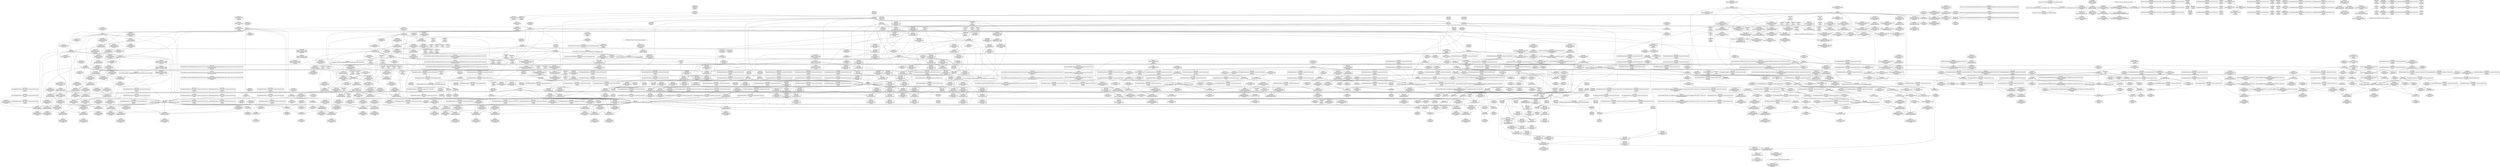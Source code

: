 digraph {
	CE0x4d2a7a0 [shape=record,shape=Mrecord,label="{CE0x4d2a7a0|rcu_read_unlock:_do.body}"]
	CE0x4d57fa0 [shape=record,shape=Mrecord,label="{CE0x4d57fa0|__rcu_read_unlock:_entry|*SummSink*}"]
	CE0x4cea280 [shape=record,shape=Mrecord,label="{CE0x4cea280|rcu_read_unlock:_tmp18|include/linux/rcupdate.h,933|*SummSource*}"]
	CE0x4cb3560 [shape=record,shape=Mrecord,label="{CE0x4cb3560|selinux_kernel_module_request:_call|security/selinux/hooks.c,3563}"]
	CE0x4cc5fb0 [shape=record,shape=Mrecord,label="{CE0x4cc5fb0|selinux_kernel_module_request:_call1|security/selinux/hooks.c,3563}"]
	CE0x4d68d60 [shape=record,shape=Mrecord,label="{CE0x4d68d60|i64*_getelementptr_inbounds_(_4_x_i64_,_4_x_i64_*___llvm_gcov_ctr134,_i64_0,_i64_1)|*Constant*}"]
	CE0x4cb78b0 [shape=record,shape=Mrecord,label="{CE0x4cb78b0|void_(i32*,_i32,_i32*)*_asm_addl_$1,_%gs:$0_,_*m,ri,*m,_dirflag_,_fpsr_,_flags_}"]
	CE0x4d0e750 [shape=record,shape=Mrecord,label="{CE0x4d0e750|COLLAPSED:_GCMRE___llvm_gcov_ctr131_internal_global_2_x_i64_zeroinitializer:_elem_0:default:}"]
	CE0x4ce6530 [shape=record,shape=Mrecord,label="{CE0x4ce6530|__rcu_read_lock:_tmp|*SummSource*}"]
	CE0x4d4ffc0 [shape=record,shape=Mrecord,label="{CE0x4d4ffc0|rcu_read_unlock:_land.lhs.true2}"]
	CE0x4d9c640 [shape=record,shape=Mrecord,label="{CE0x4d9c640|i64_1|*Constant*}"]
	CE0x4ce4550 [shape=record,shape=Mrecord,label="{CE0x4ce4550|_call_void_rcu_lock_acquire(%struct.lockdep_map*_rcu_lock_map)_#10,_!dbg_!27711|include/linux/rcupdate.h,881|*SummSink*}"]
	CE0x4d24cc0 [shape=record,shape=Mrecord,label="{CE0x4d24cc0|rcu_read_lock:_do.body|*SummSource*}"]
	CE0x4ce3640 [shape=record,shape=Mrecord,label="{CE0x4ce3640|task_sid:_tmp8|security/selinux/hooks.c,208|*SummSource*}"]
	CE0x4d1ed90 [shape=record,shape=Mrecord,label="{CE0x4d1ed90|rcu_read_lock:_tmp19|include/linux/rcupdate.h,882}"]
	CE0x4d52b00 [shape=record,shape=Mrecord,label="{CE0x4d52b00|rcu_lock_acquire:_tmp3|*SummSource*}"]
	CE0x4d01cc0 [shape=record,shape=Mrecord,label="{CE0x4d01cc0|rcu_read_unlock:_entry|*SummSink*}"]
	CE0x4d25050 [shape=record,shape=Mrecord,label="{CE0x4d25050|cred_sid:_tmp6|security/selinux/hooks.c,197|*SummSource*}"]
	CE0x4cde2a0 [shape=record,shape=Mrecord,label="{CE0x4cde2a0|i64_1|*Constant*}"]
	CE0x4d512c0 [shape=record,shape=Mrecord,label="{CE0x4d512c0|_call_void___preempt_count_add(i32_1)_#10,_!dbg_!27711|include/linux/rcupdate.h,239|*SummSource*}"]
	CE0x4d3d840 [shape=record,shape=Mrecord,label="{CE0x4d3d840|COLLAPSED:_GCMRE___llvm_gcov_ctr129_internal_global_4_x_i64_zeroinitializer:_elem_0:default:}"]
	CE0x4cd6510 [shape=record,shape=Mrecord,label="{CE0x4cd6510|i8_8|*Constant*|*SummSource*}"]
	CE0x4d0b610 [shape=record,shape=Mrecord,label="{CE0x4d0b610|cred_sid:_tmp1}"]
	CE0x4d696e0 [shape=record,shape=Mrecord,label="{CE0x4d696e0|i64*_getelementptr_inbounds_(_4_x_i64_,_4_x_i64_*___llvm_gcov_ctr130,_i64_0,_i64_3)|*Constant*|*SummSource*}"]
	CE0x4d9d1b0 [shape=record,shape=Mrecord,label="{CE0x4d9d1b0|__preempt_count_sub:_tmp}"]
	CE0x4cc8670 [shape=record,shape=Mrecord,label="{CE0x4cc8670|_call_void_mcount()_#3|*SummSink*}"]
	CE0x4d0c0e0 [shape=record,shape=Mrecord,label="{CE0x4d0c0e0|task_sid:_call3|security/selinux/hooks.c,208}"]
	CE0x4d83e70 [shape=record,shape=Mrecord,label="{CE0x4d83e70|__rcu_read_unlock:_do.end|*SummSource*}"]
	CE0x4d6e880 [shape=record,shape=Mrecord,label="{CE0x4d6e880|i64*_getelementptr_inbounds_(_4_x_i64_,_4_x_i64_*___llvm_gcov_ctr134,_i64_0,_i64_0)|*Constant*|*SummSink*}"]
	CE0x4d76c80 [shape=record,shape=Mrecord,label="{CE0x4d76c80|__rcu_read_unlock:_tmp}"]
	CE0x4d2b3b0 [shape=record,shape=Mrecord,label="{CE0x4d2b3b0|GLOBAL:___preempt_count_sub|*Constant*}"]
	CE0x4cea3f0 [shape=record,shape=Mrecord,label="{CE0x4cea3f0|rcu_read_unlock:_tmp18|include/linux/rcupdate.h,933|*SummSink*}"]
	CE0x4ce2550 [shape=record,shape=Mrecord,label="{CE0x4ce2550|rcu_read_lock:_tmp9|include/linux/rcupdate.h,882|*SummSink*}"]
	CE0x4d4e150 [shape=record,shape=Mrecord,label="{CE0x4d4e150|__rcu_read_lock:_tmp2}"]
	CE0x4d0ffb0 [shape=record,shape=Mrecord,label="{CE0x4d0ffb0|GLOBAL:_rcu_lock_map|Global_var:rcu_lock_map|*SummSource*}"]
	CE0x4ce9c50 [shape=record,shape=Mrecord,label="{CE0x4ce9c50|rcu_read_unlock:_tmp17|include/linux/rcupdate.h,933}"]
	CE0x4d25830 [shape=record,shape=Mrecord,label="{CE0x4d25830|cred_sid:_tmp5|security/selinux/hooks.c,196|*SummSink*}"]
	CE0x4cd8990 [shape=record,shape=Mrecord,label="{CE0x4cd8990|selinux_kernel_module_request:_call3|security/selinux/hooks.c,3568|*SummSink*}"]
	CE0x4d752b0 [shape=record,shape=Mrecord,label="{CE0x4d752b0|_call_void_mcount()_#3|*SummSource*}"]
	CE0x4cc14e0 [shape=record,shape=Mrecord,label="{CE0x4cc14e0|i64_1|*Constant*|*SummSource*}"]
	CE0x4d4ce70 [shape=record,shape=Mrecord,label="{CE0x4d4ce70|rcu_read_unlock:_land.lhs.true2|*SummSource*}"]
	CE0x4d59680 [shape=record,shape=Mrecord,label="{CE0x4d59680|rcu_read_unlock:_tmp20|include/linux/rcupdate.h,933|*SummSource*}"]
	CE0x4d4fe80 [shape=record,shape=Mrecord,label="{CE0x4d4fe80|rcu_read_unlock:_bb|*SummSink*}"]
	CE0x4cfda60 [shape=record,shape=Mrecord,label="{CE0x4cfda60|_call_void_mcount()_#3|*SummSink*}"]
	CE0x4d7df60 [shape=record,shape=Mrecord,label="{CE0x4d7df60|__preempt_count_add:_tmp7|./arch/x86/include/asm/preempt.h,73}"]
	CE0x4d078b0 [shape=record,shape=Mrecord,label="{CE0x4d078b0|rcu_read_lock:_tobool|include/linux/rcupdate.h,882|*SummSource*}"]
	CE0x4d2faf0 [shape=record,shape=Mrecord,label="{CE0x4d2faf0|rcu_read_lock:_tmp13|include/linux/rcupdate.h,882|*SummSink*}"]
	CE0x4d8d670 [shape=record,shape=Mrecord,label="{CE0x4d8d670|i64*_getelementptr_inbounds_(_4_x_i64_,_4_x_i64_*___llvm_gcov_ctr134,_i64_0,_i64_3)|*Constant*|*SummSink*}"]
	CE0x4d01c50 [shape=record,shape=Mrecord,label="{CE0x4d01c50|rcu_read_unlock:_entry}"]
	CE0x4d25d80 [shape=record,shape=Mrecord,label="{CE0x4d25d80|rcu_read_lock:_if.then}"]
	CE0x4cbc110 [shape=record,shape=Mrecord,label="{CE0x4cbc110|cred_sid:_entry|*SummSource*}"]
	CE0x4cfe5d0 [shape=record,shape=Mrecord,label="{CE0x4cfe5d0|cred_sid:_tmp3}"]
	CE0x4d7d560 [shape=record,shape=Mrecord,label="{CE0x4d7d560|i64*_getelementptr_inbounds_(_4_x_i64_,_4_x_i64_*___llvm_gcov_ctr129,_i64_0,_i64_1)|*Constant*}"]
	CE0x4cdb3f0 [shape=record,shape=Mrecord,label="{CE0x4cdb3f0|selinux_kernel_module_request:_kmod_name|Function::selinux_kernel_module_request&Arg::kmod_name::|*SummSink*}"]
	CE0x4cd8710 [shape=record,shape=Mrecord,label="{CE0x4cd8710|selinux_kernel_module_request:_call3|security/selinux/hooks.c,3568|*SummSource*}"]
	CE0x4d0dce0 [shape=record,shape=Mrecord,label="{CE0x4d0dce0|i32_0|*Constant*}"]
	CE0x4d2f060 [shape=record,shape=Mrecord,label="{CE0x4d2f060|rcu_read_unlock:_tmp13|include/linux/rcupdate.h,933|*SummSink*}"]
	CE0x4d886c0 [shape=record,shape=Mrecord,label="{CE0x4d886c0|i64_ptrtoint_(i8*_blockaddress(_rcu_lock_release,_%__here)_to_i64)|*Constant*|*SummSource*}"]
	CE0x4cc17b0 [shape=record,shape=Mrecord,label="{CE0x4cc17b0|i64*_getelementptr_inbounds_(_2_x_i64_,_2_x_i64_*___llvm_gcov_ctr278,_i64_0,_i64_1)|*Constant*|*SummSink*}"]
	CE0x4cdb020 [shape=record,shape=Mrecord,label="{CE0x4cdb020|selinux_kernel_module_request:_u|security/selinux/hooks.c,3566|*SummSource*}"]
	CE0x4cdd970 [shape=record,shape=Mrecord,label="{CE0x4cdd970|_ret_i32_%call3,_!dbg_!27722|security/selinux/hooks.c,3568|*SummSource*}"]
	CE0x4d554a0 [shape=record,shape=Mrecord,label="{CE0x4d554a0|GLOBAL:_rcu_lock_release|*Constant*}"]
	CE0x4cc15f0 [shape=record,shape=Mrecord,label="{CE0x4cc15f0|i64_1|*Constant*|*SummSink*}"]
	CE0x4d911f0 [shape=record,shape=Mrecord,label="{CE0x4d911f0|rcu_lock_release:_tmp4|include/linux/rcupdate.h,423|*SummSink*}"]
	CE0x4d866c0 [shape=record,shape=Mrecord,label="{CE0x4d866c0|i64*_getelementptr_inbounds_(_4_x_i64_,_4_x_i64_*___llvm_gcov_ctr134,_i64_0,_i64_3)|*Constant*}"]
	CE0x4d08db0 [shape=record,shape=Mrecord,label="{CE0x4d08db0|task_sid:_tmp19|security/selinux/hooks.c,208|*SummSource*}"]
	CE0x4d24dd0 [shape=record,shape=Mrecord,label="{CE0x4d24dd0|rcu_read_lock:_do.body|*SummSink*}"]
	CE0x4cd51d0 [shape=record,shape=Mrecord,label="{CE0x4cd51d0|i64_4|*Constant*|*SummSource*}"]
	CE0x4cd5c30 [shape=record,shape=Mrecord,label="{CE0x4cd5c30|_ret_i32_%call3,_!dbg_!27722|security/selinux/hooks.c,3568}"]
	CE0x4cbc820 [shape=record,shape=Mrecord,label="{CE0x4cbc820|_ret_i32_%tmp6,_!dbg_!27716|security/selinux/hooks.c,197|*SummSource*}"]
	CE0x4d2fdb0 [shape=record,shape=Mrecord,label="{CE0x4d2fdb0|rcu_read_lock:_tmp14|include/linux/rcupdate.h,882}"]
	CE0x4d30410 [shape=record,shape=Mrecord,label="{CE0x4d30410|rcu_read_lock:_tmp15|include/linux/rcupdate.h,882|*SummSource*}"]
	CE0x4d246f0 [shape=record,shape=Mrecord,label="{CE0x4d246f0|rcu_read_unlock:_if.end|*SummSource*}"]
	CE0x4d56df0 [shape=record,shape=Mrecord,label="{CE0x4d56df0|rcu_lock_release:_map|Function::rcu_lock_release&Arg::map::|*SummSink*}"]
	CE0x4cfc470 [shape=record,shape=Mrecord,label="{CE0x4cfc470|rcu_lock_acquire:_tmp2|*SummSink*}"]
	CE0x4d0af90 [shape=record,shape=Mrecord,label="{CE0x4d0af90|rcu_read_lock:_tmp1|*SummSource*}"]
	CE0x4cd2920 [shape=record,shape=Mrecord,label="{CE0x4cd2920|i64*_getelementptr_inbounds_(_2_x_i64_,_2_x_i64_*___llvm_gcov_ctr278,_i64_0,_i64_1)|*Constant*}"]
	CE0x4d2eef0 [shape=record,shape=Mrecord,label="{CE0x4d2eef0|rcu_read_unlock:_tmp13|include/linux/rcupdate.h,933|*SummSource*}"]
	CE0x4cc48f0 [shape=record,shape=Mrecord,label="{CE0x4cc48f0|selinux_kernel_module_request:_kmod_name2|security/selinux/hooks.c,3566|*SummSink*}"]
	CE0x4cba710 [shape=record,shape=Mrecord,label="{CE0x4cba710|%struct.task_struct*_(%struct.task_struct**)*_asm_movq_%gs:$_1:P_,$0_,_r,im,_dirflag_,_fpsr_,_flags_|*SummSink*}"]
	CE0x4d0e6e0 [shape=record,shape=Mrecord,label="{CE0x4d0e6e0|cred_sid:_tmp}"]
	CE0x4d69da0 [shape=record,shape=Mrecord,label="{CE0x4d69da0|i64*_getelementptr_inbounds_(_4_x_i64_,_4_x_i64_*___llvm_gcov_ctr133,_i64_0,_i64_0)|*Constant*|*SummSink*}"]
	CE0x4cb7920 [shape=record,shape=Mrecord,label="{CE0x4cb7920|_call_void_asm_addl_$1,_%gs:$0_,_*m,ri,*m,_dirflag_,_fpsr_,_flags_(i32*___preempt_count,_i32_%val,_i32*___preempt_count)_#3,_!dbg_!27714,_!srcloc_!27717|./arch/x86/include/asm/preempt.h,72}"]
	CE0x4d387c0 [shape=record,shape=Mrecord,label="{CE0x4d387c0|__preempt_count_sub:_do.body|*SummSource*}"]
	CE0x4cd94b0 [shape=record,shape=Mrecord,label="{CE0x4cd94b0|GLOBAL:_get_current|*Constant*|*SummSource*}"]
	CE0x4cc1820 [shape=record,shape=Mrecord,label="{CE0x4cc1820|i64_1|*Constant*}"]
	CE0x4cd8230 [shape=record,shape=Mrecord,label="{CE0x4cd8230|selinux_kernel_module_request:_kmod_name|Function::selinux_kernel_module_request&Arg::kmod_name::}"]
	CE0x4d08870 [shape=record,shape=Mrecord,label="{CE0x4d08870|i64_2|*Constant*}"]
	CE0x4ce03e0 [shape=record,shape=Mrecord,label="{CE0x4ce03e0|rcu_read_unlock:_tmp5|include/linux/rcupdate.h,933|*SummSource*}"]
	CE0x4d2a210 [shape=record,shape=Mrecord,label="{CE0x4d2a210|rcu_read_lock:_tmp4|include/linux/rcupdate.h,882}"]
	CE0x4cfbf00 [shape=record,shape=Mrecord,label="{CE0x4cfbf00|__rcu_read_lock:_entry|*SummSource*}"]
	CE0x4cdfe90 [shape=record,shape=Mrecord,label="{CE0x4cdfe90|GLOBAL:___llvm_gcov_ctr127|Global_var:__llvm_gcov_ctr127}"]
	CE0x4d06700 [shape=record,shape=Mrecord,label="{CE0x4d06700|rcu_read_lock:_tobool|include/linux/rcupdate.h,882|*SummSink*}"]
	CE0x4cd9f20 [shape=record,shape=Mrecord,label="{CE0x4cd9f20|selinux_kernel_module_request:_type|security/selinux/hooks.c,3565|*SummSource*}"]
	CE0x4ce0550 [shape=record,shape=Mrecord,label="{CE0x4ce0550|rcu_read_unlock:_tmp5|include/linux/rcupdate.h,933|*SummSink*}"]
	CE0x4ce17c0 [shape=record,shape=Mrecord,label="{CE0x4ce17c0|task_sid:_tmp3|*SummSource*}"]
	CE0x4cfef20 [shape=record,shape=Mrecord,label="{CE0x4cfef20|rcu_read_lock:_tmp1|*SummSink*}"]
	CE0x4d54050 [shape=record,shape=Mrecord,label="{CE0x4d54050|i8*_getelementptr_inbounds_(_44_x_i8_,_44_x_i8_*_.str47,_i32_0,_i32_0)|*Constant*}"]
	CE0x4d6a9f0 [shape=record,shape=Mrecord,label="{CE0x4d6a9f0|rcu_lock_release:_tmp1}"]
	CE0x4cbc3d0 [shape=record,shape=Mrecord,label="{CE0x4cbc3d0|cred_sid:_cred|Function::cred_sid&Arg::cred::}"]
	CE0x4d560f0 [shape=record,shape=Mrecord,label="{CE0x4d560f0|_ret_void,_!dbg_!27717|include/linux/rcupdate.h,424|*SummSink*}"]
	CE0x4cd7eb0 [shape=record,shape=Mrecord,label="{CE0x4cd7eb0|selinux_kernel_module_request:_tmp2}"]
	CE0x4ccab70 [shape=record,shape=Mrecord,label="{CE0x4ccab70|task_sid:_do.body}"]
	CE0x4d6a2f0 [shape=record,shape=Mrecord,label="{CE0x4d6a2f0|i8*_undef|*Constant*}"]
	CE0x4cc07a0 [shape=record,shape=Mrecord,label="{CE0x4cc07a0|selinux_kernel_module_request:_tmp3|*SummSource*}"]
	CE0x4ce3330 [shape=record,shape=Mrecord,label="{CE0x4ce3330|i64_0|*Constant*|*SummSink*}"]
	CE0x4ce1430 [shape=record,shape=Mrecord,label="{CE0x4ce1430|task_sid:_tmp7|security/selinux/hooks.c,208}"]
	CE0x4d77e00 [shape=record,shape=Mrecord,label="{CE0x4d77e00|__preempt_count_sub:_tmp7|./arch/x86/include/asm/preempt.h,78|*SummSink*}"]
	CE0x4cd75e0 [shape=record,shape=Mrecord,label="{CE0x4cd75e0|i64*_getelementptr_inbounds_(_2_x_i64_,_2_x_i64_*___llvm_gcov_ctr278,_i64_0,_i64_0)|*Constant*|*SummSink*}"]
	CE0x4cb3390 [shape=record,shape=Mrecord,label="{CE0x4cb3390|selinux_kernel_module_request:_tmp2|*SummSource*}"]
	CE0x4d71e10 [shape=record,shape=Mrecord,label="{CE0x4d71e10|_call_void_mcount()_#3}"]
	CE0x4d2f750 [shape=record,shape=Mrecord,label="{CE0x4d2f750|i64_6|*Constant*}"]
	CE0x4d30050 [shape=record,shape=Mrecord,label="{CE0x4d30050|rcu_read_lock:_tmp14|include/linux/rcupdate.h,882|*SummSink*}"]
	CE0x4d4c2e0 [shape=record,shape=Mrecord,label="{CE0x4d4c2e0|COLLAPSED:_GCMRE___llvm_gcov_ctr133_internal_global_4_x_i64_zeroinitializer:_elem_0:default:}"]
	CE0x4d76300 [shape=record,shape=Mrecord,label="{CE0x4d76300|_call_void_asm_addl_$1,_%gs:$0_,_*m,ri,*m,_dirflag_,_fpsr_,_flags_(i32*___preempt_count,_i32_%val,_i32*___preempt_count)_#3,_!dbg_!27714,_!srcloc_!27717|./arch/x86/include/asm/preempt.h,72|*SummSink*}"]
	CE0x4d53090 [shape=record,shape=Mrecord,label="{CE0x4d53090|__rcu_read_lock:_tmp4|include/linux/rcupdate.h,239|*SummSource*}"]
	CE0x4cfc800 [shape=record,shape=Mrecord,label="{CE0x4cfc800|GLOBAL:___llvm_gcov_ctr132|Global_var:__llvm_gcov_ctr132}"]
	CE0x4cdf5f0 [shape=record,shape=Mrecord,label="{CE0x4cdf5f0|task_sid:_tobool4|security/selinux/hooks.c,208}"]
	CE0x4d49d10 [shape=record,shape=Mrecord,label="{CE0x4d49d10|i64*_getelementptr_inbounds_(_11_x_i64_,_11_x_i64_*___llvm_gcov_ctr132,_i64_0,_i64_1)|*Constant*|*SummSource*}"]
	CE0x4d835d0 [shape=record,shape=Mrecord,label="{CE0x4d835d0|__rcu_read_lock:_do.body}"]
	CE0x4d69800 [shape=record,shape=Mrecord,label="{CE0x4d69800|rcu_lock_acquire:_tmp6}"]
	CE0x4cc7fb0 [shape=record,shape=Mrecord,label="{CE0x4cc7fb0|i16_3|*Constant*}"]
	CE0x4cd1ef0 [shape=record,shape=Mrecord,label="{CE0x4cd1ef0|task_sid:_tmp17|security/selinux/hooks.c,208}"]
	CE0x4d25ba0 [shape=record,shape=Mrecord,label="{CE0x4d25ba0|cred_sid:_sid|security/selinux/hooks.c,197|*SummSink*}"]
	CE0x4cc7b70 [shape=record,shape=Mrecord,label="{CE0x4cc7b70|avc_has_perm:_ssid|Function::avc_has_perm&Arg::ssid::|*SummSink*}"]
	CE0x4caf850 [shape=record,shape=Mrecord,label="{CE0x4caf850|task_sid:_tmp22|security/selinux/hooks.c,208|*SummSink*}"]
	CE0x4d0ee60 [shape=record,shape=Mrecord,label="{CE0x4d0ee60|_call_void_mcount()_#3}"]
	CE0x4d2a480 [shape=record,shape=Mrecord,label="{CE0x4d2a480|rcu_read_lock:_tmp4|include/linux/rcupdate.h,882|*SummSink*}"]
	CE0x4cb7f60 [shape=record,shape=Mrecord,label="{CE0x4cb7f60|rcu_read_unlock:_call3|include/linux/rcupdate.h,933|*SummSource*}"]
	CE0x4cfa4b0 [shape=record,shape=Mrecord,label="{CE0x4cfa4b0|cred_sid:_tmp4|*LoadInst*|security/selinux/hooks.c,196}"]
	CE0x4ce0160 [shape=record,shape=Mrecord,label="{CE0x4ce0160|GLOBAL:___llvm_gcov_ctr127|Global_var:__llvm_gcov_ctr127|*SummSink*}"]
	CE0x4d85ef0 [shape=record,shape=Mrecord,label="{CE0x4d85ef0|_call_void_lock_acquire(%struct.lockdep_map*_%map,_i32_0,_i32_0,_i32_2,_i32_0,_%struct.lockdep_map*_null,_i64_ptrtoint_(i8*_blockaddress(_rcu_lock_acquire,_%__here)_to_i64))_#10,_!dbg_!27716|include/linux/rcupdate.h,418}"]
	CE0x4d99d80 [shape=record,shape=Mrecord,label="{CE0x4d99d80|_call_void_asm_addl_$1,_%gs:$0_,_*m,ri,*m,_dirflag_,_fpsr_,_flags_(i32*___preempt_count,_i32_%sub,_i32*___preempt_count)_#3,_!dbg_!27717,_!srcloc_!27718|./arch/x86/include/asm/preempt.h,77|*SummSink*}"]
	CE0x4d0bd20 [shape=record,shape=Mrecord,label="{CE0x4d0bd20|task_sid:_tmp13|security/selinux/hooks.c,208|*SummSource*}"]
	CE0x4d4b0f0 [shape=record,shape=Mrecord,label="{CE0x4d4b0f0|i64*_getelementptr_inbounds_(_11_x_i64_,_11_x_i64_*___llvm_gcov_ctr132,_i64_0,_i64_1)|*Constant*|*SummSink*}"]
	CE0x4d7d630 [shape=record,shape=Mrecord,label="{CE0x4d7d630|i64*_getelementptr_inbounds_(_4_x_i64_,_4_x_i64_*___llvm_gcov_ctr129,_i64_0,_i64_1)|*Constant*|*SummSource*}"]
	CE0x4d4a3d0 [shape=record,shape=Mrecord,label="{CE0x4d4a3d0|__preempt_count_add:_val|Function::__preempt_count_add&Arg::val::|*SummSource*}"]
	CE0x4d62d90 [shape=record,shape=Mrecord,label="{CE0x4d62d90|rcu_lock_release:_tmp2|*SummSink*}"]
	CE0x4d04ba0 [shape=record,shape=Mrecord,label="{CE0x4d04ba0|i8*_getelementptr_inbounds_(_25_x_i8_,_25_x_i8_*_.str3,_i32_0,_i32_0)|*Constant*|*SummSource*}"]
	CE0x4d69f40 [shape=record,shape=Mrecord,label="{CE0x4d69f40|rcu_lock_acquire:_tmp7}"]
	CE0x4d50780 [shape=record,shape=Mrecord,label="{CE0x4d50780|__preempt_count_sub:_entry}"]
	CE0x4d86a00 [shape=record,shape=Mrecord,label="{CE0x4d86a00|rcu_lock_acquire:_bb}"]
	CE0x4cd2a80 [shape=record,shape=Mrecord,label="{CE0x4cd2a80|i64*_getelementptr_inbounds_(_2_x_i64_,_2_x_i64_*___llvm_gcov_ctr278,_i64_0,_i64_1)|*Constant*|*SummSource*}"]
	CE0x4dc30a0 [shape=record,shape=Mrecord,label="{CE0x4dc30a0|__preempt_count_sub:_tmp1}"]
	CE0x4d51b30 [shape=record,shape=Mrecord,label="{CE0x4d51b30|rcu_lock_release:_tmp1|*SummSource*}"]
	CE0x4d77850 [shape=record,shape=Mrecord,label="{CE0x4d77850|__rcu_read_unlock:_tmp4|include/linux/rcupdate.h,244|*SummSink*}"]
	CE0x4d06f50 [shape=record,shape=Mrecord,label="{CE0x4d06f50|rcu_read_lock:_tmp}"]
	CE0x4d27740 [shape=record,shape=Mrecord,label="{CE0x4d27740|rcu_read_unlock:_tobool1|include/linux/rcupdate.h,933}"]
	CE0x4d7a510 [shape=record,shape=Mrecord,label="{CE0x4d7a510|__preempt_count_add:_tmp6|./arch/x86/include/asm/preempt.h,73|*SummSource*}"]
	CE0x4d9c180 [shape=record,shape=Mrecord,label="{CE0x4d9c180|__preempt_count_add:_tmp4|./arch/x86/include/asm/preempt.h,72|*SummSource*}"]
	CE0x4d06040 [shape=record,shape=Mrecord,label="{CE0x4d06040|task_sid:_tmp9|security/selinux/hooks.c,208}"]
	CE0x4cff560 [shape=record,shape=Mrecord,label="{CE0x4cff560|i32_22|*Constant*|*SummSink*}"]
	CE0x4d75820 [shape=record,shape=Mrecord,label="{CE0x4d75820|rcu_lock_release:_bb}"]
	CE0x4d4d920 [shape=record,shape=Mrecord,label="{CE0x4d4d920|__rcu_read_lock:_tmp5|include/linux/rcupdate.h,239|*SummSource*}"]
	CE0x4d59280 [shape=record,shape=Mrecord,label="{CE0x4d59280|rcu_read_unlock:_tmp19|include/linux/rcupdate.h,933|*SummSink*}"]
	CE0x4cfcc30 [shape=record,shape=Mrecord,label="{CE0x4cfcc30|rcu_lock_release:_tmp1|*SummSink*}"]
	CE0x4cbb820 [shape=record,shape=Mrecord,label="{CE0x4cbb820|task_sid:_entry}"]
	CE0x4d8acc0 [shape=record,shape=Mrecord,label="{CE0x4d8acc0|void_(i32*,_i32,_i32*)*_asm_addl_$1,_%gs:$0_,_*m,ri,*m,_dirflag_,_fpsr_,_flags_|*SummSink*}"]
	CE0x4d2b8f0 [shape=record,shape=Mrecord,label="{CE0x4d2b8f0|_call_void_mcount()_#3|*SummSource*}"]
	CE0x4d63600 [shape=record,shape=Mrecord,label="{CE0x4d63600|__rcu_read_unlock:_tmp6|include/linux/rcupdate.h,245|*SummSink*}"]
	CE0x4d55fd0 [shape=record,shape=Mrecord,label="{CE0x4d55fd0|rcu_lock_release:_entry}"]
	CE0x4d90e50 [shape=record,shape=Mrecord,label="{CE0x4d90e50|__preempt_count_sub:_sub|./arch/x86/include/asm/preempt.h,77|*SummSink*}"]
	CE0x4ce33c0 [shape=record,shape=Mrecord,label="{CE0x4ce33c0|task_sid:_tmp8|security/selinux/hooks.c,208}"]
	CE0x4ceba20 [shape=record,shape=Mrecord,label="{CE0x4ceba20|task_sid:_tmp26|security/selinux/hooks.c,208}"]
	CE0x4d04860 [shape=record,shape=Mrecord,label="{CE0x4d04860|rcu_read_unlock:_land.lhs.true}"]
	CE0x4d55510 [shape=record,shape=Mrecord,label="{CE0x4d55510|_call_void_rcu_lock_release(%struct.lockdep_map*_rcu_lock_map)_#10,_!dbg_!27733|include/linux/rcupdate.h,935|*SummSource*}"]
	CE0x4d3d1a0 [shape=record,shape=Mrecord,label="{CE0x4d3d1a0|__preempt_count_sub:_tmp7|./arch/x86/include/asm/preempt.h,78|*SummSource*}"]
	CE0x4cd11e0 [shape=record,shape=Mrecord,label="{CE0x4cd11e0|__preempt_count_sub:_bb}"]
	CE0x4d4b980 [shape=record,shape=Mrecord,label="{CE0x4d4b980|__rcu_read_lock:_tmp5|include/linux/rcupdate.h,239|*SummSink*}"]
	CE0x4d0c8a0 [shape=record,shape=Mrecord,label="{CE0x4d0c8a0|task_sid:_tmp6|security/selinux/hooks.c,208|*SummSink*}"]
	CE0x4cd8df0 [shape=record,shape=Mrecord,label="{CE0x4cd8df0|i32_(i32,_i32,_i16,_i32,_%struct.common_audit_data*)*_bitcast_(i32_(i32,_i32,_i16,_i32,_%struct.common_audit_data.495*)*_avc_has_perm_to_i32_(i32,_i32,_i16,_i32,_%struct.common_audit_data*)*)|*Constant*|*SummSink*}"]
	CE0x4ceb400 [shape=record,shape=Mrecord,label="{CE0x4ceb400|task_sid:_tmp25|security/selinux/hooks.c,208|*SummSource*}"]
	CE0x4d0fea0 [shape=record,shape=Mrecord,label="{CE0x4d0fea0|GLOBAL:_rcu_lock_map|Global_var:rcu_lock_map}"]
	CE0x4d57570 [shape=record,shape=Mrecord,label="{CE0x4d57570|_call_void___rcu_read_unlock()_#10,_!dbg_!27734|include/linux/rcupdate.h,937|*SummSink*}"]
	CE0x4cddb10 [shape=record,shape=Mrecord,label="{CE0x4cddb10|_ret_i32_%call3,_!dbg_!27722|security/selinux/hooks.c,3568|*SummSink*}"]
	CE0x4d1e700 [shape=record,shape=Mrecord,label="{CE0x4d1e700|i64*_getelementptr_inbounds_(_11_x_i64_,_11_x_i64_*___llvm_gcov_ctr127,_i64_0,_i64_9)|*Constant*|*SummSource*}"]
	CE0x4d3d460 [shape=record,shape=Mrecord,label="{CE0x4d3d460|__preempt_count_sub:_tmp4|./arch/x86/include/asm/preempt.h,77|*SummSink*}"]
	CE0x4cde310 [shape=record,shape=Mrecord,label="{CE0x4cde310|get_current:_tmp1}"]
	CE0x4d90fd0 [shape=record,shape=Mrecord,label="{CE0x4d90fd0|rcu_lock_release:_tmp4|include/linux/rcupdate.h,423|*SummSource*}"]
	CE0x4d20aa0 [shape=record,shape=Mrecord,label="{CE0x4d20aa0|rcu_read_lock:_tmp20|include/linux/rcupdate.h,882|*SummSink*}"]
	CE0x4d7d780 [shape=record,shape=Mrecord,label="{CE0x4d7d780|i64*_getelementptr_inbounds_(_4_x_i64_,_4_x_i64_*___llvm_gcov_ctr129,_i64_0,_i64_0)|*Constant*|*SummSink*}"]
	CE0x4d2a070 [shape=record,shape=Mrecord,label="{CE0x4d2a070|rcu_read_unlock:_call|include/linux/rcupdate.h,933|*SummSource*}"]
	CE0x4d9c6b0 [shape=record,shape=Mrecord,label="{CE0x4d9c6b0|__preempt_count_add:_tmp1}"]
	CE0x4ccc6a0 [shape=record,shape=Mrecord,label="{CE0x4ccc6a0|i32_934|*Constant*|*SummSource*}"]
	CE0x4d76db0 [shape=record,shape=Mrecord,label="{CE0x4d76db0|__preempt_count_add:_tmp3|*SummSink*}"]
	CE0x4d6a440 [shape=record,shape=Mrecord,label="{CE0x4d6a440|i64*_getelementptr_inbounds_(_4_x_i64_,_4_x_i64_*___llvm_gcov_ctr128,_i64_0,_i64_0)|*Constant*|*SummSink*}"]
	CE0x4cc8460 [shape=record,shape=Mrecord,label="{CE0x4cc8460|avc_has_perm:_tclass|Function::avc_has_perm&Arg::tclass::|*SummSink*}"]
	CE0x4cc7e70 [shape=record,shape=Mrecord,label="{CE0x4cc7e70|avc_has_perm:_tsid|Function::avc_has_perm&Arg::tsid::|*SummSink*}"]
	CE0x4cea150 [shape=record,shape=Mrecord,label="{CE0x4cea150|rcu_read_unlock:_tmp18|include/linux/rcupdate.h,933}"]
	CE0x4da1fb0 [shape=record,shape=Mrecord,label="{CE0x4da1fb0|__preempt_count_add:_bb|*SummSink*}"]
	CE0x4cfe640 [shape=record,shape=Mrecord,label="{CE0x4cfe640|cred_sid:_tmp3|*SummSource*}"]
	CE0x4d7a580 [shape=record,shape=Mrecord,label="{CE0x4d7a580|__preempt_count_add:_tmp6|./arch/x86/include/asm/preempt.h,73|*SummSink*}"]
	CE0x4ceb000 [shape=record,shape=Mrecord,label="{CE0x4ceb000|i64*_getelementptr_inbounds_(_13_x_i64_,_13_x_i64_*___llvm_gcov_ctr126,_i64_0,_i64_11)|*Constant*|*SummSink*}"]
	CE0x4d85870 [shape=record,shape=Mrecord,label="{CE0x4d85870|rcu_lock_release:_tmp6|*SummSource*}"]
	CE0x4d63b80 [shape=record,shape=Mrecord,label="{CE0x4d63b80|__rcu_read_unlock:_tmp7|include/linux/rcupdate.h,245|*SummSource*}"]
	CE0x4d69b20 [shape=record,shape=Mrecord,label="{CE0x4d69b20|rcu_lock_acquire:_tmp6|*SummSink*}"]
	CE0x4d68e20 [shape=record,shape=Mrecord,label="{CE0x4d68e20|i64*_getelementptr_inbounds_(_4_x_i64_,_4_x_i64_*___llvm_gcov_ctr134,_i64_0,_i64_1)|*Constant*|*SummSource*}"]
	CE0x4d68380 [shape=record,shape=Mrecord,label="{CE0x4d68380|__preempt_count_sub:_val|Function::__preempt_count_sub&Arg::val::}"]
	CE0x4cfbe90 [shape=record,shape=Mrecord,label="{CE0x4cfbe90|GLOBAL:___rcu_read_lock|*Constant*|*SummSource*}"]
	CE0x4d289a0 [shape=record,shape=Mrecord,label="{CE0x4d289a0|GLOBAL:_rcu_read_lock.__warned|Global_var:rcu_read_lock.__warned|*SummSource*}"]
	CE0x4d4b5e0 [shape=record,shape=Mrecord,label="{CE0x4d4b5e0|rcu_read_unlock:_tmp6|include/linux/rcupdate.h,933|*SummSink*}"]
	CE0x4d771d0 [shape=record,shape=Mrecord,label="{CE0x4d771d0|_call_void___preempt_count_sub(i32_1)_#10,_!dbg_!27715|include/linux/rcupdate.h,244|*SummSource*}"]
	CE0x4d0d920 [shape=record,shape=Mrecord,label="{CE0x4d0d920|rcu_read_lock:_tmp5|include/linux/rcupdate.h,882|*SummSource*}"]
	CE0x4d0d400 [shape=record,shape=Mrecord,label="{CE0x4d0d400|task_sid:_do.body5}"]
	CE0x4d557b0 [shape=record,shape=Mrecord,label="{CE0x4d557b0|rcu_lock_release:_entry|*SummSource*}"]
	CE0x4d26460 [shape=record,shape=Mrecord,label="{CE0x4d26460|GLOBAL:_rcu_lock_acquire|*Constant*|*SummSource*}"]
	CE0x4d21410 [shape=record,shape=Mrecord,label="{CE0x4d21410|rcu_read_lock:_tmp22|include/linux/rcupdate.h,884|*SummSink*}"]
	CE0x4d4d0e0 [shape=record,shape=Mrecord,label="{CE0x4d4d0e0|_call_void_asm_sideeffect_,_memory_,_dirflag_,_fpsr_,_flags_()_#3,_!dbg_!27714,_!srcloc_!27715|include/linux/rcupdate.h,239|*SummSource*}"]
	CE0x4cd0650 [shape=record,shape=Mrecord,label="{CE0x4cd0650|selinux_kernel_module_request:_call1|security/selinux/hooks.c,3563|*SummSource*}"]
	CE0x4d01ac0 [shape=record,shape=Mrecord,label="{CE0x4d01ac0|GLOBAL:_rcu_read_unlock|*Constant*|*SummSource*}"]
	CE0x4d1fe40 [shape=record,shape=Mrecord,label="{CE0x4d1fe40|_call_void_lockdep_rcu_suspicious(i8*_getelementptr_inbounds_(_25_x_i8_,_25_x_i8_*_.str45,_i32_0,_i32_0),_i32_883,_i8*_getelementptr_inbounds_(_42_x_i8_,_42_x_i8_*_.str46,_i32_0,_i32_0))_#10,_!dbg_!27728|include/linux/rcupdate.h,882|*SummSource*}"]
	CE0x4d4a940 [shape=record,shape=Mrecord,label="{CE0x4d4a940|__rcu_read_lock:_tmp7|include/linux/rcupdate.h,240|*SummSink*}"]
	CE0x4cc4740 [shape=record,shape=Mrecord,label="{CE0x4cc4740|selinux_kernel_module_request:_kmod_name2|security/selinux/hooks.c,3566|*SummSource*}"]
	CE0x4ce16f0 [shape=record,shape=Mrecord,label="{CE0x4ce16f0|task_sid:_tmp3}"]
	CE0x4cd2b70 [shape=record,shape=Mrecord,label="{CE0x4cd2b70|i64*_getelementptr_inbounds_(_13_x_i64_,_13_x_i64_*___llvm_gcov_ctr126,_i64_0,_i64_1)|*Constant*|*SummSink*}"]
	CE0x4d75a30 [shape=record,shape=Mrecord,label="{CE0x4d75a30|rcu_lock_release:_bb|*SummSink*}"]
	CE0x4cdfcf0 [shape=record,shape=Mrecord,label="{CE0x4cdfcf0|i64_7|*Constant*|*SummSink*}"]
	CE0x4d0f3c0 [shape=record,shape=Mrecord,label="{CE0x4d0f3c0|rcu_read_lock:_entry}"]
	CE0x4d75770 [shape=record,shape=Mrecord,label="{CE0x4d75770|rcu_lock_release:___here|*SummSink*}"]
	CE0x4cda090 [shape=record,shape=Mrecord,label="{CE0x4cda090|selinux_kernel_module_request:_u|security/selinux/hooks.c,3566|*SummSink*}"]
	CE0x4ccd070 [shape=record,shape=Mrecord,label="{CE0x4ccd070|task_sid:_tmp23|security/selinux/hooks.c,208|*SummSink*}"]
	CE0x4d24810 [shape=record,shape=Mrecord,label="{CE0x4d24810|rcu_read_unlock:_if.end|*SummSink*}"]
	CE0x4cd1250 [shape=record,shape=Mrecord,label="{CE0x4cd1250|__preempt_count_sub:_do.end}"]
	CE0x4d80ce0 [shape=record,shape=Mrecord,label="{CE0x4d80ce0|COLLAPSED:_GCMRE___llvm_gcov_ctr135_internal_global_4_x_i64_zeroinitializer:_elem_0:default:}"]
	CE0x4cb10a0 [shape=record,shape=Mrecord,label="{CE0x4cb10a0|GLOBAL:_lockdep_rcu_suspicious|*Constant*}"]
	CE0x4d49a10 [shape=record,shape=Mrecord,label="{CE0x4d49a10|_call_void_asm_sideeffect_,_memory_,_dirflag_,_fpsr_,_flags_()_#3,_!dbg_!27714,_!srcloc_!27715|include/linux/rcupdate.h,239}"]
	CE0x4d0cc50 [shape=record,shape=Mrecord,label="{CE0x4d0cc50|task_sid:_tmp4|*LoadInst*|security/selinux/hooks.c,208|*SummSink*}"]
	CE0x4d57030 [shape=record,shape=Mrecord,label="{CE0x4d57030|GLOBAL:___rcu_read_unlock|*Constant*}"]
	CE0x4d9a300 [shape=record,shape=Mrecord,label="{CE0x4d9a300|__preempt_count_sub:_tmp2}"]
	CE0x4cff110 [shape=record,shape=Mrecord,label="{CE0x4cff110|i64*_getelementptr_inbounds_(_11_x_i64_,_11_x_i64_*___llvm_gcov_ctr127,_i64_0,_i64_1)|*Constant*|*SummSource*}"]
	CE0x4cf9b00 [shape=record,shape=Mrecord,label="{CE0x4cf9b00|cred_sid:_security|security/selinux/hooks.c,196}"]
	CE0x4cff4a0 [shape=record,shape=Mrecord,label="{CE0x4cff4a0|i32_22|*Constant*|*SummSource*}"]
	CE0x4d20fa0 [shape=record,shape=Mrecord,label="{CE0x4d20fa0|i64*_getelementptr_inbounds_(_11_x_i64_,_11_x_i64_*___llvm_gcov_ctr127,_i64_0,_i64_10)|*Constant*}"]
	CE0x4cbd240 [shape=record,shape=Mrecord,label="{CE0x4cbd240|rcu_read_unlock:_tmp2|*SummSource*}"]
	CE0x4d544a0 [shape=record,shape=Mrecord,label="{CE0x4d544a0|rcu_read_unlock:_tmp21|include/linux/rcupdate.h,935}"]
	CE0x4d11180 [shape=record,shape=Mrecord,label="{CE0x4d11180|i8*_getelementptr_inbounds_(_41_x_i8_,_41_x_i8_*_.str44,_i32_0,_i32_0)|*Constant*|*SummSource*}"]
	CE0x4cafe60 [shape=record,shape=Mrecord,label="{CE0x4cafe60|rcu_read_lock:_do.end|*SummSource*}"]
	CE0x4d83530 [shape=record,shape=Mrecord,label="{CE0x4d83530|__rcu_read_unlock:_tmp|*SummSource*}"]
	CE0x4d9a5e0 [shape=record,shape=Mrecord,label="{CE0x4d9a5e0|__preempt_count_add:_do.end|*SummSource*}"]
	CE0x4cd1600 [shape=record,shape=Mrecord,label="{CE0x4cd1600|__preempt_count_sub:_do.end|*SummSink*}"]
	CE0x4d85bf0 [shape=record,shape=Mrecord,label="{CE0x4d85bf0|i64*_getelementptr_inbounds_(_4_x_i64_,_4_x_i64_*___llvm_gcov_ctr133,_i64_0,_i64_2)|*Constant*|*SummSink*}"]
	CE0x4cdafb0 [shape=record,shape=Mrecord,label="{CE0x4cdafb0|selinux_kernel_module_request:_u|security/selinux/hooks.c,3566}"]
	CE0x4cb1250 [shape=record,shape=Mrecord,label="{CE0x4cb1250|task_sid:_tmp19|security/selinux/hooks.c,208}"]
	CE0x4d9fc90 [shape=record,shape=Mrecord,label="{CE0x4d9fc90|__preempt_count_sub:_tmp1|*SummSource*}"]
	CE0x4d573d0 [shape=record,shape=Mrecord,label="{CE0x4d573d0|_call_void___rcu_read_unlock()_#10,_!dbg_!27734|include/linux/rcupdate.h,937}"]
	CE0x4d847c0 [shape=record,shape=Mrecord,label="{CE0x4d847c0|_call_void___preempt_count_sub(i32_1)_#10,_!dbg_!27715|include/linux/rcupdate.h,244}"]
	CE0x4d6aaf0 [shape=record,shape=Mrecord,label="{CE0x4d6aaf0|i64*_getelementptr_inbounds_(_4_x_i64_,_4_x_i64_*___llvm_gcov_ctr130,_i64_0,_i64_0)|*Constant*|*SummSource*}"]
	CE0x4cdf130 [shape=record,shape=Mrecord,label="{CE0x4cdf130|rcu_read_lock:_tmp2}"]
	CE0x4d47a90 [shape=record,shape=Mrecord,label="{CE0x4d47a90|__rcu_read_lock:_tmp6|include/linux/rcupdate.h,240}"]
	CE0x4d890d0 [shape=record,shape=Mrecord,label="{CE0x4d890d0|i64*_getelementptr_inbounds_(_4_x_i64_,_4_x_i64_*___llvm_gcov_ctr133,_i64_0,_i64_3)|*Constant*|*SummSink*}"]
	CE0x4ce5280 [shape=record,shape=Mrecord,label="{CE0x4ce5280|rcu_read_lock:_if.end|*SummSource*}"]
	CE0x4d31220 [shape=record,shape=Mrecord,label="{CE0x4d31220|rcu_read_unlock:_tmp9|include/linux/rcupdate.h,933|*SummSource*}"]
	CE0x4d52d60 [shape=record,shape=Mrecord,label="{CE0x4d52d60|rcu_read_unlock:_tmp10|include/linux/rcupdate.h,933|*SummSink*}"]
	CE0x4d6db00 [shape=record,shape=Mrecord,label="{CE0x4d6db00|__preempt_count_add:_bb}"]
	CE0x4cc83c0 [shape=record,shape=Mrecord,label="{CE0x4cc83c0|avc_has_perm:_tclass|Function::avc_has_perm&Arg::tclass::|*SummSource*}"]
	CE0x4cc7d00 [shape=record,shape=Mrecord,label="{CE0x4cc7d00|avc_has_perm:_tsid|Function::avc_has_perm&Arg::tsid::|*SummSource*}"]
	CE0x4ce11e0 [shape=record,shape=Mrecord,label="{CE0x4ce11e0|COLLAPSED:_GCMRE_current_task_external_global_%struct.task_struct*:_elem_0:default:}"]
	CE0x4d2e440 [shape=record,shape=Mrecord,label="{CE0x4d2e440|rcu_read_lock:_tmp12|include/linux/rcupdate.h,882|*SummSink*}"]
	CE0x4d54a80 [shape=record,shape=Mrecord,label="{CE0x4d54a80|rcu_read_unlock:_tmp22|include/linux/rcupdate.h,935|*SummSink*}"]
	CE0x4d621b0 [shape=record,shape=Mrecord,label="{CE0x4d621b0|__rcu_read_lock:_do.end|*SummSink*}"]
	CE0x4d6e1f0 [shape=record,shape=Mrecord,label="{CE0x4d6e1f0|rcu_lock_release:___here|*SummSource*}"]
	CE0x4cbcf70 [shape=record,shape=Mrecord,label="{CE0x4cbcf70|task_sid:_tobool|security/selinux/hooks.c,208|*SummSource*}"]
	CE0x4d4dc50 [shape=record,shape=Mrecord,label="{CE0x4d4dc50|rcu_read_unlock:_tmp}"]
	CE0x4cfae50 [shape=record,shape=Mrecord,label="{CE0x4cfae50|rcu_read_unlock:_tmp14|include/linux/rcupdate.h,933|*SummSink*}"]
	CE0x4d20200 [shape=record,shape=Mrecord,label="{CE0x4d20200|_call_void_lockdep_rcu_suspicious(i8*_getelementptr_inbounds_(_25_x_i8_,_25_x_i8_*_.str45,_i32_0,_i32_0),_i32_883,_i8*_getelementptr_inbounds_(_42_x_i8_,_42_x_i8_*_.str46,_i32_0,_i32_0))_#10,_!dbg_!27728|include/linux/rcupdate.h,882|*SummSink*}"]
	CE0x4d89620 [shape=record,shape=Mrecord,label="{CE0x4d89620|rcu_lock_release:_tmp7|*SummSource*}"]
	CE0x4dc5d80 [shape=record,shape=Mrecord,label="{CE0x4dc5d80|__preempt_count_sub:_bb|*SummSink*}"]
	CE0x4d47b80 [shape=record,shape=Mrecord,label="{CE0x4d47b80|_call_void_mcount()_#3|*SummSource*}"]
	CE0x4d9c4f0 [shape=record,shape=Mrecord,label="{CE0x4d9c4f0|__rcu_read_unlock:_bb}"]
	CE0x4d54170 [shape=record,shape=Mrecord,label="{CE0x4d54170|i8*_getelementptr_inbounds_(_44_x_i8_,_44_x_i8_*_.str47,_i32_0,_i32_0)|*Constant*|*SummSink*}"]
	CE0x4cc4b80 [shape=record,shape=Mrecord,label="{CE0x4cc4b80|avc_has_perm:_entry|*SummSource*}"]
	CE0x4caf730 [shape=record,shape=Mrecord,label="{CE0x4caf730|i64*_getelementptr_inbounds_(_13_x_i64_,_13_x_i64_*___llvm_gcov_ctr126,_i64_0,_i64_10)|*Constant*|*SummSource*}"]
	CE0x4d4a7c0 [shape=record,shape=Mrecord,label="{CE0x4d4a7c0|GLOBAL:___llvm_gcov_ctr132|Global_var:__llvm_gcov_ctr132|*SummSink*}"]
	CE0x4cc5640 [shape=record,shape=Mrecord,label="{CE0x4cc5640|task_sid:_do.body|*SummSink*}"]
	CE0x4d07030 [shape=record,shape=Mrecord,label="{CE0x4d07030|rcu_read_lock:_tmp|*SummSource*}"]
	CE0x4d3df50 [shape=record,shape=Mrecord,label="{CE0x4d3df50|i64*_getelementptr_inbounds_(_4_x_i64_,_4_x_i64_*___llvm_gcov_ctr135,_i64_0,_i64_2)|*Constant*}"]
	CE0x4cebf80 [shape=record,shape=Mrecord,label="{CE0x4cebf80|i64*_getelementptr_inbounds_(_13_x_i64_,_13_x_i64_*___llvm_gcov_ctr126,_i64_0,_i64_12)|*Constant*|*SummSource*}"]
	CE0x4cff3d0 [shape=record,shape=Mrecord,label="{CE0x4cff3d0|i32_22|*Constant*}"]
	CE0x4d27e20 [shape=record,shape=Mrecord,label="{CE0x4d27e20|rcu_read_unlock:_call|include/linux/rcupdate.h,933}"]
	CE0x4d38730 [shape=record,shape=Mrecord,label="{CE0x4d38730|__preempt_count_sub:_do.body}"]
	CE0x4d53100 [shape=record,shape=Mrecord,label="{CE0x4d53100|__rcu_read_lock:_tmp4|include/linux/rcupdate.h,239|*SummSink*}"]
	CE0x4d1f8e0 [shape=record,shape=Mrecord,label="{CE0x4d1f8e0|rcu_read_lock:_tmp18|include/linux/rcupdate.h,882|*SummSink*}"]
	CE0x4cb6910 [shape=record,shape=Mrecord,label="{CE0x4cb6910|get_current:_tmp3}"]
	CE0x4d54820 [shape=record,shape=Mrecord,label="{CE0x4d54820|i64*_getelementptr_inbounds_(_11_x_i64_,_11_x_i64_*___llvm_gcov_ctr132,_i64_0,_i64_10)|*Constant*|*SummSink*}"]
	CE0x4d497f0 [shape=record,shape=Mrecord,label="{CE0x4d497f0|rcu_read_unlock:_tmp6|include/linux/rcupdate.h,933|*SummSource*}"]
	CE0x4d2a620 [shape=record,shape=Mrecord,label="{CE0x4d2a620|cred_sid:_tmp6|security/selinux/hooks.c,197|*SummSink*}"]
	CE0x4d2f3a0 [shape=record,shape=Mrecord,label="{CE0x4d2f3a0|rcu_read_unlock:_tmp14|include/linux/rcupdate.h,933}"]
	CE0x4d688d0 [shape=record,shape=Mrecord,label="{CE0x4d688d0|rcu_lock_acquire:_tmp1|*SummSource*}"]
	CE0x4d83020 [shape=record,shape=Mrecord,label="{CE0x4d83020|void_(i32*,_i32,_i32*)*_asm_addl_$1,_%gs:$0_,_*m,ri,*m,_dirflag_,_fpsr_,_flags_}"]
	CE0x4d490e0 [shape=record,shape=Mrecord,label="{CE0x4d490e0|__rcu_read_unlock:_tmp1|*SummSink*}"]
	CE0x4d308b0 [shape=record,shape=Mrecord,label="{CE0x4d308b0|rcu_read_lock:_tmp16|include/linux/rcupdate.h,882|*SummSource*}"]
	CE0x4d4b060 [shape=record,shape=Mrecord,label="{CE0x4d4b060|rcu_read_unlock:_tmp|*SummSink*}"]
	CE0x4d3e170 [shape=record,shape=Mrecord,label="{CE0x4d3e170|_call_void_mcount()_#3}"]
	CE0x4d2ea00 [shape=record,shape=Mrecord,label="{CE0x4d2ea00|rcu_read_lock:_call3|include/linux/rcupdate.h,882|*SummSink*}"]
	CE0x4d4cc20 [shape=record,shape=Mrecord,label="{CE0x4d4cc20|__preempt_count_add:_entry}"]
	CE0x4d84940 [shape=record,shape=Mrecord,label="{CE0x4d84940|__preempt_count_add:_tmp2|*SummSource*}"]
	CE0x4cec030 [shape=record,shape=Mrecord,label="{CE0x4cec030|i64*_getelementptr_inbounds_(_13_x_i64_,_13_x_i64_*___llvm_gcov_ctr126,_i64_0,_i64_12)|*Constant*|*SummSink*}"]
	CE0x4cdf210 [shape=record,shape=Mrecord,label="{CE0x4cdf210|rcu_read_lock:_tmp2|*SummSink*}"]
	CE0x4d1dab0 [shape=record,shape=Mrecord,label="{CE0x4d1dab0|i32_883|*Constant*|*SummSource*}"]
	CE0x4d0ef00 [shape=record,shape=Mrecord,label="{CE0x4d0ef00|_call_void_mcount()_#3|*SummSource*}"]
	CE0x4d74f70 [shape=record,shape=Mrecord,label="{CE0x4d74f70|rcu_lock_release:_tmp3|*SummSink*}"]
	CE0x4d4c0e0 [shape=record,shape=Mrecord,label="{CE0x4d4c0e0|i64*_getelementptr_inbounds_(_11_x_i64_,_11_x_i64_*___llvm_gcov_ctr132,_i64_0,_i64_1)|*Constant*}"]
	CE0x4d751f0 [shape=record,shape=Mrecord,label="{CE0x4d751f0|_call_void_mcount()_#3}"]
	CE0x4d05300 [shape=record,shape=Mrecord,label="{CE0x4d05300|GLOBAL:_lockdep_rcu_suspicious|*Constant*|*SummSink*}"]
	CE0x4cfb720 [shape=record,shape=Mrecord,label="{CE0x4cfb720|rcu_lock_acquire:_tmp3|*SummSink*}"]
	CE0x4ce3d10 [shape=record,shape=Mrecord,label="{CE0x4ce3d10|task_sid:_tmp11|security/selinux/hooks.c,208|*SummSink*}"]
	CE0x4d91eb0 [shape=record,shape=Mrecord,label="{CE0x4d91eb0|_call_void_asm_addl_$1,_%gs:$0_,_*m,ri,*m,_dirflag_,_fpsr_,_flags_(i32*___preempt_count,_i32_%sub,_i32*___preempt_count)_#3,_!dbg_!27717,_!srcloc_!27718|./arch/x86/include/asm/preempt.h,77}"]
	CE0x4d84520 [shape=record,shape=Mrecord,label="{CE0x4d84520|_call_void_asm_sideeffect_,_memory_,_dirflag_,_fpsr_,_flags_()_#3,_!dbg_!27711,_!srcloc_!27714|include/linux/rcupdate.h,244|*SummSource*}"]
	CE0x4cc0810 [shape=record,shape=Mrecord,label="{CE0x4cc0810|selinux_kernel_module_request:_tmp3|*SummSink*}"]
	CE0x4d85490 [shape=record,shape=Mrecord,label="{CE0x4d85490|__rcu_read_unlock:_tmp3|*SummSink*}"]
	CE0x4d259b0 [shape=record,shape=Mrecord,label="{CE0x4d259b0|cred_sid:_sid|security/selinux/hooks.c,197}"]
	CE0x4cb2990 [shape=record,shape=Mrecord,label="{CE0x4cb2990|i64*_getelementptr_inbounds_(_13_x_i64_,_13_x_i64_*___llvm_gcov_ctr126,_i64_0,_i64_8)|*Constant*|*SummSource*}"]
	CE0x4d4eae0 [shape=record,shape=Mrecord,label="{CE0x4d4eae0|rcu_lock_acquire:_tmp}"]
	CE0x4cd82a0 [shape=record,shape=Mrecord,label="{CE0x4cd82a0|selinux_kernel_module_request:_kmod_name|Function::selinux_kernel_module_request&Arg::kmod_name::|*SummSource*}"]
	CE0x4d09620 [shape=record,shape=Mrecord,label="{CE0x4d09620|_call_void_lockdep_rcu_suspicious(i8*_getelementptr_inbounds_(_25_x_i8_,_25_x_i8_*_.str3,_i32_0,_i32_0),_i32_208,_i8*_getelementptr_inbounds_(_41_x_i8_,_41_x_i8_*_.str44,_i32_0,_i32_0))_#10,_!dbg_!27732|security/selinux/hooks.c,208}"]
	CE0x4d921e0 [shape=record,shape=Mrecord,label="{CE0x4d921e0|rcu_lock_release:___here}"]
	CE0x4d6db70 [shape=record,shape=Mrecord,label="{CE0x4d6db70|__preempt_count_add:_do.body|*SummSource*}"]
	CE0x4d0d1f0 [shape=record,shape=Mrecord,label="{CE0x4d0d1f0|task_sid:_do.end|*SummSource*}"]
	CE0x4d205e0 [shape=record,shape=Mrecord,label="{CE0x4d205e0|rcu_read_lock:_tmp21|include/linux/rcupdate.h,884|*SummSource*}"]
	CE0x4d0f840 [shape=record,shape=Mrecord,label="{CE0x4d0f840|i64*_getelementptr_inbounds_(_2_x_i64_,_2_x_i64_*___llvm_gcov_ctr131,_i64_0,_i64_0)|*Constant*|*SummSource*}"]
	CE0x4d10b90 [shape=record,shape=Mrecord,label="{CE0x4d10b90|i32_208|*Constant*|*SummSource*}"]
	CE0x4d0a840 [shape=record,shape=Mrecord,label="{CE0x4d0a840|cred_sid:_tmp|*SummSink*}"]
	CE0x4d57c60 [shape=record,shape=Mrecord,label="{CE0x4d57c60|__rcu_read_unlock:_entry}"]
	CE0x4d632c0 [shape=record,shape=Mrecord,label="{CE0x4d632c0|rcu_lock_acquire:_tmp4|include/linux/rcupdate.h,418|*SummSource*}"]
	CE0x4d72750 [shape=record,shape=Mrecord,label="{CE0x4d72750|GLOBAL:_lock_acquire|*Constant*|*SummSink*}"]
	CE0x4cdfd80 [shape=record,shape=Mrecord,label="{CE0x4cdfd80|i64_6|*Constant*}"]
	CE0x4d8d210 [shape=record,shape=Mrecord,label="{CE0x4d8d210|__rcu_read_unlock:_tmp1|*SummSource*}"]
	CE0x4d2de70 [shape=record,shape=Mrecord,label="{CE0x4d2de70|rcu_read_lock:_tmp11|include/linux/rcupdate.h,882|*SummSource*}"]
	CE0x4d0b680 [shape=record,shape=Mrecord,label="{CE0x4d0b680|cred_sid:_tmp1|*SummSource*}"]
	CE0x4d261d0 [shape=record,shape=Mrecord,label="{CE0x4d261d0|i64*_getelementptr_inbounds_(_4_x_i64_,_4_x_i64_*___llvm_gcov_ctr128,_i64_0,_i64_1)|*Constant*|*SummSource*}"]
	CE0x4d4ed00 [shape=record,shape=Mrecord,label="{CE0x4d4ed00|rcu_read_unlock:_tmp12|include/linux/rcupdate.h,933|*SummSource*}"]
	CE0x4ce9cc0 [shape=record,shape=Mrecord,label="{CE0x4ce9cc0|rcu_read_unlock:_tmp17|include/linux/rcupdate.h,933|*SummSource*}"]
	CE0x4cd56e0 [shape=record,shape=Mrecord,label="{CE0x4cd56e0|task_sid:_tmp10|security/selinux/hooks.c,208|*SummSource*}"]
	CE0x4d506b0 [shape=record,shape=Mrecord,label="{CE0x4d506b0|GLOBAL:___preempt_count_sub|*Constant*|*SummSource*}"]
	CE0x4cd44a0 [shape=record,shape=Mrecord,label="{CE0x4cd44a0|get_current:_entry|*SummSource*}"]
	CE0x4cd5f70 [shape=record,shape=Mrecord,label="{CE0x4cd5f70|avc_has_perm:_auditdata|Function::avc_has_perm&Arg::auditdata::|*SummSink*}"]
	CE0x4cb3710 [shape=record,shape=Mrecord,label="{CE0x4cb3710|selinux_kernel_module_request:_entry|*SummSource*}"]
	CE0x4d485b0 [shape=record,shape=Mrecord,label="{CE0x4d485b0|__preempt_count_sub:_entry|*SummSink*}"]
	CE0x4d1d010 [shape=record,shape=Mrecord,label="{CE0x4d1d010|i8*_getelementptr_inbounds_(_25_x_i8_,_25_x_i8_*_.str45,_i32_0,_i32_0)|*Constant*}"]
	CE0x4cd86a0 [shape=record,shape=Mrecord,label="{CE0x4cd86a0|selinux_kernel_module_request:_call3|security/selinux/hooks.c,3568}"]
	CE0x4d4a160 [shape=record,shape=Mrecord,label="{CE0x4d4a160|_ret_void,_!dbg_!27719|./arch/x86/include/asm/preempt.h,73}"]
	CE0x4d1f640 [shape=record,shape=Mrecord,label="{CE0x4d1f640|rcu_read_lock:_tmp18|include/linux/rcupdate.h,882}"]
	CE0x4cbd900 [shape=record,shape=Mrecord,label="{CE0x4cbd900|task_sid:_land.lhs.true2|*SummSource*}"]
	CE0x4d50930 [shape=record,shape=Mrecord,label="{CE0x4d50930|i64*_getelementptr_inbounds_(_4_x_i64_,_4_x_i64_*___llvm_gcov_ctr130,_i64_0,_i64_1)|*Constant*|*SummSource*}"]
	CE0x4d2ce40 [shape=record,shape=Mrecord,label="{CE0x4d2ce40|__preempt_count_sub:_tmp3|*SummSink*}"]
	CE0x4d0f270 [shape=record,shape=Mrecord,label="{CE0x4d0f270|GLOBAL:_rcu_read_lock|*Constant*|*SummSource*}"]
	CE0x4cde5d0 [shape=record,shape=Mrecord,label="{CE0x4cde5d0|_call_void___rcu_read_lock()_#10,_!dbg_!27710|include/linux/rcupdate.h,879}"]
	CE0x4cd5df0 [shape=record,shape=Mrecord,label="{CE0x4cd5df0|avc_has_perm:_auditdata|Function::avc_has_perm&Arg::auditdata::|*SummSource*}"]
	CE0x4cfa830 [shape=record,shape=Mrecord,label="{CE0x4cfa830|GLOBAL:___rcu_read_lock|*Constant*|*SummSink*}"]
	CE0x4cfebb0 [shape=record,shape=Mrecord,label="{CE0x4cfebb0|_call_void_mcount()_#3}"]
	CE0x4d6a000 [shape=record,shape=Mrecord,label="{CE0x4d6a000|rcu_lock_acquire:_tmp7|*SummSource*}"]
	CE0x4d87b80 [shape=record,shape=Mrecord,label="{CE0x4d87b80|i64*_getelementptr_inbounds_(_4_x_i64_,_4_x_i64_*___llvm_gcov_ctr133,_i64_0,_i64_3)|*Constant*}"]
	CE0x4d6bdf0 [shape=record,shape=Mrecord,label="{CE0x4d6bdf0|i64*_getelementptr_inbounds_(_4_x_i64_,_4_x_i64_*___llvm_gcov_ctr129,_i64_0,_i64_0)|*Constant*|*SummSource*}"]
	CE0x4d2a730 [shape=record,shape=Mrecord,label="{CE0x4d2a730|rcu_read_unlock:_do.body|*SummSink*}"]
	CE0x4cd9b20 [shape=record,shape=Mrecord,label="{CE0x4cd9b20|i32_0|*Constant*|*SummSource*}"]
	CE0x4d7e120 [shape=record,shape=Mrecord,label="{CE0x4d7e120|__preempt_count_add:_tmp7|./arch/x86/include/asm/preempt.h,73|*SummSource*}"]
	CE0x4cd20a0 [shape=record,shape=Mrecord,label="{CE0x4cd20a0|_ret_i32_%call7,_!dbg_!27749|security/selinux/hooks.c,210}"]
	CE0x4d4cfb0 [shape=record,shape=Mrecord,label="{CE0x4d4cfb0|rcu_read_unlock:_bb|*SummSource*}"]
	CE0x4d376b0 [shape=record,shape=Mrecord,label="{CE0x4d376b0|i64*_getelementptr_inbounds_(_4_x_i64_,_4_x_i64_*___llvm_gcov_ctr135,_i64_0,_i64_1)|*Constant*|*SummSink*}"]
	CE0x4cb6ce0 [shape=record,shape=Mrecord,label="{CE0x4cb6ce0|i64_0|*Constant*}"]
	CE0x4cd5050 [shape=record,shape=Mrecord,label="{CE0x4cd5050|_ret_i32_%retval.0,_!dbg_!27728|security/selinux/avc.c,775}"]
	CE0x4d89380 [shape=record,shape=Mrecord,label="{CE0x4d89380|__rcu_read_unlock:_do.end|*SummSink*}"]
	CE0x4d07ed0 [shape=record,shape=Mrecord,label="{CE0x4d07ed0|rcu_read_lock:_land.lhs.true|*SummSink*}"]
	CE0x4cc58d0 [shape=record,shape=Mrecord,label="{CE0x4cc58d0|task_sid:_bb|*SummSink*}"]
	CE0x4cd5ca0 [shape=record,shape=Mrecord,label="{CE0x4cd5ca0|avc_has_perm:_auditdata|Function::avc_has_perm&Arg::auditdata::}"]
	CE0x4ceb070 [shape=record,shape=Mrecord,label="{CE0x4ceb070|task_sid:_tmp24|security/selinux/hooks.c,208|*SummSink*}"]
	CE0x4cd57b0 [shape=record,shape=Mrecord,label="{CE0x4cd57b0|task_sid:_tmp10|security/selinux/hooks.c,208|*SummSink*}"]
	CE0x4cd1880 [shape=record,shape=Mrecord,label="{CE0x4cd1880|task_sid:_tmp15|security/selinux/hooks.c,208|*SummSink*}"]
	CE0x4cec110 [shape=record,shape=Mrecord,label="{CE0x4cec110|_call_void_rcu_read_unlock()_#10,_!dbg_!27748|security/selinux/hooks.c,209|*SummSink*}"]
	CE0x4cfd2b0 [shape=record,shape=Mrecord,label="{CE0x4cfd2b0|rcu_read_lock:_tmp|*SummSink*}"]
	CE0x4d265f0 [shape=record,shape=Mrecord,label="{CE0x4d265f0|rcu_lock_acquire:_entry|*SummSink*}"]
	CE0x4d26cb0 [shape=record,shape=Mrecord,label="{CE0x4d26cb0|i64*_getelementptr_inbounds_(_11_x_i64_,_11_x_i64_*___llvm_gcov_ctr132,_i64_0,_i64_0)|*Constant*|*SummSource*}"]
	CE0x4cfca10 [shape=record,shape=Mrecord,label="{CE0x4cfca10|GLOBAL:_rcu_read_unlock.__warned|Global_var:rcu_read_unlock.__warned|*SummSource*}"]
	CE0x4cb6a10 [shape=record,shape=Mrecord,label="{CE0x4cb6a10|get_current:_tmp3|*SummSource*}"]
	CE0x4cce790 [shape=record,shape=Mrecord,label="{CE0x4cce790|rcu_read_lock:_bb|*SummSink*}"]
	CE0x4d28d00 [shape=record,shape=Mrecord,label="{CE0x4d28d00|rcu_read_unlock:_tmp8|include/linux/rcupdate.h,933}"]
	CE0x4d627c0 [shape=record,shape=Mrecord,label="{CE0x4d627c0|i64*_getelementptr_inbounds_(_4_x_i64_,_4_x_i64_*___llvm_gcov_ctr130,_i64_0,_i64_3)|*Constant*}"]
	CE0x4cc7ab0 [shape=record,shape=Mrecord,label="{CE0x4cc7ab0|avc_has_perm:_ssid|Function::avc_has_perm&Arg::ssid::|*SummSource*}"]
	CE0x4d27db0 [shape=record,shape=Mrecord,label="{CE0x4d27db0|rcu_read_lock:_tmp7|include/linux/rcupdate.h,882|*SummSink*}"]
	CE0x4cc2070 [shape=record,shape=Mrecord,label="{CE0x4cc2070|_call_void_mcount()_#3|*SummSource*}"]
	CE0x4d4cac0 [shape=record,shape=Mrecord,label="{CE0x4d4cac0|GLOBAL:___preempt_count_add|*Constant*|*SummSource*}"]
	CE0x4d279b0 [shape=record,shape=Mrecord,label="{CE0x4d279b0|rcu_read_lock:_tmp6|include/linux/rcupdate.h,882|*SummSink*}"]
	CE0x4cc8a30 [shape=record,shape=Mrecord,label="{CE0x4cc8a30|COLLAPSED:_GCMRE___llvm_gcov_ctr98_internal_global_2_x_i64_zeroinitializer:_elem_0:default:}"]
	CE0x4cd2310 [shape=record,shape=Mrecord,label="{CE0x4cd2310|_ret_i32_%call7,_!dbg_!27749|security/selinux/hooks.c,210|*SummSink*}"]
	CE0x4ccf370 [shape=record,shape=Mrecord,label="{CE0x4ccf370|_call_void_rcu_read_lock()_#10,_!dbg_!27712|security/selinux/hooks.c,207|*SummSource*}"]
	CE0x4d221b0 [shape=record,shape=Mrecord,label="{CE0x4d221b0|cred_sid:_bb|*SummSink*}"]
	CE0x4d51620 [shape=record,shape=Mrecord,label="{CE0x4d51620|rcu_read_unlock:_if.then|*SummSource*}"]
	CE0x4cfd170 [shape=record,shape=Mrecord,label="{CE0x4cfd170|rcu_read_unlock:_tmp16|include/linux/rcupdate.h,933}"]
	CE0x4d84190 [shape=record,shape=Mrecord,label="{CE0x4d84190|__rcu_read_unlock:_tmp5|include/linux/rcupdate.h,244}"]
	CE0x4dc2ec0 [shape=record,shape=Mrecord,label="{CE0x4dc2ec0|i64*_getelementptr_inbounds_(_4_x_i64_,_4_x_i64_*___llvm_gcov_ctr135,_i64_0,_i64_2)|*Constant*|*SummSink*}"]
	CE0x4d84310 [shape=record,shape=Mrecord,label="{CE0x4d84310|i64*_getelementptr_inbounds_(_4_x_i64_,_4_x_i64_*___llvm_gcov_ctr129,_i64_0,_i64_2)|*Constant*}"]
	CE0x4cb50f0 [shape=record,shape=Mrecord,label="{CE0x4cb50f0|task_sid:_tmp2}"]
	CE0x4d26580 [shape=record,shape=Mrecord,label="{CE0x4d26580|rcu_lock_acquire:_entry}"]
	CE0x4d10210 [shape=record,shape=Mrecord,label="{CE0x4d10210|rcu_lock_acquire:_map|Function::rcu_lock_acquire&Arg::map::}"]
	CE0x4cfec80 [shape=record,shape=Mrecord,label="{CE0x4cfec80|_call_void_mcount()_#3|*SummSource*}"]
	CE0x4d0e5d0 [shape=record,shape=Mrecord,label="{CE0x4d0e5d0|task_sid:_tmp4|*LoadInst*|security/selinux/hooks.c,208}"]
	CE0x4cd8ae0 [shape=record,shape=Mrecord,label="{CE0x4cd8ae0|i32_(i32,_i32,_i16,_i32,_%struct.common_audit_data*)*_bitcast_(i32_(i32,_i32,_i16,_i32,_%struct.common_audit_data.495*)*_avc_has_perm_to_i32_(i32,_i32,_i16,_i32,_%struct.common_audit_data*)*)|*Constant*}"]
	CE0x4d04190 [shape=record,shape=Mrecord,label="{CE0x4d04190|__rcu_read_lock:_tmp6|include/linux/rcupdate.h,240|*SummSink*}"]
	CE0x4d8db10 [shape=record,shape=Mrecord,label="{CE0x4d8db10|__rcu_read_unlock:_tmp2|*SummSource*}"]
	CE0x4d52390 [shape=record,shape=Mrecord,label="{CE0x4d52390|i64*_getelementptr_inbounds_(_11_x_i64_,_11_x_i64_*___llvm_gcov_ctr132,_i64_0,_i64_8)|*Constant*|*SummSource*}"]
	CE0x4d83950 [shape=record,shape=Mrecord,label="{CE0x4d83950|i8*_undef|*Constant*}"]
	CE0x4d04920 [shape=record,shape=Mrecord,label="{CE0x4d04920|rcu_read_unlock:_land.lhs.true|*SummSource*}"]
	CE0x4cca320 [shape=record,shape=Mrecord,label="{CE0x4cca320|i64*_getelementptr_inbounds_(_13_x_i64_,_13_x_i64_*___llvm_gcov_ctr126,_i64_0,_i64_1)|*Constant*|*SummSource*}"]
	CE0x4d920a0 [shape=record,shape=Mrecord,label="{CE0x4d920a0|_call_void_asm_addl_$1,_%gs:$0_,_*m,ri,*m,_dirflag_,_fpsr_,_flags_(i32*___preempt_count,_i32_%sub,_i32*___preempt_count)_#3,_!dbg_!27717,_!srcloc_!27718|./arch/x86/include/asm/preempt.h,77|*SummSource*}"]
	CE0x4cc2bf0 [shape=record,shape=Mrecord,label="{CE0x4cc2bf0|i64*_getelementptr_inbounds_(_2_x_i64_,_2_x_i64_*___llvm_gcov_ctr98,_i64_0,_i64_1)|*Constant*|*SummSink*}"]
	CE0x4d1cbf0 [shape=record,shape=Mrecord,label="{CE0x4d1cbf0|i64*_getelementptr_inbounds_(_11_x_i64_,_11_x_i64_*___llvm_gcov_ctr127,_i64_0,_i64_8)|*Constant*|*SummSink*}"]
	CE0x4dc2d30 [shape=record,shape=Mrecord,label="{CE0x4dc2d30|i64*_getelementptr_inbounds_(_4_x_i64_,_4_x_i64_*___llvm_gcov_ctr135,_i64_0,_i64_2)|*Constant*|*SummSource*}"]
	CE0x4d53020 [shape=record,shape=Mrecord,label="{CE0x4d53020|__rcu_read_lock:_tmp4|include/linux/rcupdate.h,239}"]
	CE0x4d51120 [shape=record,shape=Mrecord,label="{CE0x4d51120|GLOBAL:___preempt_count_add|*Constant*}"]
	CE0x4d59e90 [shape=record,shape=Mrecord,label="{CE0x4d59e90|rcu_lock_acquire:_tmp5|include/linux/rcupdate.h,418|*SummSink*}"]
	CE0x4cfdbf0 [shape=record,shape=Mrecord,label="{CE0x4cfdbf0|__preempt_count_add:_tmp5|./arch/x86/include/asm/preempt.h,72|*SummSource*}"]
	CE0x4cebcb0 [shape=record,shape=Mrecord,label="{CE0x4cebcb0|i64*_getelementptr_inbounds_(_13_x_i64_,_13_x_i64_*___llvm_gcov_ctr126,_i64_0,_i64_12)|*Constant*}"]
	CE0x4cc3be0 [shape=record,shape=Mrecord,label="{CE0x4cc3be0|selinux_kernel_module_request:_bb|*SummSink*}"]
	CE0x4d3d5e0 [shape=record,shape=Mrecord,label="{CE0x4d3d5e0|__preempt_count_sub:_tmp5|./arch/x86/include/asm/preempt.h,77|*SummSink*}"]
	CE0x4ce6790 [shape=record,shape=Mrecord,label="{CE0x4ce6790|i64*_getelementptr_inbounds_(_4_x_i64_,_4_x_i64_*___llvm_gcov_ctr134,_i64_0,_i64_1)|*Constant*|*SummSink*}"]
	CE0x4d1fba0 [shape=record,shape=Mrecord,label="{CE0x4d1fba0|i8_1|*Constant*}"]
	CE0x4d0b2d0 [shape=record,shape=Mrecord,label="{CE0x4d0b2d0|task_sid:_land.lhs.true}"]
	CE0x4d3d7d0 [shape=record,shape=Mrecord,label="{CE0x4d3d7d0|__preempt_count_add:_tmp}"]
	CE0x4d30a20 [shape=record,shape=Mrecord,label="{CE0x4d30a20|rcu_read_lock:_tmp16|include/linux/rcupdate.h,882|*SummSink*}"]
	CE0x4ce5f40 [shape=record,shape=Mrecord,label="{CE0x4ce5f40|task_sid:_if.end|*SummSource*}"]
	CE0x4cb0e20 [shape=record,shape=Mrecord,label="{CE0x4cb0e20|task_sid:_tmp18|security/selinux/hooks.c,208|*SummSource*}"]
	CE0x4d9d040 [shape=record,shape=Mrecord,label="{CE0x4d9d040|__preempt_count_add:_do.end|*SummSink*}"]
	CE0x4cea0e0 [shape=record,shape=Mrecord,label="{CE0x4cea0e0|i32_934|*Constant*}"]
	CE0x4d28820 [shape=record,shape=Mrecord,label="{CE0x4d28820|GLOBAL:_rcu_read_lock.__warned|Global_var:rcu_read_lock.__warned}"]
	CE0x4ce06f0 [shape=record,shape=Mrecord,label="{CE0x4ce06f0|task_sid:_if.then|*SummSource*}"]
	CE0x6930450 [shape=record,shape=Mrecord,label="{CE0x6930450|selinux_kernel_module_request:_call|security/selinux/hooks.c,3563|*SummSink*}"]
	CE0x4d00310 [shape=record,shape=Mrecord,label="{CE0x4d00310|task_sid:_tmp27|security/selinux/hooks.c,208|*SummSource*}"]
	CE0x4d9c450 [shape=record,shape=Mrecord,label="{CE0x4d9c450|i64*_getelementptr_inbounds_(_4_x_i64_,_4_x_i64_*___llvm_gcov_ctr129,_i64_0,_i64_1)|*Constant*|*SummSink*}"]
	CE0x4cba220 [shape=record,shape=Mrecord,label="{CE0x4cba220|_call_void_mcount()_#3}"]
	CE0x4d83fa0 [shape=record,shape=Mrecord,label="{CE0x4d83fa0|__rcu_read_unlock:_tmp5|include/linux/rcupdate.h,244|*SummSink*}"]
	CE0x4d71ff0 [shape=record,shape=Mrecord,label="{CE0x4d71ff0|_call_void_mcount()_#3|*SummSink*}"]
	CE0x4d01e40 [shape=record,shape=Mrecord,label="{CE0x4d01e40|_ret_void,_!dbg_!27735|include/linux/rcupdate.h,938|*SummSink*}"]
	CE0x4d30ef0 [shape=record,shape=Mrecord,label="{CE0x4d30ef0|rcu_read_unlock:_tobool1|include/linux/rcupdate.h,933|*SummSource*}"]
	CE0x4d4eb50 [shape=record,shape=Mrecord,label="{CE0x4d4eb50|COLLAPSED:_GCMRE___llvm_gcov_ctr130_internal_global_4_x_i64_zeroinitializer:_elem_0:default:}"]
	CE0x4cd2c50 [shape=record,shape=Mrecord,label="{CE0x4cd2c50|task_sid:_tmp1|*SummSource*}"]
	CE0x4d0a4d0 [shape=record,shape=Mrecord,label="{CE0x4d0a4d0|rcu_read_lock:_tmp8|include/linux/rcupdate.h,882|*SummSink*}"]
	CE0x4d62520 [shape=record,shape=Mrecord,label="{CE0x4d62520|_call_void_lock_acquire(%struct.lockdep_map*_%map,_i32_0,_i32_0,_i32_2,_i32_0,_%struct.lockdep_map*_null,_i64_ptrtoint_(i8*_blockaddress(_rcu_lock_acquire,_%__here)_to_i64))_#10,_!dbg_!27716|include/linux/rcupdate.h,418|*SummSource*}"]
	CE0x4cfa380 [shape=record,shape=Mrecord,label="{CE0x4cfa380|COLLAPSED:_CMRE:_elem_0::|security/selinux/hooks.c,196}"]
	CE0x4ccc920 [shape=record,shape=Mrecord,label="{CE0x4ccc920|i32_934|*Constant*|*SummSink*}"]
	CE0x4d6eaa0 [shape=record,shape=Mrecord,label="{CE0x4d6eaa0|__rcu_read_unlock:_tmp2}"]
	CE0x4cfff60 [shape=record,shape=Mrecord,label="{CE0x4cfff60|task_sid:_tmp6|security/selinux/hooks.c,208}"]
	CE0x4cea6d0 [shape=record,shape=Mrecord,label="{CE0x4cea6d0|_call_void_lockdep_rcu_suspicious(i8*_getelementptr_inbounds_(_25_x_i8_,_25_x_i8_*_.str45,_i32_0,_i32_0),_i32_934,_i8*_getelementptr_inbounds_(_44_x_i8_,_44_x_i8_*_.str47,_i32_0,_i32_0))_#10,_!dbg_!27726|include/linux/rcupdate.h,933|*SummSource*}"]
	CE0x4d2a830 [shape=record,shape=Mrecord,label="{CE0x4d2a830|rcu_read_unlock:_do.body|*SummSource*}"]
	CE0x4d37640 [shape=record,shape=Mrecord,label="{CE0x4d37640|__preempt_count_sub:_tmp|*SummSink*}"]
	CE0x4cdfbc0 [shape=record,shape=Mrecord,label="{CE0x4cdfbc0|i64_7|*Constant*|*SummSource*}"]
	CE0x4d09f00 [shape=record,shape=Mrecord,label="{CE0x4d09f00|rcu_read_lock:_tmp8|include/linux/rcupdate.h,882}"]
	CE0x4d1e150 [shape=record,shape=Mrecord,label="{CE0x4d1e150|i8*_getelementptr_inbounds_(_42_x_i8_,_42_x_i8_*_.str46,_i32_0,_i32_0)|*Constant*}"]
	CE0x4cfeb10 [shape=record,shape=Mrecord,label="{CE0x4cfeb10|cred_sid:_tmp3|*SummSink*}"]
	CE0x4d858e0 [shape=record,shape=Mrecord,label="{CE0x4d858e0|rcu_lock_release:_tmp6|*SummSink*}"]
	CE0x4d634a0 [shape=record,shape=Mrecord,label="{CE0x4d634a0|__rcu_read_unlock:_tmp6|include/linux/rcupdate.h,245|*SummSource*}"]
	CE0x4d4fd00 [shape=record,shape=Mrecord,label="{CE0x4d4fd00|_call_void___preempt_count_sub(i32_1)_#10,_!dbg_!27715|include/linux/rcupdate.h,244|*SummSink*}"]
	CE0x4cd53d0 [shape=record,shape=Mrecord,label="{CE0x4cd53d0|i64_5|*Constant*}"]
	CE0x4d22040 [shape=record,shape=Mrecord,label="{CE0x4d22040|cred_sid:_bb|*SummSource*}"]
	CE0x4cb6310 [shape=record,shape=Mrecord,label="{CE0x4cb6310|0:_i8,_:_GCMR_task_sid.__warned_internal_global_i8_0,_section_.data.unlikely_,_align_1:_elem_0:default:}"]
	CE0x4d687f0 [shape=record,shape=Mrecord,label="{CE0x4d687f0|i64*_getelementptr_inbounds_(_4_x_i64_,_4_x_i64_*___llvm_gcov_ctr130,_i64_0,_i64_1)|*Constant*|*SummSink*}"]
	CE0x4cca790 [shape=record,shape=Mrecord,label="{CE0x4cca790|get_current:_tmp}"]
	CE0x4d63430 [shape=record,shape=Mrecord,label="{CE0x4d63430|__rcu_read_unlock:_tmp6|include/linux/rcupdate.h,245}"]
	CE0x4ce0790 [shape=record,shape=Mrecord,label="{CE0x4ce0790|task_sid:_if.then|*SummSink*}"]
	CE0x4d0b4b0 [shape=record,shape=Mrecord,label="{CE0x4d0b4b0|task_sid:_land.lhs.true|*SummSink*}"]
	CE0x4cdee40 [shape=record,shape=Mrecord,label="{CE0x4cdee40|i64_2|*Constant*}"]
	CE0x4d21f10 [shape=record,shape=Mrecord,label="{CE0x4d21f10|cred_sid:_bb}"]
	CE0x4d6aa80 [shape=record,shape=Mrecord,label="{CE0x4d6aa80|i64*_getelementptr_inbounds_(_4_x_i64_,_4_x_i64_*___llvm_gcov_ctr130,_i64_0,_i64_0)|*Constant*}"]
	CE0x4cceec0 [shape=record,shape=Mrecord,label="{CE0x4cceec0|rcu_read_unlock:_do.end|*SummSource*}"]
	CE0x4d48090 [shape=record,shape=Mrecord,label="{CE0x4d48090|i64*_getelementptr_inbounds_(_4_x_i64_,_4_x_i64_*___llvm_gcov_ctr133,_i64_0,_i64_0)|*Constant*}"]
	CE0x4d1d260 [shape=record,shape=Mrecord,label="{CE0x4d1d260|i8*_getelementptr_inbounds_(_25_x_i8_,_25_x_i8_*_.str45,_i32_0,_i32_0)|*Constant*|*SummSource*}"]
	CE0x4cb8f10 [shape=record,shape=Mrecord,label="{CE0x4cb8f10|get_current:_tmp3|*SummSink*}"]
	CE0x4d1f260 [shape=record,shape=Mrecord,label="{CE0x4d1f260|rcu_read_lock:_tmp17|include/linux/rcupdate.h,882|*SummSink*}"]
	CE0x4d54f60 [shape=record,shape=Mrecord,label="{CE0x4d54f60|rcu_read_unlock:_tmp22|include/linux/rcupdate.h,935}"]
	CE0x4d63870 [shape=record,shape=Mrecord,label="{CE0x4d63870|__rcu_read_unlock:_tmp7|include/linux/rcupdate.h,245|*SummSink*}"]
	CE0x4d61fc0 [shape=record,shape=Mrecord,label="{CE0x4d61fc0|__rcu_read_lock:_do.end}"]
	CE0x4cd07c0 [shape=record,shape=Mrecord,label="{CE0x4cd07c0|0:_i8,_8:_i8*,_24:_%struct.selinux_audit_data*,_:_SCMRE_0,1_|*MultipleSource*|security/selinux/hooks.c,3565|security/selinux/hooks.c, 3561}"]
	CE0x4d0a150 [shape=record,shape=Mrecord,label="{CE0x4d0a150|0:_i8,_:_GCMR_rcu_read_lock.__warned_internal_global_i8_0,_section_.data.unlikely_,_align_1:_elem_0:default:}"]
	CE0x4d08130 [shape=record,shape=Mrecord,label="{CE0x4d08130|i64*_getelementptr_inbounds_(_11_x_i64_,_11_x_i64_*___llvm_gcov_ctr127,_i64_0,_i64_0)|*Constant*|*SummSource*}"]
	CE0x4cb8530 [shape=record,shape=Mrecord,label="{CE0x4cb8530|rcu_read_unlock:_tmp13|include/linux/rcupdate.h,933}"]
	CE0x4d05f60 [shape=record,shape=Mrecord,label="{CE0x4d05f60|task_sid:_tmp7|security/selinux/hooks.c,208|*SummSink*}"]
	CE0x4d8aaa0 [shape=record,shape=Mrecord,label="{CE0x4d8aaa0|void_(i32*,_i32,_i32*)*_asm_addl_$1,_%gs:$0_,_*m,ri,*m,_dirflag_,_fpsr_,_flags_|*SummSource*}"]
	CE0x4d7db70 [shape=record,shape=Mrecord,label="{CE0x4d7db70|__preempt_count_add:_tmp7|./arch/x86/include/asm/preempt.h,73|*SummSink*}"]
	CE0x4d00170 [shape=record,shape=Mrecord,label="{CE0x4d00170|task_sid:_tmp27|security/selinux/hooks.c,208}"]
	CE0x4d863e0 [shape=record,shape=Mrecord,label="{CE0x4d863e0|_ret_void,_!dbg_!27720|./arch/x86/include/asm/preempt.h,78|*SummSource*}"]
	CE0x4d52630 [shape=record,shape=Mrecord,label="{CE0x4d52630|i64*_getelementptr_inbounds_(_11_x_i64_,_11_x_i64_*___llvm_gcov_ctr132,_i64_0,_i64_8)|*Constant*|*SummSink*}"]
	CE0x4d07200 [shape=record,shape=Mrecord,label="{CE0x4d07200|cred_sid:_tmp4|*LoadInst*|security/selinux/hooks.c,196|*SummSink*}"]
	CE0x4ce08b0 [shape=record,shape=Mrecord,label="{CE0x4ce08b0|task_sid:_do.end}"]
	CE0x4d011c0 [shape=record,shape=Mrecord,label="{CE0x4d011c0|cred_sid:_entry}"]
	CE0x4d24c00 [shape=record,shape=Mrecord,label="{CE0x4d24c00|rcu_read_lock:_do.body}"]
	CE0x4d28ec0 [shape=record,shape=Mrecord,label="{CE0x4d28ec0|0:_i8,_:_GCMR_rcu_read_unlock.__warned_internal_global_i8_0,_section_.data.unlikely_,_align_1:_elem_0:default:}"]
	CE0x4d2b880 [shape=record,shape=Mrecord,label="{CE0x4d2b880|_call_void_mcount()_#3}"]
	CE0x4cb0090 [shape=record,shape=Mrecord,label="{CE0x4cb0090|i64*_getelementptr_inbounds_(_13_x_i64_,_13_x_i64_*___llvm_gcov_ctr126,_i64_0,_i64_0)|*Constant*|*SummSource*}"]
	CE0x4d87970 [shape=record,shape=Mrecord,label="{CE0x4d87970|GLOBAL:___preempt_count|Global_var:__preempt_count|*SummSink*}"]
	CE0x4d9dcd0 [shape=record,shape=Mrecord,label="{CE0x4d9dcd0|i64*_getelementptr_inbounds_(_4_x_i64_,_4_x_i64_*___llvm_gcov_ctr135,_i64_0,_i64_1)|*Constant*|*SummSource*}"]
	CE0x4caf8c0 [shape=record,shape=Mrecord,label="{CE0x4caf8c0|task_sid:_tmp24|security/selinux/hooks.c,208|*SummSource*}"]
	CE0x4cdac30 [shape=record,shape=Mrecord,label="{CE0x4cdac30|selinux_kernel_module_request:_tmp|*SummSource*}"]
	CE0x4cd4ef0 [shape=record,shape=Mrecord,label="{CE0x4cd4ef0|i32_16|*Constant*|*SummSink*}"]
	"CONST[source:0(mediator),value:2(dynamic)][purpose:{subject}]"
	CE0x4ccb400 [shape=record,shape=Mrecord,label="{CE0x4ccb400|task_sid:_tmp20|security/selinux/hooks.c,208|*SummSink*}"]
	CE0x4d28580 [shape=record,shape=Mrecord,label="{CE0x4d28580|rcu_lock_acquire:_indirectgoto|*SummSource*}"]
	CE0x4cfd390 [shape=record,shape=Mrecord,label="{CE0x4cfd390|i64_1|*Constant*}"]
	CE0x4d88050 [shape=record,shape=Mrecord,label="{CE0x4d88050|GLOBAL:_lock_release|*Constant*|*SummSource*}"]
	CE0x4ce4e90 [shape=record,shape=Mrecord,label="{CE0x4ce4e90|task_sid:_tmp|*SummSink*}"]
	CE0x4d489a0 [shape=record,shape=Mrecord,label="{CE0x4d489a0|i64*_getelementptr_inbounds_(_4_x_i64_,_4_x_i64_*___llvm_gcov_ctr130,_i64_0,_i64_2)|*Constant*|*SummSink*}"]
	CE0x4d54890 [shape=record,shape=Mrecord,label="{CE0x4d54890|rcu_read_unlock:_tmp21|include/linux/rcupdate.h,935|*SummSource*}"]
	"CONST[source:0(mediator),value:2(dynamic)][purpose:{object}]"
	CE0x4d1d8c0 [shape=record,shape=Mrecord,label="{CE0x4d1d8c0|i32_883|*Constant*}"]
	CE0x4ce2e80 [shape=record,shape=Mrecord,label="{CE0x4ce2e80|i64*_getelementptr_inbounds_(_2_x_i64_,_2_x_i64_*___llvm_gcov_ctr98,_i64_0,_i64_0)|*Constant*|*SummSink*}"]
	CE0x4d74930 [shape=record,shape=Mrecord,label="{CE0x4d74930|i8*_undef|*Constant*|*SummSink*}"]
	CE0x4d111f0 [shape=record,shape=Mrecord,label="{CE0x4d111f0|i8*_getelementptr_inbounds_(_41_x_i8_,_41_x_i8_*_.str44,_i32_0,_i32_0)|*Constant*|*SummSink*}"]
	CE0x4cc8250 [shape=record,shape=Mrecord,label="{CE0x4cc8250|i16_3|*Constant*|*SummSink*}"]
	CE0x4d56ce0 [shape=record,shape=Mrecord,label="{CE0x4d56ce0|rcu_lock_release:_map|Function::rcu_lock_release&Arg::map::|*SummSource*}"]
	CE0x4cdf750 [shape=record,shape=Mrecord,label="{CE0x4cdf750|task_sid:_tobool4|security/selinux/hooks.c,208|*SummSource*}"]
	CE0x4d1e280 [shape=record,shape=Mrecord,label="{CE0x4d1e280|i8*_getelementptr_inbounds_(_42_x_i8_,_42_x_i8_*_.str46,_i32_0,_i32_0)|*Constant*|*SummSink*}"]
	CE0x4d045d0 [shape=record,shape=Mrecord,label="{CE0x4d045d0|rcu_read_unlock:_if.then}"]
	CE0x4cb53c0 [shape=record,shape=Mrecord,label="{CE0x4cb53c0|GLOBAL:_rcu_read_lock|*Constant*}"]
	CE0x4d4bd00 [shape=record,shape=Mrecord,label="{CE0x4d4bd00|__rcu_read_lock:_tmp5|include/linux/rcupdate.h,239}"]
	CE0x4cce320 [shape=record,shape=Mrecord,label="{CE0x4cce320|_ret_void,_!dbg_!27735|include/linux/rcupdate.h,938|*SummSource*}"]
	CE0x4d57120 [shape=record,shape=Mrecord,label="{CE0x4d57120|_ret_void,_!dbg_!27717|include/linux/rcupdate.h,424}"]
	CE0x4cd9380 [shape=record,shape=Mrecord,label="{CE0x4cd9380|GLOBAL:_get_current|*Constant*}"]
	CE0x4cc8350 [shape=record,shape=Mrecord,label="{CE0x4cc8350|avc_has_perm:_tclass|Function::avc_has_perm&Arg::tclass::}"]
	CE0x4d2daf0 [shape=record,shape=Mrecord,label="{CE0x4d2daf0|rcu_read_lock:_tmp10|include/linux/rcupdate.h,882|*SummSink*}"]
	CE0x4ce1280 [shape=record,shape=Mrecord,label="{CE0x4ce1280|GLOBAL:_current_task|Global_var:current_task}"]
	CE0x4d49b10 [shape=record,shape=Mrecord,label="{CE0x4d49b10|_call_void_asm_sideeffect_,_memory_,_dirflag_,_fpsr_,_flags_()_#3,_!dbg_!27714,_!srcloc_!27715|include/linux/rcupdate.h,239|*SummSink*}"]
	CE0x4ccefd0 [shape=record,shape=Mrecord,label="{CE0x4ccefd0|rcu_read_unlock:_do.end|*SummSink*}"]
	CE0x4d83090 [shape=record,shape=Mrecord,label="{CE0x4d83090|i32_0|*Constant*}"]
	CE0x4d91b10 [shape=record,shape=Mrecord,label="{CE0x4d91b10|_call_void_lock_release(%struct.lockdep_map*_%map,_i32_1,_i64_ptrtoint_(i8*_blockaddress(_rcu_lock_release,_%__here)_to_i64))_#10,_!dbg_!27716|include/linux/rcupdate.h,423|*SummSource*}"]
	CE0x4d54c20 [shape=record,shape=Mrecord,label="{CE0x4d54c20|_call_void_rcu_lock_release(%struct.lockdep_map*_rcu_lock_map)_#10,_!dbg_!27733|include/linux/rcupdate.h,935}"]
	CE0x4d6bce0 [shape=record,shape=Mrecord,label="{CE0x4d6bce0|i64*_getelementptr_inbounds_(_4_x_i64_,_4_x_i64_*___llvm_gcov_ctr135,_i64_0,_i64_0)|*Constant*|*SummSource*}"]
	CE0x4cb3800 [shape=record,shape=Mrecord,label="{CE0x4cb3800|selinux_kernel_module_request:_bb}"]
	CE0x4ccaa00 [shape=record,shape=Mrecord,label="{CE0x4ccaa00|task_sid:_do.end6|*SummSink*}"]
	CE0x4d4c5b0 [shape=record,shape=Mrecord,label="{CE0x4d4c5b0|rcu_read_unlock:_tmp7|include/linux/rcupdate.h,933|*SummSink*}"]
	CE0x4d2fee0 [shape=record,shape=Mrecord,label="{CE0x4d2fee0|rcu_read_lock:_tmp14|include/linux/rcupdate.h,882|*SummSource*}"]
	CE0x4d4d340 [shape=record,shape=Mrecord,label="{CE0x4d4d340|_ret_void,_!dbg_!27719|./arch/x86/include/asm/preempt.h,73|*SummSink*}"]
	CE0x4d1d710 [shape=record,shape=Mrecord,label="{CE0x4d1d710|GLOBAL:_lockdep_rcu_suspicious|*Constant*}"]
	CE0x4cc6fe0 [shape=record,shape=Mrecord,label="{CE0x4cc6fe0|_ret_%struct.task_struct*_%tmp4,_!dbg_!27714|./arch/x86/include/asm/current.h,14|*SummSink*}"]
	CE0x4d2dcf0 [shape=record,shape=Mrecord,label="{CE0x4d2dcf0|rcu_read_lock:_tmp11|include/linux/rcupdate.h,882}"]
	CE0x4d51d50 [shape=record,shape=Mrecord,label="{CE0x4d51d50|_call_void_lockdep_rcu_suspicious(i8*_getelementptr_inbounds_(_25_x_i8_,_25_x_i8_*_.str45,_i32_0,_i32_0),_i32_934,_i8*_getelementptr_inbounds_(_44_x_i8_,_44_x_i8_*_.str47,_i32_0,_i32_0))_#10,_!dbg_!27726|include/linux/rcupdate.h,933}"]
	CE0x4d0e300 [shape=record,shape=Mrecord,label="{CE0x4d0e300|task_sid:_real_cred|security/selinux/hooks.c,208|*SummSink*}"]
	CE0x4cd17e0 [shape=record,shape=Mrecord,label="{CE0x4cd17e0|task_sid:_tmp14|security/selinux/hooks.c,208|*SummSink*}"]
	CE0x4d47cb0 [shape=record,shape=Mrecord,label="{CE0x4d47cb0|_call_void_mcount()_#3|*SummSink*}"]
	CE0x4d84dc0 [shape=record,shape=Mrecord,label="{CE0x4d84dc0|__preempt_count_sub:_tmp5|./arch/x86/include/asm/preempt.h,77}"]
	CE0x4ce32c0 [shape=record,shape=Mrecord,label="{CE0x4ce32c0|GLOBAL:___llvm_gcov_ctr126|Global_var:__llvm_gcov_ctr126}"]
	CE0x4d46f50 [shape=record,shape=Mrecord,label="{CE0x4d46f50|i64*_getelementptr_inbounds_(_4_x_i64_,_4_x_i64_*___llvm_gcov_ctr128,_i64_0,_i64_3)|*Constant*}"]
	CE0x4d82f50 [shape=record,shape=Mrecord,label="{CE0x4d82f50|__preempt_count_sub:_bb|*SummSource*}"]
	CE0x4cb7b10 [shape=record,shape=Mrecord,label="{CE0x4cb7b10|_call_void_asm_addl_$1,_%gs:$0_,_*m,ri,*m,_dirflag_,_fpsr_,_flags_(i32*___preempt_count,_i32_%val,_i32*___preempt_count)_#3,_!dbg_!27714,_!srcloc_!27717|./arch/x86/include/asm/preempt.h,72|*SummSource*}"]
	CE0x4d68b50 [shape=record,shape=Mrecord,label="{CE0x4d68b50|i64_1|*Constant*}"]
	CE0x4ce43a0 [shape=record,shape=Mrecord,label="{CE0x4ce43a0|GLOBAL:_rcu_lock_acquire|*Constant*}"]
	CE0x4d4ee70 [shape=record,shape=Mrecord,label="{CE0x4d4ee70|rcu_read_unlock:_tmp12|include/linux/rcupdate.h,933|*SummSink*}"]
	CE0x4d2ee10 [shape=record,shape=Mrecord,label="{CE0x4d2ee10|i64_7|*Constant*}"]
	CE0x4cd4400 [shape=record,shape=Mrecord,label="{CE0x4cd4400|get_current:_entry}"]
	CE0x4d09700 [shape=record,shape=Mrecord,label="{CE0x4d09700|_call_void_lockdep_rcu_suspicious(i8*_getelementptr_inbounds_(_25_x_i8_,_25_x_i8_*_.str3,_i32_0,_i32_0),_i32_208,_i8*_getelementptr_inbounds_(_41_x_i8_,_41_x_i8_*_.str44,_i32_0,_i32_0))_#10,_!dbg_!27732|security/selinux/hooks.c,208|*SummSink*}"]
	CE0x4d4adc0 [shape=record,shape=Mrecord,label="{CE0x4d4adc0|rcu_read_unlock:_tmp1|*SummSource*}"]
	CE0x4d62cb0 [shape=record,shape=Mrecord,label="{CE0x4d62cb0|rcu_lock_release:_tmp2}"]
	CE0x4cc6020 [shape=record,shape=Mrecord,label="{CE0x4cc6020|selinux_kernel_module_request:_call1|security/selinux/hooks.c,3563|*SummSink*}"]
	CE0x4cd0ca0 [shape=record,shape=Mrecord,label="{CE0x4cd0ca0|selinux_kernel_module_request:_bb|*SummSource*}"]
	CE0x4d76f20 [shape=record,shape=Mrecord,label="{CE0x4d76f20|__rcu_read_unlock:_tmp5|include/linux/rcupdate.h,244|*SummSource*}"]
	CE0x4cff740 [shape=record,shape=Mrecord,label="{CE0x4cff740|_ret_void,_!dbg_!27717|include/linux/rcupdate.h,240|*SummSink*}"]
	CE0x4d10e50 [shape=record,shape=Mrecord,label="{CE0x4d10e50|i32_208|*Constant*|*SummSink*}"]
	CE0x4cc3450 [shape=record,shape=Mrecord,label="{CE0x4cc3450|get_current:_tmp1|*SummSink*}"]
	CE0x4d05fd0 [shape=record,shape=Mrecord,label="{CE0x4d05fd0|task_sid:_tmp7|security/selinux/hooks.c,208|*SummSource*}"]
	CE0x4d59c50 [shape=record,shape=Mrecord,label="{CE0x4d59c50|rcu_lock_acquire:_tmp4|include/linux/rcupdate.h,418|*SummSink*}"]
	CE0x4d4d150 [shape=record,shape=Mrecord,label="{CE0x4d4d150|_ret_void,_!dbg_!27719|./arch/x86/include/asm/preempt.h,73|*SummSource*}"]
	CE0x4cde010 [shape=record,shape=Mrecord,label="{CE0x4cde010|task_sid:_tmp6|security/selinux/hooks.c,208|*SummSource*}"]
	CE0x4cfe700 [shape=record,shape=Mrecord,label="{CE0x4cfe700|_ret_void,_!dbg_!27717|include/linux/rcupdate.h,240|*SummSource*}"]
	CE0x4ce66c0 [shape=record,shape=Mrecord,label="{CE0x4ce66c0|__rcu_read_lock:_bb|*SummSource*}"]
	CE0x4cba290 [shape=record,shape=Mrecord,label="{CE0x4cba290|_call_void_mcount()_#3|*SummSource*}"]
	CE0x4cce430 [shape=record,shape=Mrecord,label="{CE0x4cce430|rcu_read_lock:_bb}"]
	CE0x4d59500 [shape=record,shape=Mrecord,label="{CE0x4d59500|rcu_read_unlock:_tmp20|include/linux/rcupdate.h,933}"]
	CE0x4d26130 [shape=record,shape=Mrecord,label="{CE0x4d26130|i64*_getelementptr_inbounds_(_4_x_i64_,_4_x_i64_*___llvm_gcov_ctr128,_i64_0,_i64_1)|*Constant*}"]
	CE0x4cce590 [shape=record,shape=Mrecord,label="{CE0x4cce590|rcu_read_lock:_bb|*SummSource*}"]
	CE0x4ce35d0 [shape=record,shape=Mrecord,label="{CE0x4ce35d0|task_sid:_tmp8|security/selinux/hooks.c,208|*SummSink*}"]
	CE0x4d2e1a0 [shape=record,shape=Mrecord,label="{CE0x4d2e1a0|rcu_read_lock:_tmp12|include/linux/rcupdate.h,882}"]
	CE0x4d51190 [shape=record,shape=Mrecord,label="{CE0x4d51190|_call_void___preempt_count_add(i32_1)_#10,_!dbg_!27711|include/linux/rcupdate.h,239}"]
	CE0x4cfd8e0 [shape=record,shape=Mrecord,label="{CE0x4cfd8e0|_call_void_mcount()_#3}"]
	CE0x4d302e0 [shape=record,shape=Mrecord,label="{CE0x4d302e0|rcu_read_lock:_tmp15|include/linux/rcupdate.h,882}"]
	CE0x4cd7570 [shape=record,shape=Mrecord,label="{CE0x4cd7570|selinux_kernel_module_request:_entry|*SummSink*}"]
	CE0x4d56080 [shape=record,shape=Mrecord,label="{CE0x4d56080|rcu_lock_release:_entry|*SummSink*}"]
	CE0x4cd8c70 [shape=record,shape=Mrecord,label="{CE0x4cd8c70|i32_(i32,_i32,_i16,_i32,_%struct.common_audit_data*)*_bitcast_(i32_(i32,_i32,_i16,_i32,_%struct.common_audit_data.495*)*_avc_has_perm_to_i32_(i32,_i32,_i16,_i32,_%struct.common_audit_data*)*)|*Constant*|*SummSource*}"]
	CE0x4d077e0 [shape=record,shape=Mrecord,label="{CE0x4d077e0|rcu_read_lock:_tobool|include/linux/rcupdate.h,882}"]
	CE0x4d0a330 [shape=record,shape=Mrecord,label="{CE0x4d0a330|rcu_read_lock:_tmp8|include/linux/rcupdate.h,882|*SummSource*}"]
	CE0x4ccedd0 [shape=record,shape=Mrecord,label="{CE0x4ccedd0|rcu_read_unlock:_do.end}"]
	CE0x4cdeeb0 [shape=record,shape=Mrecord,label="{CE0x4cdeeb0|i64_2|*Constant*|*SummSource*}"]
	CE0x4d0be50 [shape=record,shape=Mrecord,label="{CE0x4d0be50|task_sid:_tmp13|security/selinux/hooks.c,208|*SummSink*}"]
	CE0x4cca010 [shape=record,shape=Mrecord,label="{CE0x4cca010|task_sid:_tmp1|*SummSink*}"]
	CE0x4d0b5a0 [shape=record,shape=Mrecord,label="{CE0x4d0b5a0|i64*_getelementptr_inbounds_(_2_x_i64_,_2_x_i64_*___llvm_gcov_ctr131,_i64_0,_i64_1)|*Constant*|*SummSink*}"]
	CE0x4d48100 [shape=record,shape=Mrecord,label="{CE0x4d48100|i64*_getelementptr_inbounds_(_4_x_i64_,_4_x_i64_*___llvm_gcov_ctr133,_i64_0,_i64_0)|*Constant*|*SummSource*}"]
	CE0x4cb2470 [shape=record,shape=Mrecord,label="{CE0x4cb2470|task_sid:_tmp17|security/selinux/hooks.c,208|*SummSource*}"]
	CE0x4d6dca0 [shape=record,shape=Mrecord,label="{CE0x4d6dca0|__preempt_count_add:_do.body|*SummSink*}"]
	CE0x4d0df30 [shape=record,shape=Mrecord,label="{CE0x4d0df30|rcu_lock_acquire:_map|Function::rcu_lock_acquire&Arg::map::|*SummSource*}"]
	CE0x4ce47d0 [shape=record,shape=Mrecord,label="{CE0x4ce47d0|cred_sid:_tmp2|*SummSource*}"]
	CE0x4ccb820 [shape=record,shape=Mrecord,label="{CE0x4ccb820|task_sid:_tmp21|security/selinux/hooks.c,208|*SummSource*}"]
	CE0x4cf9c70 [shape=record,shape=Mrecord,label="{CE0x4cf9c70|cred_sid:_security|security/selinux/hooks.c,196|*SummSink*}"]
	CE0x4cdf1a0 [shape=record,shape=Mrecord,label="{CE0x4cdf1a0|rcu_read_lock:_tmp2|*SummSource*}"]
	CE0x4d89560 [shape=record,shape=Mrecord,label="{CE0x4d89560|rcu_lock_release:_tmp7}"]
	CE0x4cca2b0 [shape=record,shape=Mrecord,label="{CE0x4cca2b0|i64*_getelementptr_inbounds_(_13_x_i64_,_13_x_i64_*___llvm_gcov_ctr126,_i64_0,_i64_1)|*Constant*}"]
	CE0x4d25a40 [shape=record,shape=Mrecord,label="{CE0x4d25a40|cred_sid:_sid|security/selinux/hooks.c,197|*SummSource*}"]
	CE0x4ce3be0 [shape=record,shape=Mrecord,label="{CE0x4ce3be0|task_sid:_tmp11|security/selinux/hooks.c,208|*SummSource*}"]
	CE0x4cd2be0 [shape=record,shape=Mrecord,label="{CE0x4cd2be0|task_sid:_tmp1}"]
	CE0x4ccbb20 [shape=record,shape=Mrecord,label="{CE0x4ccbb20|task_sid:_tmp22|security/selinux/hooks.c,208}"]
	CE0x4d010f0 [shape=record,shape=Mrecord,label="{CE0x4d010f0|GLOBAL:_cred_sid|*Constant*|*SummSink*}"]
	CE0x4d100c0 [shape=record,shape=Mrecord,label="{CE0x4d100c0|GLOBAL:_rcu_lock_map|Global_var:rcu_lock_map|*SummSink*}"]
	CE0x4cffb50 [shape=record,shape=Mrecord,label="{CE0x4cffb50|task_sid:_land.lhs.true2}"]
	CE0x4cb6780 [shape=record,shape=Mrecord,label="{CE0x4cb6780|task_sid:_tobool|security/selinux/hooks.c,208|*SummSink*}"]
	CE0x4cfc400 [shape=record,shape=Mrecord,label="{CE0x4cfc400|rcu_lock_acquire:_tmp2|*SummSource*}"]
	CE0x4d870b0 [shape=record,shape=Mrecord,label="{CE0x4d870b0|rcu_lock_release:_tmp3}"]
	CE0x4cc80e0 [shape=record,shape=Mrecord,label="{CE0x4cc80e0|i16_3|*Constant*|*SummSource*}"]
	CE0x4d7d850 [shape=record,shape=Mrecord,label="{CE0x4d7d850|__rcu_read_unlock:_do.body|*SummSource*}"]
	CE0x4d72960 [shape=record,shape=Mrecord,label="{CE0x4d72960|i32_0|*Constant*}"]
	CE0x4d046b0 [shape=record,shape=Mrecord,label="{CE0x4d046b0|rcu_read_unlock:_land.lhs.true2|*SummSink*}"]
	CE0x4cc3770 [shape=record,shape=Mrecord,label="{CE0x4cc3770|i64*_getelementptr_inbounds_(_2_x_i64_,_2_x_i64_*___llvm_gcov_ctr278,_i64_0,_i64_0)|*Constant*|*SummSource*}"]
	CE0x4d91790 [shape=record,shape=Mrecord,label="{CE0x4d91790|rcu_lock_release:_tmp5|include/linux/rcupdate.h,423|*SummSource*}"]
	CE0x4d68bc0 [shape=record,shape=Mrecord,label="{CE0x4d68bc0|__rcu_read_lock:_tmp1}"]
	CE0x4cb0db0 [shape=record,shape=Mrecord,label="{CE0x4cb0db0|task_sid:_tmp18|security/selinux/hooks.c,208}"]
	CE0x4d09060 [shape=record,shape=Mrecord,label="{CE0x4d09060|i8_1|*Constant*}"]
	CE0x4d46ce0 [shape=record,shape=Mrecord,label="{CE0x4d46ce0|rcu_read_unlock:_tmp4|include/linux/rcupdate.h,933}"]
	CE0x4d4b820 [shape=record,shape=Mrecord,label="{CE0x4d4b820|rcu_read_unlock:_tmp7|include/linux/rcupdate.h,933}"]
	CE0x4d49360 [shape=record,shape=Mrecord,label="{CE0x4d49360|__rcu_read_lock:_tmp|*SummSink*}"]
	CE0x4d8daa0 [shape=record,shape=Mrecord,label="{CE0x4d8daa0|__rcu_read_unlock:_tmp2|*SummSink*}"]
	CE0x4cea9c0 [shape=record,shape=Mrecord,label="{CE0x4cea9c0|task_sid:_tmp24|security/selinux/hooks.c,208}"]
	CE0x4d8fdb0 [shape=record,shape=Mrecord,label="{CE0x4d8fdb0|__rcu_read_unlock:_tmp4|include/linux/rcupdate.h,244|*SummSource*}"]
	CE0x4d84400 [shape=record,shape=Mrecord,label="{CE0x4d84400|__preempt_count_add:_tmp3}"]
	CE0x4cbbb60 [shape=record,shape=Mrecord,label="{CE0x4cbbb60|task_sid:_task|Function::task_sid&Arg::task::|*SummSource*}"]
	CE0x4ce02d0 [shape=record,shape=Mrecord,label="{CE0x4ce02d0|rcu_read_unlock:_tmp5|include/linux/rcupdate.h,933}"]
	CE0x4d6acd0 [shape=record,shape=Mrecord,label="{CE0x4d6acd0|__rcu_read_lock:_tmp1|*SummSource*}"]
	CE0x4d46dc0 [shape=record,shape=Mrecord,label="{CE0x4d46dc0|rcu_read_unlock:_tobool|include/linux/rcupdate.h,933}"]
	CE0x4d25f50 [shape=record,shape=Mrecord,label="{CE0x4d25f50|rcu_read_lock:_if.then|*SummSink*}"]
	CE0x4cccd00 [shape=record,shape=Mrecord,label="{CE0x4cccd00|task_sid:_tmp23|security/selinux/hooks.c,208|*SummSource*}"]
	CE0x4d914a0 [shape=record,shape=Mrecord,label="{CE0x4d914a0|_call_void_lock_release(%struct.lockdep_map*_%map,_i32_1,_i64_ptrtoint_(i8*_blockaddress(_rcu_lock_release,_%__here)_to_i64))_#10,_!dbg_!27716|include/linux/rcupdate.h,423}"]
	CE0x4d00e60 [shape=record,shape=Mrecord,label="{CE0x4d00e60|GLOBAL:_cred_sid|*Constant*}"]
	CE0x4d848d0 [shape=record,shape=Mrecord,label="{CE0x4d848d0|__preempt_count_add:_tmp2}"]
	CE0x4cffe30 [shape=record,shape=Mrecord,label="{CE0x4cffe30|GLOBAL:___llvm_gcov_ctr126|Global_var:__llvm_gcov_ctr126|*SummSink*}"]
	CE0x4d51e80 [shape=record,shape=Mrecord,label="{CE0x4d51e80|rcu_read_unlock:_tmp16|include/linux/rcupdate.h,933|*SummSource*}"]
	CE0x4cf9a90 [shape=record,shape=Mrecord,label="{CE0x4cf9a90|i32_1|*Constant*}"]
	CE0x4cd6660 [shape=record,shape=Mrecord,label="{CE0x4cd6660|i8_8|*Constant*|*SummSink*}"]
	CE0x4d11690 [shape=record,shape=Mrecord,label="{CE0x4d11690|i64*_getelementptr_inbounds_(_13_x_i64_,_13_x_i64_*___llvm_gcov_ctr126,_i64_0,_i64_9)|*Constant*}"]
	CE0x4cfc9a0 [shape=record,shape=Mrecord,label="{CE0x4cfc9a0|rcu_read_unlock:_tmp4|include/linux/rcupdate.h,933|*SummSink*}"]
	CE0x4d2d930 [shape=record,shape=Mrecord,label="{CE0x4d2d930|__preempt_count_add:_tmp1|*SummSink*}"]
	CE0x4ce6800 [shape=record,shape=Mrecord,label="{CE0x4ce6800|__rcu_read_unlock:_tmp1}"]
	CE0x4cff950 [shape=record,shape=Mrecord,label="{CE0x4cff950|_call_void_rcu_lock_acquire(%struct.lockdep_map*_rcu_lock_map)_#10,_!dbg_!27711|include/linux/rcupdate.h,881}"]
	CE0x4d4ebc0 [shape=record,shape=Mrecord,label="{CE0x4d4ebc0|rcu_lock_acquire:_tmp|*SummSource*}"]
	CE0x4d00930 [shape=record,shape=Mrecord,label="{CE0x4d00930|task_sid:_call7|security/selinux/hooks.c,208}"]
	CE0x4d04de0 [shape=record,shape=Mrecord,label="{CE0x4d04de0|i8*_getelementptr_inbounds_(_25_x_i8_,_25_x_i8_*_.str3,_i32_0,_i32_0)|*Constant*}"]
	CE0x4ce5210 [shape=record,shape=Mrecord,label="{CE0x4ce5210|rcu_read_lock:_if.end}"]
	CE0x4da1bf0 [shape=record,shape=Mrecord,label="{CE0x4da1bf0|i64*_getelementptr_inbounds_(_4_x_i64_,_4_x_i64_*___llvm_gcov_ctr129,_i64_0,_i64_2)|*Constant*|*SummSink*}"]
	CE0x4cb0930 [shape=record,shape=Mrecord,label="{CE0x4cb0930|task_sid:_tmp14|security/selinux/hooks.c,208}"]
	CE0x4d87770 [shape=record,shape=Mrecord,label="{CE0x4d87770|GLOBAL:___preempt_count|Global_var:__preempt_count}"]
	CE0x4d74d00 [shape=record,shape=Mrecord,label="{CE0x4d74d00|rcu_lock_release:_indirectgoto|*SummSource*}"]
	CE0x4d01b30 [shape=record,shape=Mrecord,label="{CE0x4d01b30|rcu_read_unlock:_entry|*SummSource*}"]
	CE0x4cbcb50 [shape=record,shape=Mrecord,label="{CE0x4cbcb50|i64*_getelementptr_inbounds_(_2_x_i64_,_2_x_i64_*___llvm_gcov_ctr98,_i64_0,_i64_0)|*Constant*}"]
	CE0x4d1ee70 [shape=record,shape=Mrecord,label="{CE0x4d1ee70|rcu_read_lock:_tmp19|include/linux/rcupdate.h,882|*SummSink*}"]
	CE0x4ce0650 [shape=record,shape=Mrecord,label="{CE0x4ce0650|task_sid:_if.then}"]
	CE0x4d2a3b0 [shape=record,shape=Mrecord,label="{CE0x4d2a3b0|rcu_read_lock:_tmp4|include/linux/rcupdate.h,882|*SummSource*}"]
	CE0x4d3dd10 [shape=record,shape=Mrecord,label="{CE0x4d3dd10|__preempt_count_add:_tmp5|./arch/x86/include/asm/preempt.h,72|*SummSink*}"]
	CE0x4cc2130 [shape=record,shape=Mrecord,label="{CE0x4cc2130|_call_void_mcount()_#3|*SummSink*}"]
	CE0x4ccaec0 [shape=record,shape=Mrecord,label="{CE0x4ccaec0|_ret_void,_!dbg_!27735|include/linux/rcupdate.h,884|*SummSource*}"]
	CE0x4cb5f00 [shape=record,shape=Mrecord,label="{CE0x4cb5f00|GLOBAL:_task_sid.__warned|Global_var:task_sid.__warned|*SummSource*}"]
	CE0x4ccb390 [shape=record,shape=Mrecord,label="{CE0x4ccb390|task_sid:_tmp20|security/selinux/hooks.c,208|*SummSource*}"]
	CE0x4d4a650 [shape=record,shape=Mrecord,label="{CE0x4d4a650|GLOBAL:___llvm_gcov_ctr132|Global_var:__llvm_gcov_ctr132|*SummSource*}"]
	CE0x4d2ac40 [shape=record,shape=Mrecord,label="{CE0x4d2ac40|_ret_void,_!dbg_!27717|include/linux/rcupdate.h,419|*SummSource*}"]
	CE0x4cc2b80 [shape=record,shape=Mrecord,label="{CE0x4cc2b80|get_current:_tmp|*SummSink*}"]
	CE0x4cd0530 [shape=record,shape=Mrecord,label="{CE0x4cd0530|selinux_kernel_module_request:_ad|security/selinux/hooks.c, 3561|*SummSink*}"]
	CE0x4cb0890 [shape=record,shape=Mrecord,label="{CE0x4cb0890|i64_6|*Constant*|*SummSink*}"]
	CE0x4d3cfe0 [shape=record,shape=Mrecord,label="{CE0x4d3cfe0|__preempt_count_sub:_tmp7|./arch/x86/include/asm/preempt.h,78}"]
	CE0x4cceb30 [shape=record,shape=Mrecord,label="{CE0x4cceb30|GLOBAL:___rcu_read_lock|*Constant*}"]
	"CONST[source:0(mediator),value:0(static)][purpose:{operation}]"
	CE0x4d567c0 [shape=record,shape=Mrecord,label="{CE0x4d567c0|i64*_getelementptr_inbounds_(_11_x_i64_,_11_x_i64_*___llvm_gcov_ctr132,_i64_0,_i64_9)|*Constant*|*SummSink*}"]
	CE0x4cfa5c0 [shape=record,shape=Mrecord,label="{CE0x4cfa5c0|cred_sid:_tmp4|*LoadInst*|security/selinux/hooks.c,196|*SummSource*}"]
	CE0x4d48fe0 [shape=record,shape=Mrecord,label="{CE0x4d48fe0|rcu_read_unlock:_tmp12|include/linux/rcupdate.h,933}"]
	CE0x4cbbf60 [shape=record,shape=Mrecord,label="{CE0x4cbbf60|i32_1|*Constant*}"]
	CE0x4d1e690 [shape=record,shape=Mrecord,label="{CE0x4d1e690|i64*_getelementptr_inbounds_(_11_x_i64_,_11_x_i64_*___llvm_gcov_ctr127,_i64_0,_i64_9)|*Constant*}"]
	CE0x4d27c40 [shape=record,shape=Mrecord,label="{CE0x4d27c40|rcu_read_lock:_tmp7|include/linux/rcupdate.h,882|*SummSource*}"]
	CE0x4d2f4d0 [shape=record,shape=Mrecord,label="{CE0x4d2f4d0|rcu_read_unlock:_tmp14|include/linux/rcupdate.h,933|*SummSource*}"]
	CE0x4d07d00 [shape=record,shape=Mrecord,label="{CE0x4d07d00|__rcu_read_lock:_tmp3|*SummSink*}"]
	CE0x4d26660 [shape=record,shape=Mrecord,label="{CE0x4d26660|_ret_void,_!dbg_!27717|include/linux/rcupdate.h,419|*SummSink*}"]
	CE0x4d299c0 [shape=record,shape=Mrecord,label="{CE0x4d299c0|rcu_read_lock:_tobool1|include/linux/rcupdate.h,882|*SummSink*}"]
	CE0x4d118f0 [shape=record,shape=Mrecord,label="{CE0x4d118f0|i64*_getelementptr_inbounds_(_13_x_i64_,_13_x_i64_*___llvm_gcov_ctr126,_i64_0,_i64_9)|*Constant*|*SummSink*}"]
	CE0x4d75920 [shape=record,shape=Mrecord,label="{CE0x4d75920|rcu_lock_release:_bb|*SummSource*}"]
	CE0x4d47440 [shape=record,shape=Mrecord,label="{CE0x4d47440|rcu_read_unlock:_tobool1|include/linux/rcupdate.h,933|*SummSink*}"]
	CE0x4ce5500 [shape=record,shape=Mrecord,label="{CE0x4ce5500|rcu_read_lock:_land.lhs.true2|*SummSource*}"]
	CE0x4ce3560 [shape=record,shape=Mrecord,label="{CE0x4ce3560|GLOBAL:___llvm_gcov_ctr126|Global_var:__llvm_gcov_ctr126|*SummSource*}"]
	CE0x4cdedb0 [shape=record,shape=Mrecord,label="{CE0x4cdedb0|i64_3|*Constant*|*SummSink*}"]
	CE0x4d53690 [shape=record,shape=Mrecord,label="{CE0x4d53690|rcu_read_unlock:_tmp10|include/linux/rcupdate.h,933}"]
	CE0x4cfcd70 [shape=record,shape=Mrecord,label="{CE0x4cfcd70|i64*_getelementptr_inbounds_(_4_x_i64_,_4_x_i64_*___llvm_gcov_ctr133,_i64_0,_i64_1)|*Constant*}"]
	CE0x4cb99e0 [shape=record,shape=Mrecord,label="{CE0x4cb99e0|get_current:_bb|*SummSink*}"]
	CE0x4d849b0 [shape=record,shape=Mrecord,label="{CE0x4d849b0|__preempt_count_add:_tmp2|*SummSink*}"]
	CE0x4d07b80 [shape=record,shape=Mrecord,label="{CE0x4d07b80|__rcu_read_lock:_tmp3}"]
	CE0x4cd1d80 [shape=record,shape=Mrecord,label="{CE0x4cd1d80|task_sid:_tmp16|security/selinux/hooks.c,208|*SummSink*}"]
	CE0x4d35a60 [shape=record,shape=Mrecord,label="{CE0x4d35a60|_call_void_mcount()_#3|*SummSource*}"]
	CE0x4d8a4a0 [shape=record,shape=Mrecord,label="{CE0x4d8a4a0|i64*_getelementptr_inbounds_(_4_x_i64_,_4_x_i64_*___llvm_gcov_ctr129,_i64_0,_i64_3)|*Constant*|*SummSink*}"]
	CE0x4d476d0 [shape=record,shape=Mrecord,label="{CE0x4d476d0|GLOBAL:_rcu_read_unlock.__warned|Global_var:rcu_read_unlock.__warned|*SummSink*}"]
	CE0x4d624b0 [shape=record,shape=Mrecord,label="{CE0x4d624b0|GLOBAL:_lock_acquire|*Constant*}"]
	CE0x4d83720 [shape=record,shape=Mrecord,label="{CE0x4d83720|rcu_lock_release:_tmp7|*SummSink*}"]
	CE0x4d89cd0 [shape=record,shape=Mrecord,label="{CE0x4d89cd0|__rcu_read_lock:_bb|*SummSink*}"]
	CE0x4cafa40 [shape=record,shape=Mrecord,label="{CE0x4cafa40|task_sid:_tmp23|security/selinux/hooks.c,208}"]
	CE0x4cbd1d0 [shape=record,shape=Mrecord,label="{CE0x4cbd1d0|rcu_read_unlock:_tmp2}"]
	CE0x4cc3980 [shape=record,shape=Mrecord,label="{CE0x4cc3980|i64*_getelementptr_inbounds_(_2_x_i64_,_2_x_i64_*___llvm_gcov_ctr278,_i64_0,_i64_0)|*Constant*}"]
	CE0x4d20d00 [shape=record,shape=Mrecord,label="{CE0x4d20d00|rcu_read_lock:_tmp21|include/linux/rcupdate.h,884}"]
	CE0x4d68470 [shape=record,shape=Mrecord,label="{CE0x4d68470|__preempt_count_sub:_val|Function::__preempt_count_sub&Arg::val::|*SummSource*}"]
	CE0x4d69ab0 [shape=record,shape=Mrecord,label="{CE0x4d69ab0|rcu_lock_acquire:_tmp6|*SummSource*}"]
	CE0x4cd63c0 [shape=record,shape=Mrecord,label="{CE0x4cd63c0|i8_8|*Constant*}"]
	CE0x4d6ebe0 [shape=record,shape=Mrecord,label="{CE0x4d6ebe0|rcu_lock_acquire:_bb|*SummSink*}"]
	CE0x4d78f40 [shape=record,shape=Mrecord,label="{CE0x4d78f40|VOIDTB_TE:_CE:_elem_0:default:}"]
	CE0x4d08e90 [shape=record,shape=Mrecord,label="{CE0x4d08e90|task_sid:_tmp19|security/selinux/hooks.c,208|*SummSink*}"]
	CE0x4d04200 [shape=record,shape=Mrecord,label="{CE0x4d04200|__rcu_read_lock:_tmp6|include/linux/rcupdate.h,240|*SummSource*}"]
	CE0x4cbd9d0 [shape=record,shape=Mrecord,label="{CE0x4cbd9d0|task_sid:_land.lhs.true2|*SummSink*}"]
	CE0x4cb5f90 [shape=record,shape=Mrecord,label="{CE0x4cb5f90|GLOBAL:_task_sid.__warned|Global_var:task_sid.__warned|*SummSink*}"]
	CE0x4d2e890 [shape=record,shape=Mrecord,label="{CE0x4d2e890|rcu_read_lock:_call3|include/linux/rcupdate.h,882|*SummSource*}"]
	CE0x4cbf7c0 [shape=record,shape=Mrecord,label="{CE0x4cbf7c0|i32_1|*Constant*|*SummSink*}"]
	CE0x4cdfff0 [shape=record,shape=Mrecord,label="{CE0x4cdfff0|GLOBAL:___llvm_gcov_ctr127|Global_var:__llvm_gcov_ctr127|*SummSource*}"]
	CE0x4cde720 [shape=record,shape=Mrecord,label="{CE0x4cde720|_call_void___rcu_read_lock()_#10,_!dbg_!27710|include/linux/rcupdate.h,879|*SummSink*}"]
	CE0x4ce36d0 [shape=record,shape=Mrecord,label="{CE0x4ce36d0|GLOBAL:_task_sid.__warned|Global_var:task_sid.__warned}"]
	CE0x4cbbaf0 [shape=record,shape=Mrecord,label="{CE0x4cbbaf0|task_sid:_task|Function::task_sid&Arg::task::}"]
	CE0x4cb6810 [shape=record,shape=Mrecord,label="{CE0x4cb6810|i64_0|*Constant*|*SummSource*}"]
	CE0x4ceaf50 [shape=record,shape=Mrecord,label="{CE0x4ceaf50|i64*_getelementptr_inbounds_(_13_x_i64_,_13_x_i64_*___llvm_gcov_ctr126,_i64_0,_i64_11)|*Constant*|*SummSource*}"]
	CE0x4cb9200 [shape=record,shape=Mrecord,label="{CE0x4cb9200|_ret_i32_%retval.0,_!dbg_!27728|security/selinux/avc.c,775|*SummSource*}"]
	CE0x4d83280 [shape=record,shape=Mrecord,label="{CE0x4d83280|__preempt_count_sub:_sub|./arch/x86/include/asm/preempt.h,77}"]
	CE0x4ce49f0 [shape=record,shape=Mrecord,label="{CE0x4ce49f0|rcu_read_lock:_tmp3}"]
	CE0x4d0d6a0 [shape=record,shape=Mrecord,label="{CE0x4d0d6a0|i64_0|*Constant*}"]
	CE0x4cdb460 [shape=record,shape=Mrecord,label="{CE0x4cdb460|selinux_kernel_module_request:_kmod_name2|security/selinux/hooks.c,3566}"]
	CE0x4cd5300 [shape=record,shape=Mrecord,label="{CE0x4cd5300|i64_4|*Constant*|*SummSink*}"]
	CE0x4cc7c70 [shape=record,shape=Mrecord,label="{CE0x4cc7c70|avc_has_perm:_tsid|Function::avc_has_perm&Arg::tsid::}"]
	CE0x4ceb0e0 [shape=record,shape=Mrecord,label="{CE0x4ceb0e0|task_sid:_tmp26|security/selinux/hooks.c,208|*SummSource*}"]
	CE0x4d1f770 [shape=record,shape=Mrecord,label="{CE0x4d1f770|rcu_read_lock:_tmp18|include/linux/rcupdate.h,882|*SummSource*}"]
	CE0x4cfade0 [shape=record,shape=Mrecord,label="{CE0x4cfade0|i64*_getelementptr_inbounds_(_4_x_i64_,_4_x_i64_*___llvm_gcov_ctr128,_i64_0,_i64_3)|*Constant*|*SummSink*}"]
	CE0x4d11700 [shape=record,shape=Mrecord,label="{CE0x4d11700|i64*_getelementptr_inbounds_(_13_x_i64_,_13_x_i64_*___llvm_gcov_ctr126,_i64_0,_i64_9)|*Constant*|*SummSource*}"]
	CE0x4d9c1f0 [shape=record,shape=Mrecord,label="{CE0x4d9c1f0|__preempt_count_add:_tmp4|./arch/x86/include/asm/preempt.h,72|*SummSink*}"]
	CE0x4d9a370 [shape=record,shape=Mrecord,label="{CE0x4d9a370|__preempt_count_sub:_tmp2|*SummSource*}"]
	CE0x4d35bd0 [shape=record,shape=Mrecord,label="{CE0x4d35bd0|_call_void_mcount()_#3|*SummSink*}"]
	CE0x4cc5830 [shape=record,shape=Mrecord,label="{CE0x4cc5830|task_sid:_bb|*SummSource*}"]
	CE0x4d20930 [shape=record,shape=Mrecord,label="{CE0x4d20930|rcu_read_lock:_tmp20|include/linux/rcupdate.h,882|*SummSource*}"]
	CE0x4cbda40 [shape=record,shape=Mrecord,label="{CE0x4cbda40|task_sid:_if.end}"]
	CE0x4d73120 [shape=record,shape=Mrecord,label="{CE0x4d73120|%struct.lockdep_map*_null|*Constant*}"]
	CE0x4d086a0 [shape=record,shape=Mrecord,label="{CE0x4d086a0|rcu_read_lock:_tmp5|include/linux/rcupdate.h,882|*SummSink*}"]
	CE0x4cde640 [shape=record,shape=Mrecord,label="{CE0x4cde640|_call_void___rcu_read_lock()_#10,_!dbg_!27710|include/linux/rcupdate.h,879|*SummSource*}"]
	CE0x4d1ee00 [shape=record,shape=Mrecord,label="{CE0x4d1ee00|rcu_read_lock:_tmp19|include/linux/rcupdate.h,882|*SummSource*}"]
	CE0x4d311b0 [shape=record,shape=Mrecord,label="{CE0x4d311b0|i64*_getelementptr_inbounds_(_11_x_i64_,_11_x_i64_*___llvm_gcov_ctr132,_i64_0,_i64_8)|*Constant*}"]
	CE0x4cafcc0 [shape=record,shape=Mrecord,label="{CE0x4cafcc0|i64*_getelementptr_inbounds_(_11_x_i64_,_11_x_i64_*___llvm_gcov_ctr127,_i64_0,_i64_0)|*Constant*|*SummSink*}"]
	CE0x4d55e50 [shape=record,shape=Mrecord,label="{CE0x4d55e50|GLOBAL:_rcu_lock_release|*Constant*|*SummSource*}"]
	CE0x4cb7c30 [shape=record,shape=Mrecord,label="{CE0x4cb7c30|rcu_lock_acquire:___here|*SummSink*}"]
	CE0x4cd2200 [shape=record,shape=Mrecord,label="{CE0x4cd2200|_ret_i32_%call7,_!dbg_!27749|security/selinux/hooks.c,210|*SummSource*}"]
	CE0x4cdec80 [shape=record,shape=Mrecord,label="{CE0x4cdec80|i64_3|*Constant*|*SummSource*}"]
	CE0x4d6aec0 [shape=record,shape=Mrecord,label="{CE0x4d6aec0|__rcu_read_lock:_tmp1|*SummSink*}"]
	CE0x4d21ea0 [shape=record,shape=Mrecord,label="{CE0x4d21ea0|i64*_getelementptr_inbounds_(_2_x_i64_,_2_x_i64_*___llvm_gcov_ctr131,_i64_0,_i64_0)|*Constant*|*SummSink*}"]
	CE0x4d487b0 [shape=record,shape=Mrecord,label="{CE0x4d487b0|i64*_getelementptr_inbounds_(_4_x_i64_,_4_x_i64_*___llvm_gcov_ctr130,_i64_0,_i64_2)|*Constant*|*SummSource*}"]
	CE0x4d73260 [shape=record,shape=Mrecord,label="{CE0x4d73260|i64_ptrtoint_(i8*_blockaddress(_rcu_lock_acquire,_%__here)_to_i64)|*Constant*}"]
	CE0x4d50640 [shape=record,shape=Mrecord,label="{CE0x4d50640|GLOBAL:___preempt_count_sub|*Constant*|*SummSink*}"]
	CE0x4d9d250 [shape=record,shape=Mrecord,label="{CE0x4d9d250|i64*_getelementptr_inbounds_(_4_x_i64_,_4_x_i64_*___llvm_gcov_ctr129,_i64_0,_i64_0)|*Constant*}"]
	CE0x4d51560 [shape=record,shape=Mrecord,label="{CE0x4d51560|i64*_getelementptr_inbounds_(_11_x_i64_,_11_x_i64_*___llvm_gcov_ctr132,_i64_0,_i64_0)|*Constant*|*SummSink*}"]
	CE0x4cd58d0 [shape=record,shape=Mrecord,label="{CE0x4cd58d0|avc_has_perm:_requested|Function::avc_has_perm&Arg::requested::}"]
	CE0x4cc6ef0 [shape=record,shape=Mrecord,label="{CE0x4cc6ef0|_ret_%struct.task_struct*_%tmp4,_!dbg_!27714|./arch/x86/include/asm/current.h,14}"]
	CE0x4d84650 [shape=record,shape=Mrecord,label="{CE0x4d84650|_call_void_asm_sideeffect_,_memory_,_dirflag_,_fpsr_,_flags_()_#3,_!dbg_!27711,_!srcloc_!27714|include/linux/rcupdate.h,244|*SummSink*}"]
	CE0x4d2fa20 [shape=record,shape=Mrecord,label="{CE0x4d2fa20|rcu_read_lock:_tmp13|include/linux/rcupdate.h,882|*SummSource*}"]
	CE0x4d4be20 [shape=record,shape=Mrecord,label="{CE0x4d4be20|rcu_read_unlock:_tmp1|*SummSink*}"]
	CE0x4d2aee0 [shape=record,shape=Mrecord,label="{CE0x4d2aee0|i64*_getelementptr_inbounds_(_4_x_i64_,_4_x_i64_*___llvm_gcov_ctr128,_i64_0,_i64_2)|*Constant*|*SummSink*}"]
	CE0x4ce5460 [shape=record,shape=Mrecord,label="{CE0x4ce5460|rcu_read_lock:_land.lhs.true2}"]
	CE0x4cb51d0 [shape=record,shape=Mrecord,label="{CE0x4cb51d0|task_sid:_tmp2|*SummSink*}"]
	CE0x4d09690 [shape=record,shape=Mrecord,label="{CE0x4d09690|_call_void_lockdep_rcu_suspicious(i8*_getelementptr_inbounds_(_25_x_i8_,_25_x_i8_*_.str3,_i32_0,_i32_0),_i32_208,_i8*_getelementptr_inbounds_(_41_x_i8_,_41_x_i8_*_.str44,_i32_0,_i32_0))_#10,_!dbg_!27732|security/selinux/hooks.c,208|*SummSource*}"]
	CE0x4cb7030 [shape=record,shape=Mrecord,label="{CE0x4cb7030|task_sid:_tmp5|security/selinux/hooks.c,208|*SummSink*}"]
	CE0x4d2dfe0 [shape=record,shape=Mrecord,label="{CE0x4d2dfe0|rcu_read_lock:_tmp11|include/linux/rcupdate.h,882|*SummSink*}"]
	CE0x4d77b90 [shape=record,shape=Mrecord,label="{CE0x4d77b90|__preempt_count_sub:_tmp6|./arch/x86/include/asm/preempt.h,78|*SummSink*}"]
	CE0x4d06fc0 [shape=record,shape=Mrecord,label="{CE0x4d06fc0|COLLAPSED:_GCMRE___llvm_gcov_ctr127_internal_global_11_x_i64_zeroinitializer:_elem_0:default:}"]
	CE0x4d55c30 [shape=record,shape=Mrecord,label="{CE0x4d55c30|GLOBAL:_rcu_lock_release|*Constant*|*SummSink*}"]
	CE0x4cb80d0 [shape=record,shape=Mrecord,label="{CE0x4cb80d0|rcu_read_unlock:_call3|include/linux/rcupdate.h,933|*SummSink*}"]
	CE0x4cfc090 [shape=record,shape=Mrecord,label="{CE0x4cfc090|__rcu_read_lock:_entry|*SummSink*}"]
	CE0x4cfb3b0 [shape=record,shape=Mrecord,label="{CE0x4cfb3b0|rcu_read_unlock:_tmp15|include/linux/rcupdate.h,933|*SummSink*}"]
	CE0x4d0dd50 [shape=record,shape=Mrecord,label="{CE0x4d0dd50|_ret_void,_!dbg_!27735|include/linux/rcupdate.h,884}"]
	CE0x4d1e860 [shape=record,shape=Mrecord,label="{CE0x4d1e860|i64*_getelementptr_inbounds_(_11_x_i64_,_11_x_i64_*___llvm_gcov_ctr127,_i64_0,_i64_9)|*Constant*|*SummSink*}"]
	CE0x4d48c30 [shape=record,shape=Mrecord,label="{CE0x4d48c30|rcu_read_unlock:_tmp11|include/linux/rcupdate.h,933|*SummSource*}"]
	CE0x4d540c0 [shape=record,shape=Mrecord,label="{CE0x4d540c0|i8*_getelementptr_inbounds_(_44_x_i8_,_44_x_i8_*_.str47,_i32_0,_i32_0)|*Constant*|*SummSource*}"]
	CE0x4cb88d0 [shape=record,shape=Mrecord,label="{CE0x4cb88d0|task_sid:_tmp15|security/selinux/hooks.c,208|*SummSource*}"]
	CE0x4d73190 [shape=record,shape=Mrecord,label="{CE0x4d73190|%struct.lockdep_map*_null|*Constant*|*SummSource*}"]
	CE0x4d30580 [shape=record,shape=Mrecord,label="{CE0x4d30580|rcu_read_lock:_tmp15|include/linux/rcupdate.h,882|*SummSink*}"]
	CE0x4ce0c40 [shape=record,shape=Mrecord,label="{CE0x4ce0c40|task_sid:_tmp9|security/selinux/hooks.c,208|*SummSink*}"]
	CE0x4d07550 [shape=record,shape=Mrecord,label="{CE0x4d07550|cred_sid:_tmp5|security/selinux/hooks.c,196|*SummSource*}"]
	CE0x4cca830 [shape=record,shape=Mrecord,label="{CE0x4cca830|task_sid:_do.end6}"]
	CE0x4d86020 [shape=record,shape=Mrecord,label="{CE0x4d86020|rcu_lock_acquire:_tmp5|include/linux/rcupdate.h,418}"]
	CE0x4cd9070 [shape=record,shape=Mrecord,label="{CE0x4cd9070|avc_has_perm:_entry|*SummSink*}"]
	CE0x4d6a0c0 [shape=record,shape=Mrecord,label="{CE0x4d6a0c0|rcu_lock_acquire:_tmp7|*SummSink*}"]
	CE0x4d90360 [shape=record,shape=Mrecord,label="{CE0x4d90360|_call_void_mcount()_#3|*SummSink*}"]
	CE0x601bd00 [shape=record,shape=Mrecord,label="{CE0x601bd00|COLLAPSED:_GCMRE___llvm_gcov_ctr278_internal_global_2_x_i64_zeroinitializer:_elem_0:default:}"]
	CE0x4d4ad50 [shape=record,shape=Mrecord,label="{CE0x4d4ad50|rcu_read_unlock:_tmp1}"]
	CE0x4d4ca50 [shape=record,shape=Mrecord,label="{CE0x4d4ca50|GLOBAL:___preempt_count_add|*Constant*|*SummSink*}"]
	CE0x4d6a980 [shape=record,shape=Mrecord,label="{CE0x4d6a980|i64_1|*Constant*}"]
	CE0x4cbb720 [shape=record,shape=Mrecord,label="{CE0x4cbb720|GLOBAL:_task_sid|*Constant*|*SummSink*}"]
	CE0x4d91aa0 [shape=record,shape=Mrecord,label="{CE0x4d91aa0|GLOBAL:_lock_release|*Constant*}"]
	CE0x4cbd2b0 [shape=record,shape=Mrecord,label="{CE0x4cbd2b0|rcu_read_unlock:_tmp2|*SummSink*}"]
	CE0x4cd0750 [shape=record,shape=Mrecord,label="{CE0x4cd0750|GLOBAL:_task_sid|*Constant*}"]
	CE0x4ce3e90 [shape=record,shape=Mrecord,label="{CE0x4ce3e90|task_sid:_tmp12|security/selinux/hooks.c,208}"]
	CE0x4d4a240 [shape=record,shape=Mrecord,label="{CE0x4d4a240|__preempt_count_add:_val|Function::__preempt_count_add&Arg::val::}"]
	CE0x4d9cbb0 [shape=record,shape=Mrecord,label="{CE0x4d9cbb0|i64*_getelementptr_inbounds_(_4_x_i64_,_4_x_i64_*___llvm_gcov_ctr134,_i64_0,_i64_0)|*Constant*}"]
	CE0x4d24600 [shape=record,shape=Mrecord,label="{CE0x4d24600|rcu_read_unlock:_if.end}"]
	CE0x4d25700 [shape=record,shape=Mrecord,label="{CE0x4d25700|GLOBAL:_rcu_lock_acquire|*Constant*|*SummSink*}"]
	CE0x4cde3f0 [shape=record,shape=Mrecord,label="{CE0x4cde3f0|get_current:_tmp2|*SummSource*}"]
	CE0x4d56c20 [shape=record,shape=Mrecord,label="{CE0x4d56c20|rcu_lock_release:_map|Function::rcu_lock_release&Arg::map::}"]
	CE0x4d0f350 [shape=record,shape=Mrecord,label="{CE0x4d0f350|_ret_void,_!dbg_!27735|include/linux/rcupdate.h,884|*SummSink*}"]
	CE0x4cd5440 [shape=record,shape=Mrecord,label="{CE0x4cd5440|i64_5|*Constant*|*SummSource*}"]
	CE0x4ce1890 [shape=record,shape=Mrecord,label="{CE0x4ce1890|task_sid:_tmp3|*SummSink*}"]
	CE0x4d6e100 [shape=record,shape=Mrecord,label="{CE0x4d6e100|i64*_getelementptr_inbounds_(_4_x_i64_,_4_x_i64_*___llvm_gcov_ctr129,_i64_0,_i64_3)|*Constant*}"]
	CE0x4cb72f0 [shape=record,shape=Mrecord,label="{CE0x4cb72f0|%struct.task_struct*_(%struct.task_struct**)*_asm_movq_%gs:$_1:P_,$0_,_r,im,_dirflag_,_fpsr_,_flags_}"]
	CE0x4d58270 [shape=record,shape=Mrecord,label="{CE0x4d58270|_ret_void,_!dbg_!27717|include/linux/rcupdate.h,245}"]
	CE0x4d72a90 [shape=record,shape=Mrecord,label="{CE0x4d72a90|i32_2|*Constant*}"]
	CE0x4ce5340 [shape=record,shape=Mrecord,label="{CE0x4ce5340|rcu_read_lock:_if.end|*SummSink*}"]
	CE0x4cc0700 [shape=record,shape=Mrecord,label="{CE0x4cc0700|selinux_kernel_module_request:_tmp3}"]
	CE0x4d28040 [shape=record,shape=Mrecord,label="{CE0x4d28040|rcu_read_unlock:_tmp3|*SummSource*}"]
	CE0x4d0e7c0 [shape=record,shape=Mrecord,label="{CE0x4d0e7c0|cred_sid:_tmp|*SummSource*}"]
	CE0x4d4cee0 [shape=record,shape=Mrecord,label="{CE0x4d4cee0|rcu_read_unlock:_bb}"]
	CE0x4d69870 [shape=record,shape=Mrecord,label="{CE0x4d69870|i64*_getelementptr_inbounds_(_4_x_i64_,_4_x_i64_*___llvm_gcov_ctr130,_i64_0,_i64_3)|*Constant*|*SummSink*}"]
	CE0x4d0b840 [shape=record,shape=Mrecord,label="{CE0x4d0b840|cred_sid:_tmp1|*SummSink*}"]
	CE0x4cbb960 [shape=record,shape=Mrecord,label="{CE0x4cbb960|task_sid:_entry|*SummSink*}"]
	CE0x4cbb1d0 [shape=record,shape=Mrecord,label="{CE0x4cbb1d0|i32_77|*Constant*}"]
	CE0x4ce4760 [shape=record,shape=Mrecord,label="{CE0x4ce4760|cred_sid:_tmp2}"]
	CE0x4d35910 [shape=record,shape=Mrecord,label="{CE0x4d35910|_call_void_mcount()_#3}"]
	CE0x4d0d4d0 [shape=record,shape=Mrecord,label="{CE0x4d0d4d0|task_sid:_do.body5|*SummSource*}"]
	CE0x4d493f0 [shape=record,shape=Mrecord,label="{CE0x4d493f0|i64*_getelementptr_inbounds_(_4_x_i64_,_4_x_i64_*___llvm_gcov_ctr128,_i64_0,_i64_1)|*Constant*|*SummSink*}"]
	CE0x4cb98b0 [shape=record,shape=Mrecord,label="{CE0x4cb98b0|get_current:_bb|*SummSource*}"]
	CE0x4cb0e90 [shape=record,shape=Mrecord,label="{CE0x4cb0e90|task_sid:_tmp18|security/selinux/hooks.c,208|*SummSink*}"]
	CE0x4d21280 [shape=record,shape=Mrecord,label="{CE0x4d21280|i64*_getelementptr_inbounds_(_11_x_i64_,_11_x_i64_*___llvm_gcov_ctr127,_i64_0,_i64_10)|*Constant*|*SummSource*}"]
	CE0x4d62030 [shape=record,shape=Mrecord,label="{CE0x4d62030|__rcu_read_lock:_do.end|*SummSource*}"]
	CE0x4d87170 [shape=record,shape=Mrecord,label="{CE0x4d87170|rcu_lock_release:_tmp3|*SummSource*}"]
	CE0x4d99b70 [shape=record,shape=Mrecord,label="{CE0x4d99b70|i64*_getelementptr_inbounds_(_4_x_i64_,_4_x_i64_*___llvm_gcov_ctr135,_i64_0,_i64_1)|*Constant*}"]
	CE0x4cbc510 [shape=record,shape=Mrecord,label="{CE0x4cbc510|cred_sid:_cred|Function::cred_sid&Arg::cred::|*SummSink*}"]
	CE0x4d691a0 [shape=record,shape=Mrecord,label="{CE0x4d691a0|i64_ptrtoint_(i8*_blockaddress(_rcu_lock_acquire,_%__here)_to_i64)|*Constant*|*SummSource*}"]
	CE0x4d57a90 [shape=record,shape=Mrecord,label="{CE0x4d57a90|GLOBAL:___rcu_read_unlock|*Constant*|*SummSink*}"]
	CE0x4d80d50 [shape=record,shape=Mrecord,label="{CE0x4d80d50|__preempt_count_sub:_tmp|*SummSource*}"]
	CE0x4ce21a0 [shape=record,shape=Mrecord,label="{CE0x4ce21a0|rcu_read_lock:_tmp9|include/linux/rcupdate.h,882}"]
	CE0x4d4c720 [shape=record,shape=Mrecord,label="{CE0x4d4c720|GLOBAL:_rcu_read_unlock.__warned|Global_var:rcu_read_unlock.__warned}"]
	CE0x4cd5510 [shape=record,shape=Mrecord,label="{CE0x4cd5510|i64_5|*Constant*|*SummSink*}"]
	CE0x4cc5760 [shape=record,shape=Mrecord,label="{CE0x4cc5760|task_sid:_bb}"]
	CE0x4d05030 [shape=record,shape=Mrecord,label="{CE0x4d05030|i8*_getelementptr_inbounds_(_25_x_i8_,_25_x_i8_*_.str3,_i32_0,_i32_0)|*Constant*|*SummSink*}"]
	CE0x4d6e650 [shape=record,shape=Mrecord,label="{CE0x4d6e650|i32_1|*Constant*}"]
	CE0x4d9cb40 [shape=record,shape=Mrecord,label="{CE0x4d9cb40|__rcu_read_unlock:_bb|*SummSink*}"]
	CE0x4d006a0 [shape=record,shape=Mrecord,label="{CE0x4d006a0|task_sid:_tmp27|security/selinux/hooks.c,208|*SummSink*}"]
	CE0x4ce9ed0 [shape=record,shape=Mrecord,label="{CE0x4ce9ed0|rcu_read_unlock:_tmp17|include/linux/rcupdate.h,933|*SummSink*}"]
	CE0x4d57b00 [shape=record,shape=Mrecord,label="{CE0x4d57b00|_ret_void,_!dbg_!27717|include/linux/rcupdate.h,245|*SummSink*}"]
	CE0x4d86190 [shape=record,shape=Mrecord,label="{CE0x4d86190|rcu_lock_acquire:_tmp5|include/linux/rcupdate.h,418|*SummSource*}"]
	CE0x4cd4d80 [shape=record,shape=Mrecord,label="{CE0x4cd4d80|i32_16|*Constant*|*SummSource*}"]
	CE0x4cc3870 [shape=record,shape=Mrecord,label="{CE0x4cc3870|get_current:_tmp1|*SummSource*}"]
	CE0x4d0dad0 [shape=record,shape=Mrecord,label="{CE0x4d0dad0|rcu_read_lock:_entry|*SummSink*}"]
	CE0x4cb8770 [shape=record,shape=Mrecord,label="{CE0x4cb8770|task_sid:_tmp15|security/selinux/hooks.c,208}"]
	CE0x4ce4a90 [shape=record,shape=Mrecord,label="{CE0x4ce4a90|rcu_read_lock:_tmp3|*SummSource*}"]
	CE0x4d68780 [shape=record,shape=Mrecord,label="{CE0x4d68780|rcu_lock_acquire:_tmp|*SummSink*}"]
	CE0x4d86f10 [shape=record,shape=Mrecord,label="{CE0x4d86f10|i64*_getelementptr_inbounds_(_4_x_i64_,_4_x_i64_*___llvm_gcov_ctr133,_i64_0,_i64_2)|*Constant*}"]
	CE0x4cf9ba0 [shape=record,shape=Mrecord,label="{CE0x4cf9ba0|cred_sid:_security|security/selinux/hooks.c,196|*SummSource*}"]
	CE0x4d9c850 [shape=record,shape=Mrecord,label="{CE0x4d9c850|__preempt_count_add:_tmp|*SummSource*}"]
	CE0x4d0ea50 [shape=record,shape=Mrecord,label="{CE0x4d0ea50|task_sid:_call|security/selinux/hooks.c,208}"]
	CE0x4d57290 [shape=record,shape=Mrecord,label="{CE0x4d57290|_ret_void,_!dbg_!27717|include/linux/rcupdate.h,424|*SummSource*}"]
	CE0x4cd1050 [shape=record,shape=Mrecord,label="{CE0x4cd1050|i64*_getelementptr_inbounds_(_4_x_i64_,_4_x_i64_*___llvm_gcov_ctr135,_i64_0,_i64_3)|*Constant*|*SummSource*}"]
	CE0x4ce28a0 [shape=record,shape=Mrecord,label="{CE0x4ce28a0|rcu_read_lock:_tmp10|include/linux/rcupdate.h,882}"]
	CE0x4ce6000 [shape=record,shape=Mrecord,label="{CE0x4ce6000|task_sid:_if.end|*SummSink*}"]
	CE0x4d276b0 [shape=record,shape=Mrecord,label="{CE0x4d276b0|rcu_read_unlock:_tmp9|include/linux/rcupdate.h,933}"]
	CE0x4d86540 [shape=record,shape=Mrecord,label="{CE0x4d86540|_ret_void,_!dbg_!27720|./arch/x86/include/asm/preempt.h,78|*SummSink*}"]
	CE0x601bc90 [shape=record,shape=Mrecord,label="{CE0x601bc90|selinux_kernel_module_request:_tmp}"]
	CE0x4d21730 [shape=record,shape=Mrecord,label="{CE0x4d21730|rcu_read_lock:_tmp22|include/linux/rcupdate.h,884}"]
	CE0x4ce1b80 [shape=record,shape=Mrecord,label="{CE0x4ce1b80|i64_4|*Constant*}"]
	CE0x4d484a0 [shape=record,shape=Mrecord,label="{CE0x4d484a0|__preempt_count_sub:_entry|*SummSource*}"]
	CE0x4cb9720 [shape=record,shape=Mrecord,label="{CE0x4cb9720|get_current:_bb}"]
	CE0x4cca8f0 [shape=record,shape=Mrecord,label="{CE0x4cca8f0|task_sid:_do.end6|*SummSource*}"]
	CE0x4cd0450 [shape=record,shape=Mrecord,label="{CE0x4cd0450|selinux_kernel_module_request:_ad|security/selinux/hooks.c, 3561}"]
	CE0x4d01310 [shape=record,shape=Mrecord,label="{CE0x4d01310|GLOBAL:_rcu_read_unlock|*Constant*}"]
	CE0x4d283e0 [shape=record,shape=Mrecord,label="{CE0x4d283e0|i64*_getelementptr_inbounds_(_4_x_i64_,_4_x_i64_*___llvm_gcov_ctr130,_i64_0,_i64_0)|*Constant*|*SummSink*}"]
	CE0x4d89060 [shape=record,shape=Mrecord,label="{CE0x4d89060|rcu_lock_release:_tmp6}"]
	CE0x4d55640 [shape=record,shape=Mrecord,label="{CE0x4d55640|_call_void_rcu_lock_release(%struct.lockdep_map*_rcu_lock_map)_#10,_!dbg_!27733|include/linux/rcupdate.h,935|*SummSink*}"]
	CE0x4cd9e80 [shape=record,shape=Mrecord,label="{CE0x4cd9e80|selinux_kernel_module_request:_type|security/selinux/hooks.c,3565}"]
	CE0x4d84010 [shape=record,shape=Mrecord,label="{CE0x4d84010|_call_void_asm_sideeffect_,_memory_,_dirflag_,_fpsr_,_flags_()_#3,_!dbg_!27711,_!srcloc_!27714|include/linux/rcupdate.h,244}"]
	CE0x4d86b00 [shape=record,shape=Mrecord,label="{CE0x4d86b00|rcu_lock_acquire:_bb|*SummSource*}"]
	CE0x4d71ea0 [shape=record,shape=Mrecord,label="{CE0x4d71ea0|_call_void_mcount()_#3|*SummSource*}"]
	CE0x4cd74b0 [shape=record,shape=Mrecord,label="{CE0x4cd74b0|selinux_kernel_module_request:_tmp1|*SummSink*}"]
	CE0x4d05290 [shape=record,shape=Mrecord,label="{CE0x4d05290|GLOBAL:_lockdep_rcu_suspicious|*Constant*|*SummSource*}"]
	CE0x4cfed50 [shape=record,shape=Mrecord,label="{CE0x4cfed50|_call_void_mcount()_#3|*SummSink*}"]
	CE0x4d75fa0 [shape=record,shape=Mrecord,label="{CE0x4d75fa0|i64*_getelementptr_inbounds_(_4_x_i64_,_4_x_i64_*___llvm_gcov_ctr134,_i64_0,_i64_2)|*Constant*|*SummSource*}"]
	CE0x4d877e0 [shape=record,shape=Mrecord,label="{CE0x4d877e0|GLOBAL:___preempt_count|Global_var:__preempt_count|*SummSource*}"]
	CE0x4cfd950 [shape=record,shape=Mrecord,label="{CE0x4cfd950|_call_void_mcount()_#3|*SummSource*}"]
	CE0x4d3de60 [shape=record,shape=Mrecord,label="{CE0x4d3de60|__preempt_count_sub:_tmp2|*SummSink*}"]
	CE0x4cc6df0 [shape=record,shape=Mrecord,label="{CE0x4cc6df0|_ret_%struct.task_struct*_%tmp4,_!dbg_!27714|./arch/x86/include/asm/current.h,14|*SummSource*}"]
	CE0x4d00a90 [shape=record,shape=Mrecord,label="{CE0x4d00a90|task_sid:_call7|security/selinux/hooks.c,208|*SummSource*}"]
	CE0x4ce5e40 [shape=record,shape=Mrecord,label="{CE0x4ce5e40|i64*_getelementptr_inbounds_(_13_x_i64_,_13_x_i64_*___llvm_gcov_ctr126,_i64_0,_i64_0)|*Constant*|*SummSink*}"]
	CE0x4ce3ff0 [shape=record,shape=Mrecord,label="{CE0x4ce3ff0|task_sid:_tmp12|security/selinux/hooks.c,208|*SummSource*}"]
	CE0x4d28450 [shape=record,shape=Mrecord,label="{CE0x4d28450|rcu_lock_acquire:_indirectgoto}"]
	CE0x4ce2d70 [shape=record,shape=Mrecord,label="{CE0x4ce2d70|i64*_getelementptr_inbounds_(_4_x_i64_,_4_x_i64_*___llvm_gcov_ctr128,_i64_0,_i64_0)|*Constant*}"]
	CE0x4d38d80 [shape=record,shape=Mrecord,label="{CE0x4d38d80|i64*_getelementptr_inbounds_(_4_x_i64_,_4_x_i64_*___llvm_gcov_ctr135,_i64_0,_i64_0)|*Constant*}"]
	CE0x4cd9d10 [shape=record,shape=Mrecord,label="{CE0x4cd9d10|i32_0|*Constant*|*SummSink*}"]
	CE0x4d2aa30 [shape=record,shape=Mrecord,label="{CE0x4d2aa30|rcu_read_lock:_call|include/linux/rcupdate.h,882}"]
	CE0x4cb0a30 [shape=record,shape=Mrecord,label="{CE0x4cb0a30|task_sid:_tmp14|security/selinux/hooks.c,208|*SummSource*}"]
	CE0x4da1a30 [shape=record,shape=Mrecord,label="{CE0x4da1a30|i64*_getelementptr_inbounds_(_4_x_i64_,_4_x_i64_*___llvm_gcov_ctr129,_i64_0,_i64_2)|*Constant*|*SummSource*}"]
	CE0x4d68860 [shape=record,shape=Mrecord,label="{CE0x4d68860|rcu_lock_acquire:_tmp1}"]
	CE0x4cb2830 [shape=record,shape=Mrecord,label="{CE0x4cb2830|i64*_getelementptr_inbounds_(_13_x_i64_,_13_x_i64_*___llvm_gcov_ctr126,_i64_0,_i64_8)|*Constant*}"]
	CE0x4cbc6c0 [shape=record,shape=Mrecord,label="{CE0x4cbc6c0|_ret_i32_%tmp6,_!dbg_!27716|security/selinux/hooks.c,197}"]
	CE0x4d54770 [shape=record,shape=Mrecord,label="{CE0x4d54770|i64*_getelementptr_inbounds_(_11_x_i64_,_11_x_i64_*___llvm_gcov_ctr132,_i64_0,_i64_10)|*Constant*|*SummSource*}"]
	CE0x4d0e230 [shape=record,shape=Mrecord,label="{CE0x4d0e230|task_sid:_real_cred|security/selinux/hooks.c,208|*SummSource*}"]
	CE0x4d0c240 [shape=record,shape=Mrecord,label="{CE0x4d0c240|task_sid:_call3|security/selinux/hooks.c,208|*SummSource*}"]
	CE0x4cb25a0 [shape=record,shape=Mrecord,label="{CE0x4cb25a0|task_sid:_tmp17|security/selinux/hooks.c,208|*SummSink*}"]
	CE0x4d54900 [shape=record,shape=Mrecord,label="{CE0x4d54900|rcu_read_unlock:_tmp21|include/linux/rcupdate.h,935|*SummSink*}"]
	CE0x4d83640 [shape=record,shape=Mrecord,label="{CE0x4d83640|__rcu_read_lock:_do.body|*SummSource*}"]
	CE0x4d4e1c0 [shape=record,shape=Mrecord,label="{CE0x4d4e1c0|__rcu_read_lock:_tmp2|*SummSource*}"]
	CE0x4dcf6f0 [shape=record,shape=Mrecord,label="{CE0x4dcf6f0|__preempt_count_sub:_tmp5|./arch/x86/include/asm/preempt.h,77|*SummSource*}"]
	CE0x4d4c950 [shape=record,shape=Mrecord,label="{CE0x4d4c950|rcu_read_unlock:_tmp7|include/linux/rcupdate.h,933|*SummSource*}"]
	CE0x4cb3400 [shape=record,shape=Mrecord,label="{CE0x4cb3400|selinux_kernel_module_request:_tmp2|*SummSink*}"]
	CE0x4d21b50 [shape=record,shape=Mrecord,label="{CE0x4d21b50|rcu_read_lock:_tmp22|include/linux/rcupdate.h,884|*SummSource*}"]
	CE0x4d07de0 [shape=record,shape=Mrecord,label="{CE0x4d07de0|rcu_read_lock:_land.lhs.true|*SummSource*}"]
	CE0x4cb7230 [shape=record,shape=Mrecord,label="{CE0x4cb7230|GLOBAL:_current_task|Global_var:current_task|*SummSink*}"]
	CE0x4d0ae50 [shape=record,shape=Mrecord,label="{CE0x4d0ae50|rcu_read_lock:_tmp1}"]
	CE0x4d57440 [shape=record,shape=Mrecord,label="{CE0x4d57440|_call_void___rcu_read_unlock()_#10,_!dbg_!27734|include/linux/rcupdate.h,937|*SummSource*}"]
	CE0x4d62d20 [shape=record,shape=Mrecord,label="{CE0x4d62d20|rcu_lock_release:_tmp2|*SummSource*}"]
	CE0x4d89c30 [shape=record,shape=Mrecord,label="{CE0x4d89c30|__rcu_read_unlock:_tmp|*SummSink*}"]
	CE0x4d8a860 [shape=record,shape=Mrecord,label="{CE0x4d8a860|__rcu_read_unlock:_tmp3|*SummSource*}"]
	CE0x4dc3110 [shape=record,shape=Mrecord,label="{CE0x4dc3110|i64_1|*Constant*}"]
	CE0x4d4e230 [shape=record,shape=Mrecord,label="{CE0x4d4e230|__rcu_read_lock:_tmp2|*SummSink*}"]
	CE0x4d08710 [shape=record,shape=Mrecord,label="{CE0x4d08710|i64_3|*Constant*}"]
	CE0x4d06990 [shape=record,shape=Mrecord,label="{CE0x4d06990|rcu_read_unlock:_tmp8|include/linux/rcupdate.h,933|*SummSource*}"]
	CE0x4d59020 [shape=record,shape=Mrecord,label="{CE0x4d59020|rcu_read_unlock:_tmp19|include/linux/rcupdate.h,933}"]
	CE0x4d00bc0 [shape=record,shape=Mrecord,label="{CE0x4d00bc0|task_sid:_call7|security/selinux/hooks.c,208|*SummSink*}"]
	CE0x4ce12f0 [shape=record,shape=Mrecord,label="{CE0x4ce12f0|GLOBAL:_current_task|Global_var:current_task|*SummSource*}"]
	CE0x4ccfc10 [shape=record,shape=Mrecord,label="{CE0x4ccfc10|task_sid:_tobool1|security/selinux/hooks.c,208|*SummSink*}"]
	CE0x4cb5160 [shape=record,shape=Mrecord,label="{CE0x4cb5160|task_sid:_tmp2|*SummSource*}"]
	CE0x4cd73a0 [shape=record,shape=Mrecord,label="{CE0x4cd73a0|selinux_kernel_module_request:_tmp1}"]
	CE0x4cd55b0 [shape=record,shape=Mrecord,label="{CE0x4cd55b0|task_sid:_tmp10|security/selinux/hooks.c,208}"]
	CE0x4d9f320 [shape=record,shape=Mrecord,label="{CE0x4d9f320|i64*_getelementptr_inbounds_(_4_x_i64_,_4_x_i64_*___llvm_gcov_ctr135,_i64_0,_i64_3)|*Constant*|*SummSink*}"]
	CE0x4d25940 [shape=record,shape=Mrecord,label="{CE0x4d25940|0:_i32,_4:_i32,_8:_i32,_12:_i32,_:_CMRE_4,8_|*MultipleSource*|security/selinux/hooks.c,196|*LoadInst*|security/selinux/hooks.c,196|security/selinux/hooks.c,197}"]
	CE0x4cbcfe0 [shape=record,shape=Mrecord,label="{CE0x4cbcfe0|task_sid:_real_cred|security/selinux/hooks.c,208}"]
	CE0x4cfc870 [shape=record,shape=Mrecord,label="{CE0x4cfc870|rcu_read_unlock:_tmp4|include/linux/rcupdate.h,933|*SummSource*}"]
	CE0x4d52bf0 [shape=record,shape=Mrecord,label="{CE0x4d52bf0|rcu_read_unlock:_tmp9|include/linux/rcupdate.h,933|*SummSink*}"]
	CE0x4cc2320 [shape=record,shape=Mrecord,label="{CE0x4cc2320|selinux_kernel_module_request:_call|security/selinux/hooks.c,3563|*SummSource*}"]
	CE0x4d4c270 [shape=record,shape=Mrecord,label="{CE0x4d4c270|rcu_lock_release:_tmp}"]
	CE0x4cb07f0 [shape=record,shape=Mrecord,label="{CE0x4cb07f0|i64_6|*Constant*|*SummSource*}"]
	CE0x4ccf270 [shape=record,shape=Mrecord,label="{CE0x4ccf270|_call_void_rcu_read_lock()_#10,_!dbg_!27712|security/selinux/hooks.c,207}"]
	CE0x4d496c0 [shape=record,shape=Mrecord,label="{CE0x4d496c0|rcu_read_unlock:_tmp6|include/linux/rcupdate.h,933}"]
	CE0x4d4cc90 [shape=record,shape=Mrecord,label="{CE0x4d4cc90|__preempt_count_add:_val|Function::__preempt_count_add&Arg::val::|*SummSink*}"]
	CE0x4d8a040 [shape=record,shape=Mrecord,label="{CE0x4d8a040|GLOBAL:___preempt_count|Global_var:__preempt_count}"]
	CE0x4d724c0 [shape=record,shape=Mrecord,label="{CE0x4d724c0|GLOBAL:_lock_acquire|*Constant*|*SummSource*}"]
	CE0x4cc8aa0 [shape=record,shape=Mrecord,label="{CE0x4cc8aa0|get_current:_tmp|*SummSource*}"]
	CE0x4ccb950 [shape=record,shape=Mrecord,label="{CE0x4ccb950|task_sid:_tmp21|security/selinux/hooks.c,208|*SummSink*}"]
	CE0x4cb6b40 [shape=record,shape=Mrecord,label="{CE0x4cb6b40|i64_2|*Constant*|*SummSink*}"]
	CE0x4d01620 [shape=record,shape=Mrecord,label="{CE0x4d01620|_call_void_rcu_read_unlock()_#10,_!dbg_!27748|security/selinux/hooks.c,209|*SummSource*}"]
	CE0x4d2e760 [shape=record,shape=Mrecord,label="{CE0x4d2e760|rcu_read_lock:_call3|include/linux/rcupdate.h,882}"]
	CE0x4cea800 [shape=record,shape=Mrecord,label="{CE0x4cea800|_call_void_lockdep_rcu_suspicious(i8*_getelementptr_inbounds_(_25_x_i8_,_25_x_i8_*_.str45,_i32_0,_i32_0),_i32_934,_i8*_getelementptr_inbounds_(_44_x_i8_,_44_x_i8_*_.str47,_i32_0,_i32_0))_#10,_!dbg_!27726|include/linux/rcupdate.h,933|*SummSink*}"]
	CE0x4d6e4b0 [shape=record,shape=Mrecord,label="{CE0x4d6e4b0|__preempt_count_add:_entry|*SummSink*}"]
	CE0x4d638e0 [shape=record,shape=Mrecord,label="{CE0x4d638e0|__preempt_count_add:_do.body}"]
	CE0x4d0c370 [shape=record,shape=Mrecord,label="{CE0x4d0c370|task_sid:_call3|security/selinux/hooks.c,208|*SummSink*}"]
	CE0x4caf7e0 [shape=record,shape=Mrecord,label="{CE0x4caf7e0|i64*_getelementptr_inbounds_(_13_x_i64_,_13_x_i64_*___llvm_gcov_ctr126,_i64_0,_i64_10)|*Constant*|*SummSink*}"]
	CE0x4ccb320 [shape=record,shape=Mrecord,label="{CE0x4ccb320|task_sid:_tmp20|security/selinux/hooks.c,208}"]
	CE0x4d2ab20 [shape=record,shape=Mrecord,label="{CE0x4d2ab20|_ret_void,_!dbg_!27717|include/linux/rcupdate.h,419}"]
	CE0x4ce5a30 [shape=record,shape=Mrecord,label="{CE0x4ce5a30|i64*_getelementptr_inbounds_(_2_x_i64_,_2_x_i64_*___llvm_gcov_ctr131,_i64_0,_i64_1)|*Constant*}"]
	CE0x4d0bbc0 [shape=record,shape=Mrecord,label="{CE0x4d0bbc0|task_sid:_tmp13|security/selinux/hooks.c,208}"]
	CE0x4d4dcc0 [shape=record,shape=Mrecord,label="{CE0x4d4dcc0|COLLAPSED:_GCMRE___llvm_gcov_ctr132_internal_global_11_x_i64_zeroinitializer:_elem_0:default:}"]
	CE0x4d9c2e0 [shape=record,shape=Mrecord,label="{CE0x4d9c2e0|__rcu_read_unlock:_do.body|*SummSink*}"]
	CE0x4d6a910 [shape=record,shape=Mrecord,label="{CE0x4d6a910|i64*_getelementptr_inbounds_(_4_x_i64_,_4_x_i64_*___llvm_gcov_ctr133,_i64_0,_i64_1)|*Constant*|*SummSink*}"]
	CE0x4cba630 [shape=record,shape=Mrecord,label="{CE0x4cba630|%struct.task_struct*_(%struct.task_struct**)*_asm_movq_%gs:$_1:P_,$0_,_r,im,_dirflag_,_fpsr_,_flags_|*SummSource*}"]
	CE0x4d2ad40 [shape=record,shape=Mrecord,label="{CE0x4d2ad40|rcu_read_lock:_call|include/linux/rcupdate.h,882|*SummSink*}"]
	CE0x4d274a0 [shape=record,shape=Mrecord,label="{CE0x4d274a0|rcu_read_unlock:_tmp8|include/linux/rcupdate.h,933|*SummSink*}"]
	CE0x4d80c10 [shape=record,shape=Mrecord,label="{CE0x4d80c10|__preempt_count_add:_do.end}"]
	CE0x4cdfa40 [shape=record,shape=Mrecord,label="{CE0x4cdfa40|i64_7|*Constant*}"]
	CE0x4cbb350 [shape=record,shape=Mrecord,label="{CE0x4cbb350|i32_77|*Constant*|*SummSink*}"]
	CE0x4cd04c0 [shape=record,shape=Mrecord,label="{CE0x4cd04c0|selinux_kernel_module_request:_ad|security/selinux/hooks.c, 3561|*SummSource*}"]
	CE0x4ce2020 [shape=record,shape=Mrecord,label="{CE0x4ce2020|i64_5|*Constant*}"]
	CE0x4d29c00 [shape=record,shape=Mrecord,label="{CE0x4d29c00|rcu_read_lock:_tmp6|include/linux/rcupdate.h,882}"]
	CE0x4cd1140 [shape=record,shape=Mrecord,label="{CE0x4cd1140|__preempt_count_sub:_tmp6|./arch/x86/include/asm/preempt.h,78}"]
	CE0x4d4ab90 [shape=record,shape=Mrecord,label="{CE0x4d4ab90|__rcu_read_lock:_tmp7|include/linux/rcupdate.h,240|*SummSource*}"]
	CE0x4cb0020 [shape=record,shape=Mrecord,label="{CE0x4cb0020|i64*_getelementptr_inbounds_(_13_x_i64_,_13_x_i64_*___llvm_gcov_ctr126,_i64_0,_i64_0)|*Constant*}"]
	CE0x4d9d140 [shape=record,shape=Mrecord,label="{CE0x4d9d140|i64*_getelementptr_inbounds_(_4_x_i64_,_4_x_i64_*___llvm_gcov_ctr135,_i64_0,_i64_0)|*Constant*|*SummSink*}"]
	CE0x4d90f60 [shape=record,shape=Mrecord,label="{CE0x4d90f60|rcu_lock_release:_tmp4|include/linux/rcupdate.h,423}"]
	CE0x4d46380 [shape=record,shape=Mrecord,label="{CE0x4d46380|rcu_read_unlock:_tobool|include/linux/rcupdate.h,933|*SummSource*}"]
	CE0x4d686b0 [shape=record,shape=Mrecord,label="{CE0x4d686b0|i64*_getelementptr_inbounds_(_4_x_i64_,_4_x_i64_*___llvm_gcov_ctr134,_i64_0,_i64_3)|*Constant*|*SummSource*}"]
	CE0x4d467e0 [shape=record,shape=Mrecord,label="{CE0x4d467e0|rcu_lock_acquire:_indirectgoto|*SummSink*}"]
	CE0x4cdf880 [shape=record,shape=Mrecord,label="{CE0x4cdf880|task_sid:_tobool4|security/selinux/hooks.c,208|*SummSink*}"]
	CE0x4ccfa90 [shape=record,shape=Mrecord,label="{CE0x4ccfa90|task_sid:_tobool1|security/selinux/hooks.c,208|*SummSource*}"]
	CE0x4cd4510 [shape=record,shape=Mrecord,label="{CE0x4cd4510|get_current:_entry|*SummSink*}"]
	CE0x4d69300 [shape=record,shape=Mrecord,label="{CE0x4d69300|i64_ptrtoint_(i8*_blockaddress(_rcu_lock_acquire,_%__here)_to_i64)|*Constant*|*SummSink*}"]
	CE0x4d21330 [shape=record,shape=Mrecord,label="{CE0x4d21330|i64*_getelementptr_inbounds_(_11_x_i64_,_11_x_i64_*___llvm_gcov_ctr127,_i64_0,_i64_10)|*Constant*|*SummSink*}"]
	CE0x4ccb4f0 [shape=record,shape=Mrecord,label="{CE0x4ccb4f0|task_sid:_tmp22|security/selinux/hooks.c,208|*SummSource*}"]
	CE0x4d91620 [shape=record,shape=Mrecord,label="{CE0x4d91620|rcu_lock_release:_tmp5|include/linux/rcupdate.h,423}"]
	CE0x4cc8500 [shape=record,shape=Mrecord,label="{CE0x4cc8500|_call_void_mcount()_#3}"]
	CE0x4d91430 [shape=record,shape=Mrecord,label="{CE0x4d91430|rcu_lock_release:_tmp5|include/linux/rcupdate.h,423|*SummSink*}"]
	CE0x4cfc390 [shape=record,shape=Mrecord,label="{CE0x4cfc390|rcu_lock_acquire:_tmp2}"]
	CE0x4cec0a0 [shape=record,shape=Mrecord,label="{CE0x4cec0a0|task_sid:_tmp26|security/selinux/hooks.c,208|*SummSink*}"]
	CE0x4d9c110 [shape=record,shape=Mrecord,label="{CE0x4d9c110|__preempt_count_add:_tmp4|./arch/x86/include/asm/preempt.h,72}"]
	CE0x4d054f0 [shape=record,shape=Mrecord,label="{CE0x4d054f0|i32_208|*Constant*}"]
	CE0x4ceb260 [shape=record,shape=Mrecord,label="{CE0x4ceb260|task_sid:_tmp25|security/selinux/hooks.c,208}"]
	CE0x4ce0a70 [shape=record,shape=Mrecord,label="{CE0x4ce0a70|task_sid:_tobool1|security/selinux/hooks.c,208}"]
	CE0x4d2adb0 [shape=record,shape=Mrecord,label="{CE0x4d2adb0|i32_0|*Constant*}"]
	CE0x4d00fc0 [shape=record,shape=Mrecord,label="{CE0x4d00fc0|GLOBAL:_cred_sid|*Constant*|*SummSource*}"]
	CE0x4d7a4a0 [shape=record,shape=Mrecord,label="{CE0x4d7a4a0|__preempt_count_add:_tmp6|./arch/x86/include/asm/preempt.h,73}"]
	CE0x4d091c0 [shape=record,shape=Mrecord,label="{CE0x4d091c0|i8_1|*Constant*|*SummSource*}"]
	CE0x4d63250 [shape=record,shape=Mrecord,label="{CE0x4d63250|rcu_lock_acquire:_tmp4|include/linux/rcupdate.h,418}"]
	CE0x4d0c610 [shape=record,shape=Mrecord,label="{CE0x4d0c610|get_current:_tmp4|./arch/x86/include/asm/current.h,14|*SummSource*}"]
	CE0x4d207b0 [shape=record,shape=Mrecord,label="{CE0x4d207b0|rcu_read_lock:_tmp20|include/linux/rcupdate.h,882}"]
	CE0x4d0da10 [shape=record,shape=Mrecord,label="{CE0x4d0da10|rcu_read_lock:_entry|*SummSource*}"]
	CE0x4ccfba0 [shape=record,shape=Mrecord,label="{CE0x4ccfba0|i64_4|*Constant*}"]
	CE0x4d4dd30 [shape=record,shape=Mrecord,label="{CE0x4d4dd30|rcu_read_unlock:_tmp|*SummSource*}"]
	CE0x4d83b60 [shape=record,shape=Mrecord,label="{CE0x4d83b60|__rcu_read_unlock:_do.end}"]
	CE0x4d63a10 [shape=record,shape=Mrecord,label="{CE0x4d63a10|__rcu_read_unlock:_tmp7|include/linux/rcupdate.h,245}"]
	CE0x4d51870 [shape=record,shape=Mrecord,label="{CE0x4d51870|i64*_getelementptr_inbounds_(_11_x_i64_,_11_x_i64_*___llvm_gcov_ctr132,_i64_0,_i64_0)|*Constant*}"]
	CE0x4cc3ec0 [shape=record,shape=Mrecord,label="{CE0x4cc3ec0|i64*_getelementptr_inbounds_(_2_x_i64_,_2_x_i64_*___llvm_gcov_ctr98,_i64_0,_i64_1)|*Constant*}"]
	CE0x4ce3ad0 [shape=record,shape=Mrecord,label="{CE0x4ce3ad0|task_sid:_tmp11|security/selinux/hooks.c,208}"]
	CE0x4da1e30 [shape=record,shape=Mrecord,label="{CE0x4da1e30|__preempt_count_add:_bb|*SummSource*}"]
	CE0x4cb9590 [shape=record,shape=Mrecord,label="{CE0x4cb9590|i64*_getelementptr_inbounds_(_2_x_i64_,_2_x_i64_*___llvm_gcov_ctr98,_i64_0,_i64_0)|*Constant*|*SummSource*}"]
	CE0x4d6e090 [shape=record,shape=Mrecord,label="{CE0x4d6e090|i64*_getelementptr_inbounds_(_4_x_i64_,_4_x_i64_*___llvm_gcov_ctr129,_i64_0,_i64_3)|*Constant*|*SummSource*}"]
	CE0x4d54330 [shape=record,shape=Mrecord,label="{CE0x4d54330|i64*_getelementptr_inbounds_(_11_x_i64_,_11_x_i64_*___llvm_gcov_ctr132,_i64_0,_i64_10)|*Constant*}"]
	CE0x4cc7a10 [shape=record,shape=Mrecord,label="{CE0x4cc7a10|avc_has_perm:_ssid|Function::avc_has_perm&Arg::ssid::}"]
	CE0x4d2d1c0 [shape=record,shape=Mrecord,label="{CE0x4d2d1c0|_call_void_mcount()_#3|*SummSink*}"]
	CE0x4d27fd0 [shape=record,shape=Mrecord,label="{CE0x4d27fd0|rcu_read_unlock:_tmp3}"]
	CE0x4cb6710 [shape=record,shape=Mrecord,label="{CE0x4cb6710|i64_3|*Constant*}"]
	CE0x4d63f70 [shape=record,shape=Mrecord,label="{CE0x4d63f70|__rcu_read_lock:_do.body|*SummSink*}"]
	CE0x4cd8780 [shape=record,shape=Mrecord,label="{CE0x4cd8780|avc_has_perm:_entry}"]
	CE0x4cfb240 [shape=record,shape=Mrecord,label="{CE0x4cfb240|rcu_read_unlock:_tmp15|include/linux/rcupdate.h,933|*SummSource*}"]
	CE0x4cda840 [shape=record,shape=Mrecord,label="{CE0x4cda840|_call_void_mcount()_#3|*SummSink*}"]
	CE0x4d74c40 [shape=record,shape=Mrecord,label="{CE0x4d74c40|rcu_lock_release:_indirectgoto}"]
	CE0x4ceb790 [shape=record,shape=Mrecord,label="{CE0x4ceb790|task_sid:_tmp25|security/selinux/hooks.c,208|*SummSink*}"]
	CE0x4d8fd40 [shape=record,shape=Mrecord,label="{CE0x4d8fd40|__rcu_read_unlock:_tmp4|include/linux/rcupdate.h,244}"]
	CE0x4d3d8e0 [shape=record,shape=Mrecord,label="{CE0x4d3d8e0|__preempt_count_sub:_tmp3}"]
	CE0x4d0edf0 [shape=record,shape=Mrecord,label="{CE0x4d0edf0|task_sid:_call|security/selinux/hooks.c,208|*SummSink*}"]
	CE0x4cb5e90 [shape=record,shape=Mrecord,label="{CE0x4cb5e90|task_sid:_tmp9|security/selinux/hooks.c,208|*SummSource*}"]
	CE0x4cd7410 [shape=record,shape=Mrecord,label="{CE0x4cd7410|selinux_kernel_module_request:_tmp1|*SummSource*}"]
	CE0x4cbc9f0 [shape=record,shape=Mrecord,label="{CE0x4cbc9f0|get_current:_tmp2}"]
	CE0x4ce1140 [shape=record,shape=Mrecord,label="{CE0x4ce1140|get_current:_tmp4|./arch/x86/include/asm/current.h,14|*SummSink*}"]
	CE0x4d6a550 [shape=record,shape=Mrecord,label="{CE0x4d6a550|__rcu_read_lock:_tmp}"]
	CE0x4cd1c50 [shape=record,shape=Mrecord,label="{CE0x4cd1c50|task_sid:_tmp16|security/selinux/hooks.c,208|*SummSource*}"]
	CE0x4d1da40 [shape=record,shape=Mrecord,label="{CE0x4d1da40|i32_883|*Constant*|*SummSink*}"]
	CE0x4d91c40 [shape=record,shape=Mrecord,label="{CE0x4d91c40|_call_void_lock_release(%struct.lockdep_map*_%map,_i32_1,_i64_ptrtoint_(i8*_blockaddress(_rcu_lock_release,_%__here)_to_i64))_#10,_!dbg_!27716|include/linux/rcupdate.h,423|*SummSink*}"]
	CE0x4caff00 [shape=record,shape=Mrecord,label="{CE0x4caff00|rcu_read_lock:_do.end|*SummSink*}"]
	CE0x4d74dc0 [shape=record,shape=Mrecord,label="{CE0x4d74dc0|rcu_lock_release:_indirectgoto|*SummSink*}"]
	CE0x4d0ebb0 [shape=record,shape=Mrecord,label="{CE0x4d0ebb0|task_sid:_tobool|security/selinux/hooks.c,208}"]
	CE0x4d76cf0 [shape=record,shape=Mrecord,label="{CE0x4d76cf0|__preempt_count_add:_tmp3|*SummSource*}"]
	CE0x4d2a110 [shape=record,shape=Mrecord,label="{CE0x4d2a110|rcu_read_unlock:_call|include/linux/rcupdate.h,933|*SummSink*}"]
	CE0x4cc0990 [shape=record,shape=Mrecord,label="{CE0x4cc0990|_call_void_mcount()_#3}"]
	CE0x4cbd4f0 [shape=record,shape=Mrecord,label="{CE0x4cbd4f0|i64*_getelementptr_inbounds_(_4_x_i64_,_4_x_i64_*___llvm_gcov_ctr133,_i64_0,_i64_1)|*Constant*|*SummSource*}"]
	CE0x4cfdad0 [shape=record,shape=Mrecord,label="{CE0x4cfdad0|__preempt_count_add:_tmp5|./arch/x86/include/asm/preempt.h,72}"]
	CE0x4cde460 [shape=record,shape=Mrecord,label="{CE0x4cde460|get_current:_tmp2|*SummSink*}"]
	CE0x4d51ff0 [shape=record,shape=Mrecord,label="{CE0x4d51ff0|rcu_read_unlock:_tmp16|include/linux/rcupdate.h,933|*SummSink*}"]
	CE0x4cfd320 [shape=record,shape=Mrecord,label="{CE0x4cfd320|i64*_getelementptr_inbounds_(_11_x_i64_,_11_x_i64_*___llvm_gcov_ctr127,_i64_0,_i64_1)|*Constant*|*SummSink*}"]
	CE0x4ccb6c0 [shape=record,shape=Mrecord,label="{CE0x4ccb6c0|task_sid:_tmp21|security/selinux/hooks.c,208}"]
	"CONST[source:1(input),value:2(dynamic)][purpose:{object}]"
	CE0x4d4aa20 [shape=record,shape=Mrecord,label="{CE0x4d4aa20|__rcu_read_lock:_tmp7|include/linux/rcupdate.h,240}"]
	CE0x4cd4300 [shape=record,shape=Mrecord,label="{CE0x4cd4300|GLOBAL:_get_current|*Constant*|*SummSink*}"]
	CE0x4d0e060 [shape=record,shape=Mrecord,label="{CE0x4d0e060|rcu_lock_acquire:_map|Function::rcu_lock_acquire&Arg::map::|*SummSink*}"]
	CE0x4d0eff0 [shape=record,shape=Mrecord,label="{CE0x4d0eff0|_call_void_mcount()_#3|*SummSink*}"]
	CE0x4ce1fb0 [shape=record,shape=Mrecord,label="{CE0x4ce1fb0|rcu_read_lock:_tmp9|include/linux/rcupdate.h,882|*SummSource*}"]
	CE0x4d213a0 [shape=record,shape=Mrecord,label="{CE0x4d213a0|rcu_read_lock:_tmp21|include/linux/rcupdate.h,884|*SummSink*}"]
	CE0x4d07380 [shape=record,shape=Mrecord,label="{CE0x4d07380|cred_sid:_tmp5|security/selinux/hooks.c,196}"]
	CE0x4d48da0 [shape=record,shape=Mrecord,label="{CE0x4d48da0|rcu_read_unlock:_tmp11|include/linux/rcupdate.h,933|*SummSink*}"]
	CE0x4d9cfd0 [shape=record,shape=Mrecord,label="{CE0x4d9cfd0|__preempt_count_sub:_tmp4|./arch/x86/include/asm/preempt.h,77|*SummSource*}"]
	CE0x4d9f760 [shape=record,shape=Mrecord,label="{CE0x4d9f760|__preempt_count_sub:_tmp6|./arch/x86/include/asm/preempt.h,78|*SummSource*}"]
	CE0x4d9cf60 [shape=record,shape=Mrecord,label="{CE0x4d9cf60|__preempt_count_sub:_tmp4|./arch/x86/include/asm/preempt.h,77}"]
	CE0x4d90b40 [shape=record,shape=Mrecord,label="{CE0x4d90b40|__preempt_count_sub:_sub|./arch/x86/include/asm/preempt.h,77|*SummSource*}"]
	CE0x4d30780 [shape=record,shape=Mrecord,label="{CE0x4d30780|rcu_read_lock:_tmp16|include/linux/rcupdate.h,882}"]
	CE0x4d62650 [shape=record,shape=Mrecord,label="{CE0x4d62650|_call_void_lock_acquire(%struct.lockdep_map*_%map,_i32_0,_i32_0,_i32_2,_i32_0,_%struct.lockdep_map*_null,_i64_ptrtoint_(i8*_blockaddress(_rcu_lock_acquire,_%__here)_to_i64))_#10,_!dbg_!27716|include/linux/rcupdate.h,418|*SummSink*}"]
	CE0x4d68f70 [shape=record,shape=Mrecord,label="{CE0x4d68f70|%struct.lockdep_map*_null|*Constant*|*SummSink*}"]
	CE0x4d85a60 [shape=record,shape=Mrecord,label="{CE0x4d85a60|i64*_getelementptr_inbounds_(_4_x_i64_,_4_x_i64_*___llvm_gcov_ctr133,_i64_0,_i64_2)|*Constant*|*SummSource*}"]
	CE0x4ccfca0 [shape=record,shape=Mrecord,label="{CE0x4ccfca0|task_sid:_tmp12|security/selinux/hooks.c,208|*SummSink*}"]
	CE0x4ce5b00 [shape=record,shape=Mrecord,label="{CE0x4ce5b00|i64*_getelementptr_inbounds_(_2_x_i64_,_2_x_i64_*___llvm_gcov_ctr131,_i64_0,_i64_1)|*Constant*|*SummSource*}"]
	CE0x4d3d9b0 [shape=record,shape=Mrecord,label="{CE0x4d3d9b0|__preempt_count_sub:_tmp3|*SummSource*}"]
	CE0x4d51730 [shape=record,shape=Mrecord,label="{CE0x4d51730|rcu_read_unlock:_if.then|*SummSink*}"]
	CE0x4d88220 [shape=record,shape=Mrecord,label="{CE0x4d88220|GLOBAL:_lock_release|*Constant*|*SummSink*}"]
	CE0x4cfb9a0 [shape=record,shape=Mrecord,label="{CE0x4cfb9a0|_call_void_mcount()_#3}"]
	CE0x4d1e210 [shape=record,shape=Mrecord,label="{CE0x4d1e210|i8*_getelementptr_inbounds_(_42_x_i8_,_42_x_i8_*_.str46,_i32_0,_i32_0)|*Constant*|*SummSource*}"]
	CE0x4d56560 [shape=record,shape=Mrecord,label="{CE0x4d56560|i64*_getelementptr_inbounds_(_11_x_i64_,_11_x_i64_*___llvm_gcov_ctr132,_i64_0,_i64_9)|*Constant*}"]
	CE0x4d6f540 [shape=record,shape=Mrecord,label="{CE0x4d6f540|__rcu_read_lock:_bb}"]
	CE0x4d4b4e0 [shape=record,shape=Mrecord,label="{CE0x4d4b4e0|i64*_getelementptr_inbounds_(_4_x_i64_,_4_x_i64_*___llvm_gcov_ctr130,_i64_0,_i64_1)|*Constant*}"]
	CE0x4d4c350 [shape=record,shape=Mrecord,label="{CE0x4d4c350|rcu_lock_release:_tmp|*SummSource*}"]
	CE0x4d565d0 [shape=record,shape=Mrecord,label="{CE0x4d565d0|i64*_getelementptr_inbounds_(_11_x_i64_,_11_x_i64_*___llvm_gcov_ctr132,_i64_0,_i64_9)|*Constant*|*SummSource*}"]
	CE0x4cc1740 [shape=record,shape=Mrecord,label="{CE0x4cc1740|selinux_kernel_module_request:_tmp|*SummSink*}"]
	CE0x4cc3ce0 [shape=record,shape=Mrecord,label="{CE0x4cc3ce0|i64*_getelementptr_inbounds_(_2_x_i64_,_2_x_i64_*___llvm_gcov_ctr98,_i64_0,_i64_1)|*Constant*|*SummSource*}"]
	CE0x4cba330 [shape=record,shape=Mrecord,label="{CE0x4cba330|_call_void_mcount()_#3|*SummSink*}"]
	CE0x4ce42c0 [shape=record,shape=Mrecord,label="{CE0x4ce42c0|rcu_lock_acquire:_entry|*SummSource*}"]
	CE0x4cc3df0 [shape=record,shape=Mrecord,label="{CE0x4cc3df0|selinux_kernel_module_request:_entry}"]
	CE0x4d28b10 [shape=record,shape=Mrecord,label="{CE0x4d28b10|GLOBAL:_rcu_read_lock.__warned|Global_var:rcu_read_lock.__warned|*SummSink*}"]
	CE0x4ce29d0 [shape=record,shape=Mrecord,label="{CE0x4ce29d0|rcu_read_lock:_tmp10|include/linux/rcupdate.h,882|*SummSource*}"]
	CE0x4d1d2f0 [shape=record,shape=Mrecord,label="{CE0x4d1d2f0|i8*_getelementptr_inbounds_(_25_x_i8_,_25_x_i8_*_.str45,_i32_0,_i32_0)|*Constant*|*SummSink*}"]
	CE0x4d24f00 [shape=record,shape=Mrecord,label="{CE0x4d24f00|rcu_read_lock:_land.lhs.true}"]
	CE0x4cfcf00 [shape=record,shape=Mrecord,label="{CE0x4cfcf00|rcu_read_unlock:_tmp10|include/linux/rcupdate.h,933|*SummSource*}"]
	CE0x4cfb160 [shape=record,shape=Mrecord,label="{CE0x4cfb160|rcu_read_unlock:_tmp15|include/linux/rcupdate.h,933}"]
	CE0x4cafd30 [shape=record,shape=Mrecord,label="{CE0x4cafd30|rcu_read_lock:_do.end}"]
	CE0x4ce2310 [shape=record,shape=Mrecord,label="{CE0x4ce2310|i64*_getelementptr_inbounds_(_11_x_i64_,_11_x_i64_*___llvm_gcov_ctr127,_i64_0,_i64_8)|*Constant*|*SummSource*}"]
	CE0x4d8dc00 [shape=record,shape=Mrecord,label="{CE0x4d8dc00|i64*_getelementptr_inbounds_(_4_x_i64_,_4_x_i64_*___llvm_gcov_ctr134,_i64_0,_i64_2)|*Constant*}"]
	CE0x4d84ef0 [shape=record,shape=Mrecord,label="{CE0x4d84ef0|i64*_getelementptr_inbounds_(_4_x_i64_,_4_x_i64_*___llvm_gcov_ctr134,_i64_0,_i64_0)|*Constant*|*SummSource*}"]
	CE0x4ce64c0 [shape=record,shape=Mrecord,label="{CE0x4ce64c0|COLLAPSED:_GCMRE___llvm_gcov_ctr128_internal_global_4_x_i64_zeroinitializer:_elem_0:default:}"]
	CE0x4cbf700 [shape=record,shape=Mrecord,label="{CE0x4cbf700|i32_1|*Constant*|*SummSource*}"]
	CE0x4cfc790 [shape=record,shape=Mrecord,label="{CE0x4cfc790|rcu_read_unlock:_tobool|include/linux/rcupdate.h,933|*SummSink*}"]
	CE0x4cb7e30 [shape=record,shape=Mrecord,label="{CE0x4cb7e30|rcu_read_unlock:_call3|include/linux/rcupdate.h,933}"]
	CE0x4cb6db0 [shape=record,shape=Mrecord,label="{CE0x4cb6db0|task_sid:_tmp5|security/selinux/hooks.c,208|*SummSource*}"]
	CE0x4ce4b50 [shape=record,shape=Mrecord,label="{CE0x4ce4b50|rcu_read_lock:_tmp3|*SummSink*}"]
	CE0x4d25e70 [shape=record,shape=Mrecord,label="{CE0x4d25e70|rcu_read_lock:_if.then|*SummSource*}"]
	CE0x4d507f0 [shape=record,shape=Mrecord,label="{CE0x4d507f0|__preempt_count_sub:_val|Function::__preempt_count_sub&Arg::val::|*SummSink*}"]
	CE0x4d2f8c0 [shape=record,shape=Mrecord,label="{CE0x4d2f8c0|rcu_read_lock:_tmp13|include/linux/rcupdate.h,882}"]
	CE0x4d1f1f0 [shape=record,shape=Mrecord,label="{CE0x4d1f1f0|rcu_read_lock:_tmp17|include/linux/rcupdate.h,882|*SummSource*}"]
	CE0x4d99a50 [shape=record,shape=Mrecord,label="{CE0x4d99a50|__preempt_count_sub:_tmp1|*SummSink*}"]
	CE0x4cde4f0 [shape=record,shape=Mrecord,label="{CE0x4cde4f0|get_current:_tmp4|./arch/x86/include/asm/current.h,14}"]
	CE0x4d092f0 [shape=record,shape=Mrecord,label="{CE0x4d092f0|i8_1|*Constant*|*SummSink*}"]
	CE0x4d0f7d0 [shape=record,shape=Mrecord,label="{CE0x4d0f7d0|i64*_getelementptr_inbounds_(_2_x_i64_,_2_x_i64_*___llvm_gcov_ctr131,_i64_0,_i64_0)|*Constant*}"]
	CE0x4ce1de0 [shape=record,shape=Mrecord,label="{CE0x4ce1de0|rcu_read_lock:_tobool1|include/linux/rcupdate.h,882|*SummSource*}"]
	CE0x4d244f0 [shape=record,shape=Mrecord,label="{CE0x4d244f0|rcu_read_unlock:_land.lhs.true|*SummSink*}"]
	CE0x4cfaaf0 [shape=record,shape=Mrecord,label="{CE0x4cfaaf0|i64*_getelementptr_inbounds_(_4_x_i64_,_4_x_i64_*___llvm_gcov_ctr128,_i64_0,_i64_3)|*Constant*|*SummSource*}"]
	CE0x4d6e3c0 [shape=record,shape=Mrecord,label="{CE0x4d6e3c0|__preempt_count_add:_entry|*SummSource*}"]
	CE0x4cc5530 [shape=record,shape=Mrecord,label="{CE0x4cc5530|task_sid:_do.body|*SummSource*}"]
	CE0x4d747e0 [shape=record,shape=Mrecord,label="{CE0x4d747e0|i8*_undef|*Constant*|*SummSource*}"]
	CE0x4d1f180 [shape=record,shape=Mrecord,label="{CE0x4d1f180|rcu_read_lock:_tmp17|include/linux/rcupdate.h,882}"]
	CE0x4cd1440 [shape=record,shape=Mrecord,label="{CE0x4cd1440|__preempt_count_sub:_do.end|*SummSource*}"]
	CE0x4d76ac0 [shape=record,shape=Mrecord,label="{CE0x4d76ac0|rcu_lock_acquire:___here|*SummSource*}"]
	CE0x4cff070 [shape=record,shape=Mrecord,label="{CE0x4cff070|i64*_getelementptr_inbounds_(_11_x_i64_,_11_x_i64_*___llvm_gcov_ctr127,_i64_0,_i64_1)|*Constant*}"]
	CE0x4d30d40 [shape=record,shape=Mrecord,label="{CE0x4d30d40|i64*_getelementptr_inbounds_(_11_x_i64_,_11_x_i64_*___llvm_gcov_ctr127,_i64_0,_i64_8)|*Constant*}"]
	CE0x4ce4840 [shape=record,shape=Mrecord,label="{CE0x4ce4840|cred_sid:_tmp2|*SummSink*}"]
	CE0x4d07bf0 [shape=record,shape=Mrecord,label="{CE0x4d07bf0|__rcu_read_lock:_tmp3|*SummSource*}"]
	CE0x4d2b170 [shape=record,shape=Mrecord,label="{CE0x4d2b170|i64*_getelementptr_inbounds_(_4_x_i64_,_4_x_i64_*___llvm_gcov_ctr128,_i64_0,_i64_2)|*Constant*|*SummSource*}"]
	CE0x4cd0ab0 [shape=record,shape=Mrecord,label="{CE0x4cd0ab0|GLOBAL:_task_sid|*Constant*|*SummSource*}"]
	CE0x4cc85d0 [shape=record,shape=Mrecord,label="{CE0x4cc85d0|_call_void_mcount()_#3|*SummSource*}"]
	CE0x4d0b9f0 [shape=record,shape=Mrecord,label="{CE0x4d0b9f0|i64*_getelementptr_inbounds_(_13_x_i64_,_13_x_i64_*___llvm_gcov_ctr126,_i64_0,_i64_8)|*Constant*|*SummSink*}"]
	CE0x4cfc020 [shape=record,shape=Mrecord,label="{CE0x4cfc020|__rcu_read_lock:_entry}"]
	CE0x4d27ac0 [shape=record,shape=Mrecord,label="{CE0x4d27ac0|rcu_read_lock:_tmp7|include/linux/rcupdate.h,882}"]
	CE0x4cd4ca0 [shape=record,shape=Mrecord,label="{CE0x4cd4ca0|i32_16|*Constant*}"]
	CE0x4d550d0 [shape=record,shape=Mrecord,label="{CE0x4d550d0|rcu_read_unlock:_tmp22|include/linux/rcupdate.h,935|*SummSource*}"]
	CE0x4d4b260 [shape=record,shape=Mrecord,label="{CE0x4d4b260|rcu_lock_acquire:_tmp1|*SummSink*}"]
	CE0x4d014b0 [shape=record,shape=Mrecord,label="{CE0x4d014b0|_call_void_rcu_read_unlock()_#10,_!dbg_!27748|security/selinux/hooks.c,209}"]
	CE0x4d77ac0 [shape=record,shape=Mrecord,label="{CE0x4d77ac0|__rcu_read_unlock:_do.body}"]
	CE0x4d9c3e0 [shape=record,shape=Mrecord,label="{CE0x4d9c3e0|__preempt_count_add:_tmp|*SummSink*}"]
	"CONST[source:2(external),value:2(dynamic)][purpose:{subject}]"
	CE0x4ccf430 [shape=record,shape=Mrecord,label="{CE0x4ccf430|_call_void_rcu_read_lock()_#10,_!dbg_!27712|security/selinux/hooks.c,207|*SummSink*}"]
	CE0x4d8a7d0 [shape=record,shape=Mrecord,label="{CE0x4d8a7d0|__rcu_read_unlock:_tmp3}"]
	CE0x4caf460 [shape=record,shape=Mrecord,label="{CE0x4caf460|i64*_getelementptr_inbounds_(_13_x_i64_,_13_x_i64_*___llvm_gcov_ctr126,_i64_0,_i64_10)|*Constant*}"]
	CE0x4d76160 [shape=record,shape=Mrecord,label="{CE0x4d76160|i64*_getelementptr_inbounds_(_4_x_i64_,_4_x_i64_*___llvm_gcov_ctr134,_i64_0,_i64_2)|*Constant*|*SummSink*}"]
	CE0x4d06920 [shape=record,shape=Mrecord,label="{CE0x4d06920|rcu_read_lock:_call|include/linux/rcupdate.h,882|*SummSource*}"]
	CE0x4d0ed80 [shape=record,shape=Mrecord,label="{CE0x4d0ed80|task_sid:_call|security/selinux/hooks.c,208|*SummSource*}"]
	CE0x4d0b3a0 [shape=record,shape=Mrecord,label="{CE0x4d0b3a0|task_sid:_land.lhs.true|*SummSource*}"]
	CE0x4d52a40 [shape=record,shape=Mrecord,label="{CE0x4d52a40|rcu_lock_acquire:_tmp3}"]
	CE0x4d0b1d0 [shape=record,shape=Mrecord,label="{CE0x4d0b1d0|task_sid:_do.body5|*SummSink*}"]
	CE0x4cffa10 [shape=record,shape=Mrecord,label="{CE0x4cffa10|_ret_void,_!dbg_!27717|include/linux/rcupdate.h,240}"]
	CE0x4d72bf0 [shape=record,shape=Mrecord,label="{CE0x4d72bf0|i32_2|*Constant*|*SummSource*}"]
	CE0x4cbbc30 [shape=record,shape=Mrecord,label="{CE0x4cbbc30|task_sid:_task|Function::task_sid&Arg::task::|*SummSink*}"]
	CE0x4d0d2e0 [shape=record,shape=Mrecord,label="{CE0x4d0d2e0|task_sid:_do.end|*SummSink*}"]
	CE0x4d01230 [shape=record,shape=Mrecord,label="{CE0x4d01230|_ret_i32_%tmp6,_!dbg_!27716|security/selinux/hooks.c,197|*SummSink*}"]
	CE0x4cbcdb0 [shape=record,shape=Mrecord,label="{CE0x4cbcdb0|i32_77|*Constant*|*SummSource*}"]
	CE0x4d10870 [shape=record,shape=Mrecord,label="{CE0x4d10870|cred_sid:_tmp6|security/selinux/hooks.c,197}"]
	CE0x4cbc440 [shape=record,shape=Mrecord,label="{CE0x4cbc440|cred_sid:_cred|Function::cred_sid&Arg::cred::|*SummSource*}"]
	CE0x4d872a0 [shape=record,shape=Mrecord,label="{CE0x4d872a0|rcu_lock_acquire:___here}"]
	CE0x4d2d0d0 [shape=record,shape=Mrecord,label="{CE0x4d2d0d0|_call_void_mcount()_#3|*SummSource*}"]
	CE0x4cd9990 [shape=record,shape=Mrecord,label="{CE0x4cd9990|i32_0|*Constant*}"]
	CE0x4d597f0 [shape=record,shape=Mrecord,label="{CE0x4d597f0|rcu_read_unlock:_tmp20|include/linux/rcupdate.h,933|*SummSink*}"]
	CE0x4d578e0 [shape=record,shape=Mrecord,label="{CE0x4d578e0|GLOBAL:___rcu_read_unlock|*Constant*|*SummSource*}"]
	CE0x4d25c40 [shape=record,shape=Mrecord,label="{CE0x4d25c40|rcu_read_lock:_land.lhs.true2|*SummSink*}"]
	CE0x4d07a80 [shape=record,shape=Mrecord,label="{CE0x4d07a80|i64*_getelementptr_inbounds_(_4_x_i64_,_4_x_i64_*___llvm_gcov_ctr128,_i64_0,_i64_2)|*Constant*}"]
	CE0x4d01920 [shape=record,shape=Mrecord,label="{CE0x4d01920|GLOBAL:_rcu_read_unlock|*Constant*|*SummSink*}"]
	CE0x4d2e2d0 [shape=record,shape=Mrecord,label="{CE0x4d2e2d0|rcu_read_lock:_tmp12|include/linux/rcupdate.h,882|*SummSource*}"]
	CE0x4d51430 [shape=record,shape=Mrecord,label="{CE0x4d51430|_call_void___preempt_count_add(i32_1)_#10,_!dbg_!27711|include/linux/rcupdate.h,239|*SummSink*}"]
	CE0x4d72f30 [shape=record,shape=Mrecord,label="{CE0x4d72f30|i32_2|*Constant*|*SummSink*}"]
	CE0x4cc0b00 [shape=record,shape=Mrecord,label="{CE0x4cc0b00|task_sid:_tmp|*SummSource*}"]
	CE0x4d88a00 [shape=record,shape=Mrecord,label="{CE0x4d88a00|i64_ptrtoint_(i8*_blockaddress(_rcu_lock_release,_%__here)_to_i64)|*Constant*|*SummSink*}"]
	CE0x4d9c750 [shape=record,shape=Mrecord,label="{CE0x4d9c750|__rcu_read_unlock:_bb|*SummSource*}"]
	CE0x4d834c0 [shape=record,shape=Mrecord,label="{CE0x4d834c0|COLLAPSED:_GCMRE___llvm_gcov_ctr134_internal_global_4_x_i64_zeroinitializer:_elem_0:default:}"]
	CE0x4d640b0 [shape=record,shape=Mrecord,label="{CE0x4d640b0|i64*_getelementptr_inbounds_(_4_x_i64_,_4_x_i64_*___llvm_gcov_ctr128,_i64_0,_i64_0)|*Constant*|*SummSource*}"]
	CE0x4d48720 [shape=record,shape=Mrecord,label="{CE0x4d48720|_ret_void,_!dbg_!27720|./arch/x86/include/asm/preempt.h,78}"]
	CE0x4d38990 [shape=record,shape=Mrecord,label="{CE0x4d38990|__preempt_count_sub:_do.body|*SummSink*}"]
	CE0x4cc0a90 [shape=record,shape=Mrecord,label="{CE0x4cc0a90|COLLAPSED:_GCMRE___llvm_gcov_ctr126_internal_global_13_x_i64_zeroinitializer:_elem_0:default:}"]
	CE0x4da2560 [shape=record,shape=Mrecord,label="{CE0x4da2560|__preempt_count_add:_tmp1|*SummSource*}"]
	CE0x4cb6be0 [shape=record,shape=Mrecord,label="{CE0x4cb6be0|task_sid:_tmp5|security/selinux/hooks.c,208}"]
	CE0x4cbc1d0 [shape=record,shape=Mrecord,label="{CE0x4cbc1d0|cred_sid:_entry|*SummSink*}"]
	CE0x4d6a880 [shape=record,shape=Mrecord,label="{CE0x4d6a880|rcu_lock_release:_tmp|*SummSink*}"]
	CE0x5f5deb0 [shape=record,shape=Mrecord,label="{CE0x5f5deb0|selinux_kernel_module_request:_type|security/selinux/hooks.c,3565|*SummSink*}"]
	CE0x4d0d7b0 [shape=record,shape=Mrecord,label="{CE0x4d0d7b0|rcu_read_lock:_tmp5|include/linux/rcupdate.h,882}"]
	CE0x4d88f40 [shape=record,shape=Mrecord,label="{CE0x4d88f40|i64*_getelementptr_inbounds_(_4_x_i64_,_4_x_i64_*___llvm_gcov_ctr133,_i64_0,_i64_3)|*Constant*|*SummSource*}"]
	CE0x4d0f2e0 [shape=record,shape=Mrecord,label="{CE0x4d0f2e0|GLOBAL:_rcu_read_lock|*Constant*|*SummSink*}"]
	CE0x4d0cae0 [shape=record,shape=Mrecord,label="{CE0x4d0cae0|task_sid:_tmp4|*LoadInst*|security/selinux/hooks.c,208|*SummSource*}"]
	CE0x4d29d30 [shape=record,shape=Mrecord,label="{CE0x4d29d30|rcu_read_lock:_tmp6|include/linux/rcupdate.h,882|*SummSource*}"]
	CE0x4ceac50 [shape=record,shape=Mrecord,label="{CE0x4ceac50|i64*_getelementptr_inbounds_(_13_x_i64_,_13_x_i64_*___llvm_gcov_ctr126,_i64_0,_i64_11)|*Constant*}"]
	CE0x4d58380 [shape=record,shape=Mrecord,label="{CE0x4d58380|_ret_void,_!dbg_!27717|include/linux/rcupdate.h,245|*SummSource*}"]
	CE0x4cce210 [shape=record,shape=Mrecord,label="{CE0x4cce210|_ret_void,_!dbg_!27735|include/linux/rcupdate.h,938}"]
	CE0x4d57cd0 [shape=record,shape=Mrecord,label="{CE0x4d57cd0|__rcu_read_unlock:_entry|*SummSource*}"]
	CE0x4d05480 [shape=record,shape=Mrecord,label="{CE0x4d05480|i8*_getelementptr_inbounds_(_41_x_i8_,_41_x_i8_*_.str44,_i32_0,_i32_0)|*Constant*}"]
	CE0x4cfd1e0 [shape=record,shape=Mrecord,label="{CE0x4cfd1e0|rcu_read_unlock:_tmp11|include/linux/rcupdate.h,933}"]
	CE0x4d59090 [shape=record,shape=Mrecord,label="{CE0x4d59090|rcu_read_unlock:_tmp19|include/linux/rcupdate.h,933|*SummSource*}"]
	CE0x4cb93e0 [shape=record,shape=Mrecord,label="{CE0x4cb93e0|_ret_i32_%retval.0,_!dbg_!27728|security/selinux/avc.c,775|*SummSink*}"]
	CE0x4ce1c70 [shape=record,shape=Mrecord,label="{CE0x4ce1c70|rcu_read_lock:_tobool1|include/linux/rcupdate.h,882}"]
	CE0x4d8a1b0 [shape=record,shape=Mrecord,label="{CE0x4d8a1b0|i64*_getelementptr_inbounds_(_4_x_i64_,_4_x_i64_*___llvm_gcov_ctr135,_i64_0,_i64_3)|*Constant*}"]
	CE0x4d88430 [shape=record,shape=Mrecord,label="{CE0x4d88430|i32_1|*Constant*}"]
	CE0x4cd59a0 [shape=record,shape=Mrecord,label="{CE0x4cd59a0|avc_has_perm:_requested|Function::avc_has_perm&Arg::requested::|*SummSource*}"]
	CE0x4d1fcd0 [shape=record,shape=Mrecord,label="{CE0x4d1fcd0|_call_void_lockdep_rcu_suspicious(i8*_getelementptr_inbounds_(_25_x_i8_,_25_x_i8_*_.str45,_i32_0,_i32_0),_i32_883,_i8*_getelementptr_inbounds_(_42_x_i8_,_42_x_i8_*_.str46,_i32_0,_i32_0))_#10,_!dbg_!27728|include/linux/rcupdate.h,882}"]
	CE0x4cbb8c0 [shape=record,shape=Mrecord,label="{CE0x4cbb8c0|task_sid:_entry|*SummSource*}"]
	CE0x4cb0320 [shape=record,shape=Mrecord,label="{CE0x4cb0320|task_sid:_tmp}"]
	CE0x4ce44e0 [shape=record,shape=Mrecord,label="{CE0x4ce44e0|_call_void_rcu_lock_acquire(%struct.lockdep_map*_rcu_lock_map)_#10,_!dbg_!27711|include/linux/rcupdate.h,881|*SummSource*}"]
	CE0x4cd1af0 [shape=record,shape=Mrecord,label="{CE0x4cd1af0|task_sid:_tmp16|security/selinux/hooks.c,208}"]
	CE0x4cc7760 [shape=record,shape=Mrecord,label="{CE0x4cc7760|avc_has_perm:_requested|Function::avc_has_perm&Arg::requested::|*SummSink*}"]
	CE0x4d08060 [shape=record,shape=Mrecord,label="{CE0x4d08060|i64*_getelementptr_inbounds_(_11_x_i64_,_11_x_i64_*___llvm_gcov_ctr127,_i64_0,_i64_0)|*Constant*}"]
	CE0x4d88560 [shape=record,shape=Mrecord,label="{CE0x4d88560|i64_ptrtoint_(i8*_blockaddress(_rcu_lock_release,_%__here)_to_i64)|*Constant*}"]
	CE0x4d28150 [shape=record,shape=Mrecord,label="{CE0x4d28150|rcu_read_unlock:_tmp3|*SummSink*}"]
	CE0x4d528a0 [shape=record,shape=Mrecord,label="{CE0x4d528a0|i64*_getelementptr_inbounds_(_4_x_i64_,_4_x_i64_*___llvm_gcov_ctr130,_i64_0,_i64_2)|*Constant*}"]
	CE0x4cd86a0 -> CE0x4cd8990
	CE0x4cff110 -> CE0x4cff070
	CE0x4d276b0 -> CE0x4d53690
	CE0x4d0ebb0 -> CE0x4d0b2d0
	CE0x4ce08b0 -> CE0x4ccbb20
	CE0x4d4c2e0 -> CE0x4d62cb0
	CE0x4cfd390 -> CE0x4d27ac0
	CE0x4d24cc0 -> CE0x4d24c00
	CE0x4d2adb0 -> CE0x4d46dc0
	CE0x4d57120 -> CE0x4d560f0
	CE0x4d1d710 -> CE0x4d05300
	CE0x4d91620 -> CE0x4d91430
	CE0x4d4e150 -> CE0x4d07b80
	CE0x4ce36d0 -> CE0x4cb6310
	CE0x4d2a210 -> CE0x4d2a480
	CE0x4d9cbb0 -> CE0x4d76c80
	CE0x4d28d00 -> CE0x4d27740
	CE0x4d1e690 -> CE0x4d06fc0
	CE0x4d6a980 -> CE0x4d91620
	CE0x4d9d250 -> CE0x4d3d840
	CE0x4d38730 -> CE0x4d38990
	CE0x4cce430 -> CE0x4d26580
	CE0x4ce0650 -> CE0x4d09620
	CE0x4ce5460 -> CE0x4d302e0
	CE0x4d2e760 -> CE0x4d2ea00
	CE0x4d6a980 -> CE0x4d89560
	CE0x4d53690 -> CE0x4d4dcc0
	CE0x4d0ebb0 -> CE0x4cb6be0
	CE0x4dc30a0 -> CE0x4d99a50
	CE0x4d21280 -> CE0x4d20fa0
	CE0x4cd9b20 -> CE0x4d2adb0
	CE0x4d29c00 -> CE0x4d279b0
	CE0x4cd04c0 -> CE0x4cd0450
	CE0x4cb07f0 -> CE0x4cdfd80
	CE0x4d21f10 -> CE0x4cfe5d0
	CE0x4d38730 -> CE0x4d80ce0
	CE0x4d55fd0 -> CE0x4d74c40
	CE0x4d88560 -> CE0x4d88a00
	CE0x4d6a980 -> CE0x4d63a10
	CE0x4d74c40 -> CE0x4d89560
	CE0x4ce16f0 -> CE0x4ce1890
	CE0x4cb7e30 -> CE0x4cb8530
	CE0x4cc0b00 -> CE0x4cb0320
	CE0x4d05fd0 -> CE0x4ce1430
	CE0x4d0dd50 -> CE0x4ccf270
	CE0x4d27740 -> CE0x4d045d0
	CE0x4d0f7d0 -> CE0x4d0e750
	CE0x4cbbb60 -> CE0x4cbbaf0
	CE0x4d2adb0 -> CE0x4d077e0
	CE0x4d0f270 -> CE0x4cb53c0
	CE0x4cffa10 -> CE0x4cde5d0
	CE0x4ce08b0 -> CE0x4cafa40
	CE0x4cb50f0 -> CE0x4ce16f0
	CE0x4d835d0 -> CE0x4ce64c0
	CE0x4ce36d0 -> CE0x4d06040
	CE0x4cfd390 -> CE0x4d27fd0
	CE0x4d2de70 -> CE0x4d2dcf0
	CE0x4cc3df0 -> CE0x4cd7570
	CE0x4cb72f0 -> CE0x4cba710
	CE0x4cff3d0 -> CE0x4cf9b00
	CE0x4ce9cc0 -> CE0x4ce9c50
	CE0x4d751f0 -> CE0x4d90360
	CE0x4d56ce0 -> CE0x4d56c20
	CE0x4cdfe90 -> CE0x4ce0160
	CE0x4d3df50 -> CE0x4d9cf60
	CE0x4ccb4f0 -> CE0x4ccbb20
	CE0x4d6db00 -> CE0x4d3d840
	CE0x4d04de0 -> CE0x4d05030
	CE0x4d0ae50 -> CE0x4cfef20
	CE0x4ce5210 -> CE0x4d207b0
	CE0x4d9c640 -> CE0x4d9c6b0
	CE0x4cfc020 -> CE0x4d61fc0
	CE0x4cd55b0 -> CE0x4cd57b0
	CE0x4cbbf60 -> CE0x4cd0450
	CE0x4ce1c70 -> CE0x4ce5460
	CE0x4d6bdf0 -> CE0x4d9d250
	CE0x4cbb820 -> CE0x4d0b2d0
	CE0x4cfcf00 -> CE0x4d53690
	CE0x4d61fc0 -> CE0x4d4aa20
	CE0x4ccab70 -> CE0x4d0ea50
	CE0x4cd1440 -> CE0x4cd1250
	CE0x4d68bc0 -> CE0x4d6aec0
	CE0x4d84ef0 -> CE0x4d9cbb0
	CE0x4d57c60 -> CE0x4d9c4f0
	CE0x4d6aa80 -> CE0x4d4eb50
	CE0x4cdfd80 -> CE0x4cb0890
	CE0x4d83020 -> CE0x4d8acc0
	CE0x4d86a00 -> CE0x4d6ebe0
	CE0x4d2f8c0 -> CE0x4d2faf0
	CE0x4cb3390 -> CE0x4cd7eb0
	CE0x4cbbf60 -> CE0x4cdafb0
	CE0x4d04860 -> CE0x4d244f0
	CE0x4d62cb0 -> CE0x4d62d90
	CE0x4d528a0 -> CE0x4d4eb50
	CE0x4d21f10 -> CE0x4d10870
	CE0x4cd2920 -> CE0x4cc17b0
	CE0x4ce49f0 -> CE0x4ce4b50
	CE0x4d68b50 -> CE0x4d4bd00
	CE0x4d834c0 -> CE0x4d6eaa0
	CE0x4d59020 -> CE0x4d59500
	CE0x4d4ffc0 -> CE0x4cb8530
	CE0x4d06fc0 -> CE0x4d29c00
	CE0x4cd0650 -> CE0x4cc5fb0
	CE0x4d11700 -> CE0x4d11690
	CE0x4cc0a90 -> CE0x4cea9c0
	CE0x4cca830 -> CE0x4cc0a90
	CE0x4cd53d0 -> CE0x4cd55b0
	CE0x4d4bd00 -> CE0x4d4b980
	CE0x4cbb820 -> CE0x4cc5760
	CE0x4cfc020 -> CE0x4d6f540
	CE0x4d24c00 -> CE0x4d0d7b0
	CE0x4d0d6a0 -> CE0x4d2fdb0
	CE0x4cd9b20 -> CE0x4d72960
	CE0x4d2a7a0 -> CE0x4d496c0
	CE0x4cc2070 -> CE0x4cc0990
	CE0x4d86f10 -> CE0x4d85bf0
	CE0x4dc3110 -> CE0x4d3cfe0
	CE0x4d0f7d0 -> CE0x4d0e6e0
	CE0x4cc7c70 -> CE0x4cc7e70
	CE0x4d53020 -> CE0x4d4bd00
	CE0x4cc14e0 -> CE0x4cc1820
	CE0x4ccab70 -> CE0x4cc0a90
	CE0x4cc83c0 -> CE0x4cc8350
	CE0x4cb3560 -> CE0x4cbbaf0
	CE0x4cc7fb0 -> CE0x4cc8250
	CE0x4cca790 -> CE0x4cc2b80
	CE0x4cd4400 -> CE0x4cc8a30
	CE0x4ce0650 -> CE0x4cb1250
	CE0x4d311b0 -> CE0x4d52630
	CE0x4d24f00 -> CE0x4ce21a0
	CE0x4d88430 -> CE0x4d68380
	CE0x4d0e5d0 -> CE0x4cbc3d0
	CE0x4d26580 -> CE0x4d872a0
	CE0x4cd0750 -> CE0x4cbb820
	CE0x4d0f3c0 -> CE0x4d25d80
	CE0x4cb3800 -> CE0x4cd7eb0
	CE0x4cebcb0 -> CE0x4cec030
	CE0x4d21f10 -> CE0x4cfa4b0
	CE0x4d6bce0 -> CE0x4d38d80
	CE0x4d6a2f0 -> CE0x4d74930
	CE0x4d24c00 -> CE0x4d24dd0
	CE0x4d0d920 -> CE0x4d0d7b0
	CE0x4d9c850 -> CE0x4d3d7d0
	CE0x4d90f60 -> CE0x4d911f0
	CE0x4cff070 -> CE0x4d06fc0
	CE0x4d4c2e0 -> CE0x4d90f60
	CE0x4cbd900 -> CE0x4cffb50
	CE0x4cdf5f0 -> CE0x4cdf880
	CE0x4d2a7a0 -> CE0x4d045d0
	CE0x4d58270 -> CE0x4d573d0
	CE0x4cb50f0 -> CE0x4cb51d0
	CE0x4d85a60 -> CE0x4d86f10
	CE0x4d497f0 -> CE0x4d496c0
	CE0x4d20fa0 -> CE0x4d06fc0
	CE0x4ccab70 -> CE0x4d0ebb0
	CE0x4d0d6a0 -> CE0x4d2f3a0
	CE0x4d69800 -> CE0x4d69f40
	CE0x4d848d0 -> CE0x4d849b0
	CE0x4d06990 -> CE0x4d28d00
	CE0x4d0dce0 -> CE0x4cbcfe0
	CE0x4d0e6e0 -> CE0x4d0b610
	CE0x4d4dcc0 -> CE0x4ce9c50
	CE0x4cd56e0 -> CE0x4cd55b0
	CE0x4d01c50 -> CE0x4d24600
	CE0x4d261d0 -> CE0x4d26130
	CE0x4cc14e0 -> CE0x4dc3110
	CE0x4cb3800 -> CE0x4cc3be0
	CE0x4ce12f0 -> CE0x4ce1280
	CE0x4cbcf70 -> CE0x4d0ebb0
	CE0x4ccedd0 -> CE0x4d54c20
	CE0x4d80ce0 -> CE0x4cd1140
	CE0x4d091c0 -> CE0x4d1fba0
	CE0x4d308b0 -> CE0x4d30780
	CE0x4ce0650 -> CE0x4cb0db0
	CE0x4ce11e0 -> CE0x4cde4f0
	CE0x4d07380 -> CE0x4d259b0
	CE0x4cfdad0 -> CE0x4d3dd10
	CE0x4cde310 -> CE0x4cc8a30
	CE0x4cfbf00 -> CE0x4cfc020
	CE0x4cd9380 -> CE0x4cd4400
	CE0x4cfd390 -> CE0x4d4b820
	CE0x4d872a0 -> CE0x4d63250
	CE0x4d9c4f0 -> CE0x4d8a7d0
	CE0x4cce590 -> CE0x4cce430
	CE0x4cb72f0 -> CE0x4ce11e0
	CE0x4d0cae0 -> CE0x4d0e5d0
	CE0x4d4cee0 -> CE0x4cfd8e0
	CE0x4d08710 -> CE0x4d46ce0
	CE0x4cc5830 -> CE0x4cc5760
	CE0x4cd9b20 -> CE0x4cd9990
	"CONST[source:1(input),value:2(dynamic)][purpose:{object}]" -> CE0x4cd82a0
	CE0x4d7d560 -> CE0x4d9c450
	CE0x4cb3710 -> CE0x4cc3df0
	CE0x4d205e0 -> CE0x4d20d00
	CE0x4ce5a30 -> CE0x4d0b5a0
	CE0x4d0d400 -> CE0x4cc0a90
	CE0x4d4b820 -> CE0x4d4dcc0
	CE0x4cd8ae0 -> CE0x4cd8df0
	CE0x4d0d6a0 -> CE0x4d53690
	CE0x4cc6020 -> "CONST[source:0(mediator),value:2(dynamic)][purpose:{subject}]"
	CE0x4d847c0 -> CE0x4d4fd00
	CE0x4d68e20 -> CE0x4d68d60
	CE0x4d20fa0 -> CE0x4d21330
	CE0x4cfd390 -> CE0x4cea150
	CE0x4d20d00 -> CE0x4d213a0
	CE0x4ce2d70 -> CE0x4d6a550
	CE0x4cc3df0 -> CE0x4cd73a0
	CE0x4d49d10 -> CE0x4d4c0e0
	CE0x4cd1c50 -> CE0x4cd1af0
	CE0x4d10210 -> CE0x4d0e060
	CE0x4ceb260 -> CE0x4ceb790
	CE0x4ce5460 -> CE0x4d25c40
	CE0x4d0ffb0 -> CE0x4d0fea0
	CE0x4cb9200 -> CE0x4cd5050
	CE0x4cbda40 -> CE0x4ccb320
	CE0x4cde2a0 -> CE0x4ce33c0
	CE0x4d4dcc0 -> CE0x4d59020
	CE0x4cbb820 -> CE0x4cffb50
	CE0x4d83b60 -> CE0x4d89380
	CE0x4ce5f40 -> CE0x4cbda40
	CE0x4d28450 -> CE0x4d467e0
	CE0x4d47b80 -> CE0x4cfb9a0
	CE0x4d1f770 -> CE0x4d1f640
	CE0x4cc1820 -> CE0x4cc15f0
	CE0x4d20d00 -> CE0x4d21730
	CE0x4d2fa20 -> CE0x4d2f8c0
	CE0x4cfd390 -> CE0x4d2e1a0
	CE0x4d57c60 -> CE0x4d57fa0
	CE0x4cd1140 -> CE0x4d3cfe0
	CE0x4d2ee10 -> CE0x4d2f8c0
	CE0x4ce5a30 -> CE0x4d0e750
	CE0x4dc3110 -> CE0x4dc30a0
	CE0x4d2a7a0 -> CE0x4d4b820
	CE0x4cbda40 -> CE0x4ce6000
	CE0x4d08870 -> CE0x4d46ce0
	CE0x4d4c720 -> CE0x4d476d0
	CE0x4d90b40 -> CE0x4d83280
	CE0x4cd6510 -> CE0x4cd63c0
	CE0x4cceb30 -> CE0x4cfa830
	CE0x4cb53c0 -> CE0x4d0f3c0
	CE0x4d1f180 -> CE0x4d1f260
	CE0x4cfaaf0 -> CE0x4d46f50
	CE0x4cb2830 -> CE0x4d0b9f0
	CE0x4cdf750 -> CE0x4cdf5f0
	CE0x4ce1c70 -> CE0x4ce21a0
	CE0x4d07bf0 -> CE0x4d07b80
	CE0x4d57290 -> CE0x4d57120
	CE0x4cfc800 -> CE0x4d53690
	CE0x4d0f3c0 -> CE0x4cafd30
	CE0x4cb9720 -> CE0x4cc8500
	CE0x4d2fee0 -> CE0x4d2fdb0
	CE0x4d077e0 -> CE0x4d06700
	CE0x4d835d0 -> CE0x4d4bd00
	CE0x4ce2d70 -> CE0x4d6a440
	CE0x4d68b50 -> CE0x4d68860
	CE0x4cb0020 -> CE0x4cb0320
	CE0x4d921e0 -> CE0x4d75770
	CE0x4ccab70 -> CE0x4cfff60
	CE0x4d866c0 -> CE0x4d63430
	CE0x4cfd390 -> CE0x4d0b610
	CE0x4d0d6a0 -> CE0x4ce28a0
	CE0x4cd63c0 -> CE0x4cd6660
	CE0x4cde2a0 -> CE0x4cafa40
	CE0x4d24600 -> CE0x4d59500
	CE0x4d52a40 -> CE0x4d4eb50
	CE0x4d24c00 -> CE0x4d2a210
	CE0x4cbcdb0 -> CE0x4cbb1d0
	CE0x4d30d40 -> CE0x4d06fc0
	CE0x4cb9720 -> CE0x4cde4f0
	CE0x4dc2d30 -> CE0x4d3df50
	CE0x4d30ef0 -> CE0x4d27740
	CE0x4d0f3c0 -> CE0x4d06fc0
	CE0x4d863e0 -> CE0x4d48720
	CE0x4d86f10 -> CE0x4d90f60
	CE0x4d26580 -> CE0x4d86a00
	CE0x4d57c60 -> CE0x4d834c0
	CE0x4cdec80 -> CE0x4d08710
	CE0x4d83b60 -> CE0x4d63a10
	CE0x4d04860 -> CE0x4d27740
	CE0x4d68b50 -> CE0x4d86020
	CE0x4d4eb50 -> CE0x4cfc390
	CE0x4cd1050 -> CE0x4d8a1b0
	CE0x4ce3e90 -> CE0x4d0bbc0
	CE0x4ce0650 -> CE0x4cc0a90
	"CONST[source:2(external),value:2(dynamic)][purpose:{subject}]" -> CE0x4ce11e0
	CE0x4d46dc0 -> CE0x4cfc790
	CE0x4d77ac0 -> CE0x4d9c2e0
	CE0x4ce28a0 -> CE0x4d06fc0
	CE0x4d50780 -> CE0x4d485b0
	CE0x4ce6800 -> CE0x4d834c0
	CE0x4d63a10 -> CE0x4d63870
	CE0x4cfb240 -> CE0x4cfb160
	CE0x4cfc390 -> CE0x4d52a40
	CE0x4d74c40 -> CE0x4d89060
	CE0x4d4a240 -> CE0x4d4cc90
	CE0x4d1f640 -> CE0x4d06fc0
	CE0x4d835d0 -> CE0x4d4cc20
	CE0x4d25940 -> CE0x4d10870
	CE0x4ce32c0 -> CE0x4ce3ad0
	"CONST[source:2(external),value:2(dynamic)][purpose:{subject}]" -> CE0x4ce12f0
	CE0x4d01b30 -> CE0x4d01c50
	CE0x4d834c0 -> CE0x4d8fd40
	CE0x4cde2a0 -> CE0x4cde310
	CE0x4d2e1a0 -> CE0x4d06fc0
	CE0x4d6a9f0 -> CE0x4cfcc30
	CE0x4d63a10 -> CE0x4d834c0
	CE0x4d1fcd0 -> CE0x4d20200
	CE0x4cc5760 -> CE0x4ce16f0
	CE0x4d8a1b0 -> CE0x4cd1140
	CE0x4cfa5c0 -> CE0x4cfa4b0
	CE0x4d28820 -> CE0x4d0a150
	CE0x4ce0a70 -> CE0x4cd55b0
	CE0x4d54330 -> CE0x4d544a0
	CE0x4cb3800 -> CE0x4cbb820
	CE0x4d387c0 -> CE0x4d38730
	CE0x4d0ee60 -> CE0x4d0eff0
	CE0x4cde5d0 -> CE0x4cde720
	CE0x4d045d0 -> CE0x4d28ec0
	CE0x4d4cc20 -> CE0x4d80c10
	CE0x4d0fea0 -> CE0x4d100c0
	CE0x4cc5760 -> CE0x4cc58d0
	CE0x4d68bc0 -> CE0x4ce64c0
	CE0x4ce0a70 -> CE0x4ce0650
	CE0x4cca830 -> CE0x4cd20a0
	CE0x4d1fba0 -> CE0x4d0a150
	CE0x4d21f10 -> CE0x4cbc6c0
	CE0x4ce5b00 -> CE0x4ce5a30
	CE0x4d4dcc0 -> CE0x4d544a0
	CE0x4cce430 -> CE0x4cff950
	CE0x4d0ed80 -> CE0x4d0ea50
	CE0x4d07550 -> CE0x4d07380
	CE0x4d920a0 -> CE0x4d91eb0
	CE0x4ccb6c0 -> CE0x4ccb950
	CE0x4d540c0 -> CE0x4d54050
	CE0x4d01c50 -> CE0x4d01cc0
	CE0x4cd94b0 -> CE0x4cd9380
	CE0x4cbc3d0 -> CE0x4cbc510
	CE0x4ccb320 -> CE0x4ccb400
	CE0x4ce1280 -> CE0x4cde4f0
	CE0x4d04860 -> CE0x4d276b0
	CE0x4cfcd70 -> CE0x4d4c2e0
	CE0x4cff070 -> CE0x4cfd320
	CE0x4d011c0 -> CE0x4d21f10
	CE0x4ce1b80 -> CE0x4cd5300
	CE0x4d90fd0 -> CE0x4d90f60
	CE0x4d0b2d0 -> CE0x4d0b4b0
	CE0x4d90f60 -> CE0x4d91620
	CE0x4ce3e90 -> CE0x4ccfca0
	CE0x4d86a00 -> CE0x4d52a40
	CE0x4cbb820 -> CE0x4ce0650
	CE0x4d0b2d0 -> CE0x4cffb50
	CE0x4cc8250 -> "CONST[source:0(mediator),value:2(dynamic)][purpose:{object}]"
	CE0x4ceaf50 -> CE0x4ceac50
	CE0x4ce9c50 -> CE0x4cea150
	CE0x4d28820 -> CE0x4d28b10
	CE0x4d4a3d0 -> CE0x4d4a240
	CE0x4d2a070 -> CE0x4d27e20
	CE0x4d276b0 -> CE0x4d52bf0
	CE0x4cd8710 -> CE0x4cd86a0
	CE0x4cfe5d0 -> CE0x4d0e750
	CE0x4d4adc0 -> CE0x4d4ad50
	CE0x4d57cd0 -> CE0x4d57c60
	CE0x4d28450 -> CE0x4d69800
	CE0x4cd1250 -> CE0x4cd1140
	CE0x4d0b2d0 -> CE0x4ce3ad0
	CE0x4d0fea0 -> CE0x4d10210
	CE0x4cd5ca0 -> CE0x4cd5f70
	CE0x4d011c0 -> CE0x4d0e6e0
	CE0x4d1dab0 -> CE0x4d1d8c0
	CE0x4d24f00 -> CE0x4d07ed0
	CE0x4d07a80 -> CE0x4d53020
	CE0x4d4ffc0 -> CE0x4cb7e30
	CE0x4d52a40 -> CE0x4cfb720
	CE0x4d51870 -> CE0x4d4dcc0
	CE0x4cfd390 -> CE0x4d1f640
	CE0x4d52390 -> CE0x4d311b0
	CE0x4d25d80 -> CE0x4d1f180
	CE0x4cc3770 -> CE0x4cc3980
	CE0x4d0c610 -> CE0x4cde4f0
	CE0x4cd82a0 -> CE0x4cd8230
	CE0x4ce3560 -> CE0x4ce32c0
	CE0x4d2a830 -> CE0x4d2a7a0
	CE0x4d59500 -> CE0x4d597f0
	CE0x4d89560 -> CE0x4d4c2e0
	CE0x4cc0a90 -> CE0x4cb0320
	CE0x4d8a7d0 -> CE0x4d85490
	CE0x4d6aa80 -> CE0x4d283e0
	CE0x4d01c50 -> CE0x4d4cee0
	CE0x4d91aa0 -> CE0x4d88220
	CE0x4d24f00 -> CE0x4d09f00
	CE0x4cb6db0 -> CE0x4cb6be0
	CE0x4d835d0 -> CE0x4d63f70
	CE0x4d6a000 -> CE0x4d69f40
	CE0x4d11690 -> CE0x4cc0a90
	CE0x4ccedd0 -> CE0x4d573d0
	CE0x4d76ac0 -> CE0x4d872a0
	CE0x4d86190 -> CE0x4d86020
	CE0x4ce33c0 -> CE0x4cc0a90
	CE0x4d48090 -> CE0x4d4c270
	CE0x4d55fd0 -> CE0x4d921e0
	CE0x4d554a0 -> CE0x4d55fd0
	CE0x4cfdad0 -> CE0x4d3d840
	CE0x4cbc9f0 -> CE0x4cde460
	CE0x4d48090 -> CE0x4d69da0
	CE0x4d08060 -> CE0x4d06f50
	CE0x4caf8c0 -> CE0x4cea9c0
	CE0x4d01ac0 -> CE0x4d01310
	CE0x4d7d850 -> CE0x4d77ac0
	CE0x4d2ab20 -> CE0x4cff950
	CE0x4cf9ba0 -> CE0x4cf9b00
	CE0x4d09f00 -> CE0x4ce1c70
	CE0x4d0d400 -> CE0x4cea9c0
	CE0x4dcf6f0 -> CE0x4d84dc0
	CE0x4ccedd0 -> CE0x4d54f60
	CE0x4cd4ca0 -> CE0x4cd58d0
	CE0x4cffb50 -> CE0x4cbd9d0
	CE0x4d30780 -> CE0x4d06fc0
	CE0x4ce1b80 -> CE0x4ce21a0
	CE0x4d57120 -> CE0x4d54c20
	CE0x4d9c640 -> CE0x4cfdad0
	CE0x4d1e150 -> CE0x4d1e280
	CE0x4d27740 -> CE0x4d4ffc0
	CE0x4ceb0e0 -> CE0x4ceba20
	CE0x4d27e20 -> CE0x4d2a110
	CE0x4d0dce0 -> CE0x4d0ebb0
	CE0x4d747e0 -> CE0x4d6a2f0
	CE0x4d26cb0 -> CE0x4d51870
	CE0x4d46dc0 -> CE0x4d04860
	CE0x4cc4b80 -> CE0x4cd8780
	CE0x4ce1430 -> CE0x4d05f60
	CE0x4d80ce0 -> CE0x4d9cf60
	CE0x4d85870 -> CE0x4d89060
	CE0x4d6e650 -> CE0x4d4a240
	CE0x4cb3560 -> CE0x6930450
	CE0x4d86f10 -> CE0x4d4c2e0
	CE0x4cb0930 -> CE0x4cd17e0
	CE0x4cfdbf0 -> CE0x4cfdad0
	CE0x4cb78b0 -> CE0x4d8acc0
	CE0x4d89060 -> CE0x4d89560
	CE0x4d04860 -> CE0x4d4dcc0
	CE0x4d52b00 -> CE0x4d52a40
	CE0x4d27c40 -> CE0x4d27ac0
	CE0x4d9f760 -> CE0x4cd1140
	CE0x4cbf7c0 -> "CONST[source:0(mediator),value:2(dynamic)][purpose:{object}]"
	CE0x4d05480 -> CE0x4d111f0
	CE0x4ce5500 -> CE0x4ce5460
	CE0x4cd9f20 -> CE0x4cd9e80
	CE0x4cd0450 -> CE0x4cd9e80
	CE0x4d74d00 -> CE0x4d74c40
	CE0x4d8a1b0 -> CE0x4d9f320
	CE0x4cb6810 -> CE0x4d0d6a0
	CE0x4d872a0 -> CE0x4d85ef0
	CE0x4cce430 -> CE0x4cdf130
	CE0x4d47a90 -> CE0x4d4aa20
	CE0x4cc6ef0 -> CE0x4cb3560
	CE0x4d634a0 -> CE0x4d63430
	CE0x4caf730 -> CE0x4caf460
	CE0x4cafd30 -> CE0x4d20d00
	CE0x4d4cee0 -> CE0x4cbd1d0
	CE0x4cfbe90 -> CE0x4cceb30
	CE0x4d7d560 -> CE0x4d848d0
	CE0x4cdf5f0 -> CE0x4ce0650
	CE0x4cbc9f0 -> CE0x4cb6910
	CE0x4d24f00 -> CE0x4d06fc0
	CE0x4d0bbc0 -> CE0x4d0be50
	CE0x4cde2a0 -> CE0x4cb6910
	CE0x4d4cc20 -> CE0x4d6db00
	CE0x4d24c00 -> CE0x4d2aa30
	CE0x4cd5050 -> CE0x4cd86a0
	CE0x4d46dc0 -> CE0x4d045d0
	CE0x4cfc800 -> CE0x4ce02d0
	CE0x4d75920 -> CE0x4d75820
	CE0x4d86020 -> CE0x4d59e90
	CE0x4cfc800 -> CE0x4d4a7c0
	CE0x4d31220 -> CE0x4d276b0
	CE0x4d11690 -> CE0x4ccb320
	CE0x4d2aa30 -> CE0x4d2ad40
	CE0x4d68b50 -> CE0x4cc15f0
	CE0x4cceb30 -> CE0x4cfc020
	CE0x4d87b80 -> CE0x4d4c2e0
	CE0x4d59500 -> CE0x4d4dcc0
	CE0x4d4dcc0 -> CE0x4d4dc50
	CE0x4d0f3c0 -> CE0x4d0dad0
	CE0x4d53090 -> CE0x4d53020
	CE0x4d7a4a0 -> CE0x4d7a580
	CE0x4d61fc0 -> CE0x4d47a90
	CE0x4ce21a0 -> CE0x4ce2550
	CE0x4cb9590 -> CE0x4cbcb50
	CE0x4d74c40 -> CE0x4d4c2e0
	CE0x4d04860 -> CE0x4d48fe0
	CE0x4d28820 -> CE0x4d09f00
	CE0x4cd44a0 -> CE0x4cd4400
	CE0x4d27740 -> CE0x4d47440
	CE0x4d9dcd0 -> CE0x4d99b70
	CE0x4d2ee10 -> CE0x4cdfcf0
	CE0x4d0d6a0 -> CE0x4ce02d0
	CE0x4d8a860 -> CE0x4d8a7d0
	CE0x4d77ac0 -> CE0x4d84010
	CE0x4d00e60 -> CE0x4d010f0
	CE0x4d77ac0 -> CE0x4d8fd40
	CE0x4d2f8c0 -> CE0x4d2fdb0
	CE0x4d62030 -> CE0x4d61fc0
	CE0x4d506b0 -> CE0x4d2b3b0
	CE0x4d6a980 -> CE0x4d6a9f0
	CE0x4cc0700 -> CE0x601bd00
	CE0x601bc90 -> CE0x4cd73a0
	CE0x4cb8770 -> CE0x4cc0a90
	CE0x4d3d840 -> CE0x4d7a4a0
	CE0x4d1e690 -> CE0x4d1e860
	CE0x4cb9720 -> CE0x4cc8a30
	CE0x4cde2a0 -> CE0x4cb1250
	CE0x4ce28a0 -> CE0x4d2dcf0
	CE0x4d84400 -> CE0x4d3d840
	CE0x4d0d6a0 -> CE0x4d0d7b0
	CE0x4cb9720 -> CE0x4cbc9f0
	CE0x4d09f00 -> CE0x4d0a4d0
	CE0x4cafa40 -> CE0x4ccd070
	CE0x4d0fea0 -> CE0x4d56c20
	CE0x4d55fd0 -> CE0x4d4c2e0
	CE0x4cdac30 -> CE0x601bc90
	CE0x4d4c950 -> CE0x4d4b820
	CE0x4cd2be0 -> CE0x4cca010
	CE0x4cb2990 -> CE0x4cb2830
	CE0x4cd0ca0 -> CE0x4cb3800
	CE0x4d8d210 -> CE0x4ce6800
	CE0x4cc3ce0 -> CE0x4cc3ec0
	CE0x4cc0a90 -> CE0x4ce1430
	CE0x4d01c50 -> CE0x4d4ffc0
	CE0x4d01c50 -> CE0x4d2a7a0
	CE0x4d4eb50 -> CE0x4d69800
	CE0x4d68380 -> CE0x4d83280
	CE0x4cffb50 -> CE0x4cc0a90
	CE0x4ce43a0 -> CE0x4d25700
	CE0x4cd2be0 -> CE0x4cc0a90
	CE0x4ce5a30 -> CE0x4ce4760
	CE0x4d35a60 -> CE0x4d35910
	CE0x4cb0e20 -> CE0x4cb0db0
	CE0x4d29d30 -> CE0x4d29c00
	CE0x4d4ebc0 -> CE0x4d4eae0
	CE0x4d4cc20 -> CE0x4d6e4b0
	CE0x4d4c270 -> CE0x4d6a9f0
	CE0x4d870b0 -> CE0x4d74f70
	CE0x4d04920 -> CE0x4d04860
	CE0x4ccab70 -> CE0x4ce0650
	CE0x4ce1de0 -> CE0x4ce1c70
	CE0x4d54770 -> CE0x4d54330
	CE0x4cdeeb0 -> CE0x4d08870
	CE0x4d8fdb0 -> CE0x4d8fd40
	CE0x4d80ce0 -> CE0x4d9d1b0
	CE0x4d71ea0 -> CE0x4d71e10
	CE0x4d55fd0 -> CE0x4d56080
	CE0x4cb3800 -> CE0x4cc0990
	CE0x4d38d80 -> CE0x4d80ce0
	CE0x4d835d0 -> CE0x4d53020
	CE0x4d752b0 -> CE0x4d751f0
	CE0x4d68380 -> CE0x4d507f0
	CE0x4cd1af0 -> CE0x4cd1ef0
	CE0x4cb6310 -> CE0x4d06040
	CE0x4d84310 -> CE0x4d9c110
	CE0x4d86020 -> CE0x4d4eb50
	CE0x4d512c0 -> CE0x4d51190
	CE0x4d21f10 -> CE0x4d259b0
	CE0x4d696e0 -> CE0x4d627c0
	CE0x4d63430 -> CE0x4d63600
	CE0x4d4cc20 -> CE0x4d3d7d0
	CE0x4ce64c0 -> CE0x4d6a550
	CE0x4cb53c0 -> CE0x4d0f2e0
	CE0x4cb72f0 -> CE0x4cde4f0
	CE0x4cbd1d0 -> CE0x4d27fd0
	CE0x4cfd390 -> CE0x4d0ae50
	CE0x4cd4ca0 -> CE0x4cd4ef0
	CE0x4d4dcc0 -> CE0x4cfb160
	CE0x4cb3800 -> CE0x4cc0700
	CE0x4d50780 -> CE0x4cd11e0
	CE0x4d872a0 -> CE0x4d4eb50
	CE0x4cfa4b0 -> CE0x4d07200
	CE0x4d75820 -> CE0x4d870b0
	CE0x4cb07f0 -> CE0x4d2f750
	CE0x4dc3110 -> CE0x4d84dc0
	CE0x4cfff60 -> CE0x4cc0a90
	CE0x601bc90 -> CE0x4cc1740
	CE0x4d46dc0 -> CE0x4d46ce0
	CE0x4d20fa0 -> CE0x4d20d00
	CE0x4d77ac0 -> CE0x4d84190
	CE0x4cfd390 -> CE0x4d48fe0
	CE0x4d3d7d0 -> CE0x4d9c3e0
	CE0x4cca830 -> CE0x4d01c50
	CE0x4d82f50 -> CE0x4cd11e0
	CE0x4d87170 -> CE0x4d870b0
	CE0x4cfa380 -> CE0x4cfa4b0
	CE0x4d6aaf0 -> CE0x4d6aa80
	CE0x4d6db70 -> CE0x4d638e0
	CE0x4cc0a90 -> CE0x4ccbb20
	CE0x4cbf700 -> CE0x4cf9a90
	CE0x4d57030 -> CE0x4d57a90
	CE0x4d06920 -> CE0x4d2aa30
	CE0x4cccd00 -> CE0x4cafa40
	CE0x4d9cfd0 -> CE0x4d9cf60
	CE0x4ce02d0 -> CE0x4ce0550
	CE0x4d7d630 -> CE0x4d7d560
	CE0x4cfb160 -> CE0x4cfd170
	CE0x4cce430 -> CE0x4ce49f0
	CE0x4d8aaa0 -> CE0x4d83020
	CE0x4d89060 -> CE0x4d858e0
	CE0x4d63250 -> CE0x4d59c50
	CE0x4d61fc0 -> CE0x4ce64c0
	CE0x4ccc6a0 -> CE0x4cea0e0
	CE0x4d51620 -> CE0x4d045d0
	CE0x4d8a040 -> CE0x4d87970
	CE0x4ccf270 -> CE0x4ccf430
	CE0x4cff3d0 -> CE0x4cff560
	CE0x4d06fc0 -> CE0x4d1f180
	CE0x4d550d0 -> CE0x4d54f60
	CE0x4d01310 -> CE0x4d01920
	CE0x4cc5fb0 -> CE0x4cc7a10
	CE0x4d87b80 -> CE0x4d890d0
	CE0x4d4eae0 -> CE0x4d68860
	CE0x4d4c2e0 -> CE0x4d89060
	CE0x4d71e10 -> CE0x4d71ff0
	CE0x4cde2a0 -> CE0x4d0bbc0
	CE0x4cc8a30 -> CE0x4cca790
	CE0x4d50780 -> CE0x4d9d1b0
	CE0x4d2f750 -> CE0x4d2f8c0
	CE0x4d4ad50 -> CE0x4d4dcc0
	CE0x4d4eae0 -> CE0x4d68780
	CE0x4d76f20 -> CE0x4d84190
	CE0x4d835d0 -> CE0x4d51190
	CE0x4cb5f00 -> CE0x4ce36d0
	CE0x4ce1280 -> CE0x4ce11e0
	CE0x4d74c40 -> CE0x4d74dc0
	CE0x4d9cbb0 -> CE0x4d6e880
	CE0x4ce28a0 -> CE0x4d2daf0
	CE0x4cd55b0 -> CE0x4ce3ad0
	CE0x4cd0450 -> CE0x4cd0530
	CE0x4ce3ad0 -> CE0x4ce3e90
	CE0x4d4b4e0 -> CE0x4d4eb50
	CE0x4cc0a90 -> CE0x4ccb320
	CE0x4cd1ef0 -> CE0x4cb25a0
	CE0x4cb7f60 -> CE0x4cb7e30
	CE0x4d9d250 -> CE0x4d7d780
	CE0x4d24f00 -> CE0x4ce5460
	CE0x4d80c10 -> CE0x4d7a4a0
	CE0x4d91790 -> CE0x4d91620
	CE0x4d06fc0 -> CE0x4d1ed90
	CE0x4cdfe90 -> CE0x4ce28a0
	CE0x4ccab70 -> CE0x4cb6be0
	CE0x4d8dc00 -> CE0x4d8fd40
	CE0x4d9c640 -> CE0x4d7df60
	CE0x4d08710 -> CE0x4d2a210
	CE0x4d68470 -> CE0x4d68380
	CE0x4cc5760 -> CE0x4cb50f0
	CE0x4d57c60 -> CE0x4ce6800
	CE0x4cd4ef0 -> "CONST[source:0(mediator),value:0(static)][purpose:{operation}]"
	CE0x4cbb820 -> CE0x4cbb960
	CE0x4cd7eb0 -> CE0x4cc0700
	CE0x4d771d0 -> CE0x4d847c0
	CE0x4d59020 -> CE0x4d59280
	CE0x4cdfff0 -> CE0x4cdfe90
	CE0x4cfd390 -> CE0x4d207b0
	CE0x4cde3f0 -> CE0x4cbc9f0
	CE0x4d51b30 -> CE0x4d6a9f0
	CE0x4ce5280 -> CE0x4ce5210
	CE0x4cdf1a0 -> CE0x4cdf130
	CE0x4cb5e90 -> CE0x4d06040
	CE0x4d921e0 -> CE0x4d91620
	CE0x4cffb50 -> CE0x4cb0930
	CE0x4ccfba0 -> CE0x4cd5300
	CE0x4cb6ce0 -> CE0x4cb8770
	CE0x4d22040 -> CE0x4d21f10
	CE0x4d46f50 -> CE0x4cfade0
	CE0x4d834c0 -> CE0x4d63430
	CE0x4cde640 -> CE0x4cde5d0
	CE0x4cc1820 -> CE0x4cc0700
	CE0x4ce33c0 -> CE0x4ce35d0
	CE0x4d56560 -> CE0x4d59020
	CE0x4d0ebb0 -> CE0x4cffb50
	CE0x4d8aaa0 -> CE0x4cb78b0
	CE0x4d011c0 -> CE0x4d0e750
	CE0x4d50780 -> CE0x4d80ce0
	CE0x4cff950 -> CE0x4ce4550
	CE0x4d2a7a0 -> CE0x4d46ce0
	CE0x4d68b50 -> CE0x4d07b80
	CE0x4d835d0 -> CE0x4d49a10
	CE0x4d08870 -> CE0x4d2a210
	CE0x4d08060 -> CE0x4cafcc0
	CE0x4cdfbc0 -> CE0x4cdfa40
	CE0x4d08710 -> CE0x4cdedb0
	CE0x4d1fe40 -> CE0x4d1fcd0
	CE0x4d2f3a0 -> CE0x4cfb160
	CE0x4d3df50 -> CE0x4dc2ec0
	CE0x4d1ed90 -> CE0x4d1ee70
	CE0x4cff4a0 -> CE0x4cff3d0
	CE0x601bd00 -> CE0x4cd7eb0
	CE0x4cb6ce0 -> CE0x4ce3ad0
	CE0x4ceac50 -> CE0x4cc0a90
	CE0x4cc7d00 -> CE0x4cc7c70
	CE0x4cfebb0 -> CE0x4cfed50
	CE0x4d077e0 -> CE0x4d2a210
	CE0x4d045d0 -> CE0x4cea150
	CE0x4d6a9f0 -> CE0x4d4c2e0
	CE0x4d2b170 -> CE0x4d07a80
	CE0x4d04ba0 -> CE0x4d04de0
	CE0x4cb6a10 -> CE0x4cb6910
	CE0x4d1f640 -> CE0x4d1f8e0
	CE0x4d8a7d0 -> CE0x4d834c0
	CE0x4d21f10 -> CE0x4d07380
	CE0x4cd1250 -> CE0x4cd1600
	CE0x4cd73a0 -> CE0x601bd00
	CE0x4cbbaf0 -> CE0x4cbcfe0
	CE0x4d57030 -> CE0x4d57c60
	CE0x4d57c60 -> CE0x4d76c80
	CE0x4d4a650 -> CE0x4cfc800
	CE0x4d04860 -> CE0x4d28d00
	CE0x4cd8230 -> CE0x4cdb3f0
	CE0x4cb0320 -> CE0x4ce4e90
	CE0x4d30d40 -> CE0x4d1cbf0
	CE0x4d21b50 -> CE0x4d21730
	CE0x4d25a40 -> CE0x4d259b0
	CE0x4d07b80 -> CE0x4d07d00
	CE0x4d83b60 -> CE0x4d834c0
	CE0x4ce0650 -> CE0x4cb6310
	CE0x4cde2a0 -> CE0x4cc15f0
	CE0x4d51d50 -> CE0x4cea800
	CE0x4cafa40 -> CE0x4cc0a90
	CE0x4d877e0 -> CE0x4d8a040
	CE0x4ce0a70 -> CE0x4ccfc10
	CE0x4ce17c0 -> CE0x4ce16f0
	CE0x4d9c4f0 -> CE0x4d6eaa0
	CE0x4d557b0 -> CE0x4d55fd0
	CE0x4d0dce0 -> CE0x4cdf5f0
	CE0x4d86a00 -> CE0x4d4eb50
	CE0x4d6e100 -> CE0x4d3d840
	CE0x4cd11e0 -> CE0x4d9a300
	CE0x4d26580 -> CE0x4d4eb50
	CE0x4d921e0 -> CE0x4d90f60
	CE0x4d56560 -> CE0x4d567c0
	CE0x4cc3980 -> CE0x601bc90
	CE0x4d9d1b0 -> CE0x4d37640
	CE0x4d4c350 -> CE0x4d4c270
	CE0x4d86a00 -> CE0x4cfc390
	CE0x4cce430 -> CE0x4d06fc0
	CE0x4d83530 -> CE0x4d76c80
	CE0x4d3d840 -> CE0x4d3d7d0
	CE0x4d84400 -> CE0x4d76db0
	CE0x4d0e750 -> CE0x4ce4760
	CE0x4cde010 -> CE0x4cfff60
	CE0x4cd63c0 -> CE0x4cd07c0
	CE0x4d2e890 -> CE0x4d2e760
	CE0x4ccb320 -> CE0x4ccb6c0
	CE0x4d4cc20 -> CE0x4d638e0
	CE0x4d10b90 -> CE0x4d054f0
	CE0x4cbf700 -> CE0x4cbbf60
	CE0x4d56560 -> CE0x4d4dcc0
	CE0x4cf9a90 -> CE0x4cbf7c0
	CE0x4d7df60 -> CE0x4d3d840
	CE0x4ccfba0 -> CE0x4cd55b0
	CE0x4cd8ae0 -> CE0x4cd8780
	CE0x4ceba20 -> CE0x4d00170
	CE0x4d24f00 -> CE0x4d2e1a0
	CE0x4ce47d0 -> CE0x4ce4760
	CE0x4d9cbb0 -> CE0x4d834c0
	CE0x4d6e1f0 -> CE0x4d921e0
	CE0x4d4dcc0 -> CE0x4d496c0
	CE0x4d24c00 -> CE0x4d25d80
	CE0x4d06fc0 -> CE0x4d302e0
	CE0x4d4cee0 -> CE0x4d27fd0
	CE0x4d57c60 -> CE0x4d83b60
	CE0x4d0f840 -> CE0x4d0f7d0
	CE0x4cffa10 -> CE0x4cff740
	CE0x4d688d0 -> CE0x4d68860
	CE0x4d0ea50 -> CE0x4d0ebb0
	CE0x4d0d400 -> CE0x4d0b1d0
	CE0x4ce21a0 -> CE0x4ce28a0
	CE0x4d84190 -> CE0x4d834c0
	CE0x4ce1c70 -> CE0x4d25d80
	CE0x4d3d1a0 -> CE0x4d3cfe0
	CE0x4cb1250 -> CE0x4d08e90
	CE0x4cbd1d0 -> CE0x4cbd2b0
	CE0x4d88430 -> CE0x4cbf7c0
	CE0x4d83640 -> CE0x4d835d0
	CE0x4d6e650 -> CE0x4cbf7c0
	CE0x4d25d80 -> CE0x4d25f50
	CE0x4cd4d80 -> CE0x4cd4ca0
	CE0x4d624b0 -> CE0x4d72750
	CE0x4cfc020 -> CE0x4cfc090
	CE0x4d1ee00 -> CE0x4d1ed90
	CE0x4d51870 -> CE0x4d4dc50
	CE0x4cb6910 -> CE0x4cb8f10
	CE0x4cca830 -> CE0x4d014b0
	CE0x4d47a90 -> CE0x4d04190
	CE0x4d07a80 -> CE0x4ce64c0
	CE0x4cd9e80 -> CE0x4cd07c0
	CE0x4d077e0 -> CE0x4ce5460
	CE0x4cbf700 -> CE0x4d88430
	CE0x4d61fc0 -> CE0x4d621b0
	CE0x4d565d0 -> CE0x4d56560
	CE0x4d573d0 -> CE0x4d57570
	CE0x4d627c0 -> CE0x4d4eb50
	CE0x4d9c640 -> CE0x4d84400
	CE0x4cca2b0 -> CE0x4cc0a90
	CE0x4d4b4e0 -> CE0x4cfc390
	CE0x4cf9a90 -> CE0x4d259b0
	CE0x4ccedd0 -> CE0x4d57c60
	CE0x4cce430 -> CE0x4cce790
	CE0x4d88050 -> CE0x4d91aa0
	CE0x4cce430 -> CE0x4d0ee60
	CE0x4d06f50 -> CE0x4d0ae50
	CE0x4d53690 -> CE0x4cfd1e0
	CE0x4cd2920 -> CE0x601bd00
	CE0x4ce5210 -> CE0x4ce5340
	CE0x4d07de0 -> CE0x4d24f00
	CE0x4d99b70 -> CE0x4d9a300
	CE0x4d7a4a0 -> CE0x4d7df60
	CE0x4d0b2d0 -> CE0x4cc0a90
	CE0x4cea0e0 -> CE0x4ccc920
	CE0x4d4d920 -> CE0x4d4bd00
	CE0x4d01c50 -> CE0x4d04860
	CE0x4d54890 -> CE0x4d544a0
	CE0x4d00930 -> CE0x4cd20a0
	CE0x4cb0db0 -> CE0x4cb1250
	CE0x4d86a00 -> CE0x4cfb9a0
	CE0x4cd1ef0 -> CE0x4cc0a90
	CE0x4d9a370 -> CE0x4d9a300
	CE0x4cbd240 -> CE0x4cbd1d0
	CE0x4d08130 -> CE0x4d08060
	CE0x4cc8a30 -> CE0x4cbc9f0
	CE0x4d1f1f0 -> CE0x4d1f180
	CE0x4d06040 -> CE0x4ce0a70
	CE0x4d84010 -> CE0x4d84650
	CE0x4d30d40 -> CE0x4d1f180
	CE0x4d00170 -> CE0x4cc0a90
	CE0x4cc7fb0 -> CE0x4cc8350
	CE0x4d8fd40 -> CE0x4d77850
	CE0x4cb3800 -> CE0x4cd07c0
	CE0x4d00e60 -> CE0x4d011c0
	CE0x4d4ffc0 -> CE0x4d2f3a0
	CE0x4cd5440 -> CE0x4cd53d0
	CE0x4d8a1b0 -> CE0x4d80ce0
	CE0x4cea150 -> CE0x4d4dcc0
	CE0x4cb2830 -> CE0x4cb0db0
	CE0x4d21f10 -> CE0x4ce4760
	CE0x4cd11e0 -> CE0x4d3d8e0
	CE0x4d6db00 -> CE0x4da1fb0
	CE0x4d75820 -> CE0x4d4c2e0
	CE0x4cde2a0 -> CE0x4d00170
	CE0x4d0b2d0 -> CE0x4ce0a70
	CE0x4d011c0 -> CE0x4cbc1d0
	CE0x4cd4400 -> CE0x4cca790
	CE0x4d48720 -> CE0x4d86540
	CE0x4d0e6e0 -> CE0x4d0a840
	CE0x4cc7ab0 -> CE0x4cc7a10
	CE0x4cdfe90 -> CE0x4d0d7b0
	CE0x4cbb1d0 -> CE0x4cbcfe0
	CE0x4cbbf60 -> CE0x4cbf7c0
	CE0x4d07380 -> CE0x4d25830
	CE0x4cb0020 -> CE0x4ce5e40
	CE0x4ce1fb0 -> CE0x4ce21a0
	CE0x4ce02d0 -> CE0x4d496c0
	CE0x4d06fc0 -> CE0x4cdf130
	CE0x4d11690 -> CE0x4d118f0
	CE0x4d55510 -> CE0x4d54c20
	CE0x4cb7b10 -> CE0x4cb7920
	CE0x4cb8770 -> CE0x4cd1880
	CE0x4d54f60 -> CE0x4d4dcc0
	CE0x4cfc020 -> CE0x4d6a550
	CE0x4d06fc0 -> CE0x4d06f50
	CE0x4cfe700 -> CE0x4cffa10
	CE0x4d27740 -> CE0x4d276b0
	CE0x4cd53d0 -> CE0x4cd5510
	CE0x4d2b8f0 -> CE0x4d2b880
	CE0x4ce06f0 -> CE0x4ce0650
	CE0x4cd1140 -> CE0x4d77b90
	CE0x4cd9e80 -> CE0x5f5deb0
	CE0x4d38730 -> CE0x4d91eb0
	CE0x4d4ffc0 -> CE0x4d045d0
	CE0x4cfd390 -> CE0x4cfd170
	CE0x4cdfa40 -> CE0x4cdfcf0
	CE0x4d46ce0 -> CE0x4cfc9a0
	CE0x4d9cf60 -> CE0x4d84dc0
	CE0x4cbda40 -> CE0x4ccb6c0
	CE0x4ceba20 -> CE0x4cec0a0
	CE0x4cfc800 -> CE0x4d2f3a0
	CE0x4d6a550 -> CE0x4d68bc0
	CE0x4cfe5d0 -> CE0x4cfeb10
	CE0x4cfcd70 -> CE0x4d62cb0
	CE0x4cdf130 -> CE0x4ce49f0
	CE0x4ce3640 -> CE0x4ce33c0
	CE0x4cfb160 -> CE0x4cfb3b0
	CE0x4cc3870 -> CE0x4cde310
	CE0x4ce6800 -> CE0x4d490e0
	CE0x4d68d60 -> CE0x4d6eaa0
	CE0x4d045d0 -> CE0x4d4dcc0
	CE0x4d27ac0 -> CE0x4d06fc0
	CE0x4d51e80 -> CE0x4cfd170
	CE0x4d0ebb0 -> CE0x4cb6780
	CE0x4cb3800 -> CE0x4cd8780
	CE0x4d84520 -> CE0x4d84010
	CE0x4d0f7d0 -> CE0x4d21ea0
	CE0x4d0dd50 -> CE0x4d0f350
	CE0x4d09060 -> CE0x4d092f0
	CE0x4cc4740 -> CE0x4cdb460
	CE0x4cfe640 -> CE0x4cfe5d0
	CE0x4cdafb0 -> CE0x4cda090
	CE0x4d55fd0 -> CE0x4d4c270
	CE0x4d58380 -> CE0x4d58270
	"CONST[source:1(input),value:2(dynamic)][purpose:{object}]" -> CE0x4d78f40
	CE0x4d544a0 -> CE0x4d54900
	CE0x4d0bd20 -> CE0x4d0bbc0
	CE0x4d10870 -> CE0x4d2a620
	CE0x4d26130 -> CE0x4d4e150
	CE0x4cd11e0 -> CE0x4d35910
	CE0x4d0f3c0 -> CE0x4cce430
	CE0x4d21730 -> CE0x4d21410
	CE0x4d53690 -> CE0x4d52d60
	CE0x4d28040 -> CE0x4d27fd0
	CE0x4ce3be0 -> CE0x4ce3ad0
	CE0x4ce11e0 -> CE0x4ce11e0
	CE0x4d045d0 -> CE0x4d51d50
	CE0x4cbb820 -> CE0x4cbda40
	CE0x4cea9c0 -> CE0x4ceb260
	CE0x4ce5460 -> CE0x4d2fdb0
	CE0x4cd5440 -> CE0x4ce2020
	CE0x4cbc3d0 -> CE0x4cf9b00
	CE0x4d21f10 -> CE0x4d0e750
	CE0x4d4a160 -> CE0x4d4d340
	CE0x4ce08b0 -> CE0x4d0d2e0
	CE0x4d75820 -> CE0x4d62cb0
	CE0x4cb7920 -> CE0x4d76300
	CE0x4cbc6c0 -> CE0x4d01230
	CE0x4ccbb20 -> CE0x4caf850
	CE0x4d24c00 -> CE0x4d27ac0
	CE0x4d63b80 -> CE0x4d63a10
	CE0x4cd11e0 -> CE0x4dc5d80
	CE0x4cca830 -> CE0x4d00930
	CE0x4d26580 -> CE0x4d4eae0
	CE0x4d54330 -> CE0x4d54820
	CE0x4d0ef00 -> CE0x4d0ee60
	CE0x4ce36d0 -> CE0x4cb5f90
	CE0x4d9a300 -> CE0x4d3d8e0
	CE0x4ccfa90 -> CE0x4ce0a70
	CE0x4cfb9a0 -> CE0x4d47cb0
	CE0x4d4e150 -> CE0x4d4e230
	CE0x4d51120 -> CE0x4d4cc20
	CE0x4cba290 -> CE0x4cba220
	CE0x4d01c50 -> CE0x4d4ad50
	CE0x4ce11e0 -> CE0x4d0e5d0
	CE0x4d38730 -> CE0x4d84dc0
	CE0x4d6a980 -> CE0x4d870b0
	CE0x4ce2020 -> CE0x4d276b0
	CE0x4cb0db0 -> CE0x4cb0e90
	CE0x4cb9720 -> CE0x4cb6910
	CE0x4cc14e0 -> CE0x4d6a980
	CE0x4ce02d0 -> CE0x4d4dcc0
	CE0x4cebf80 -> CE0x4cebcb0
	CE0x4d6f540 -> CE0x4d89cd0
	CE0x4d1e690 -> CE0x4d1ed90
	CE0x4d9c6b0 -> CE0x4d2d930
	CE0x4d0e7c0 -> CE0x4d0e6e0
	CE0x4cc3ec0 -> CE0x4cc2bf0
	CE0x4d48fe0 -> CE0x4d4dcc0
	CE0x4cd7eb0 -> CE0x4cb3400
	CE0x4d0b610 -> CE0x4d0e750
	CE0x4d2b3b0 -> CE0x4d50640
	CE0x4cf9b00 -> CE0x4cfa4b0
	CE0x4d496c0 -> CE0x4d4b820
	CE0x4cde2a0 -> CE0x4ce16f0
	CE0x4ce5210 -> CE0x4d1ed90
	CE0x4d04860 -> CE0x4d045d0
	CE0x4d4eb50 -> CE0x4d63250
	CE0x4cfd170 -> CE0x4d51ff0
	CE0x4cd9990 -> CE0x4cd9e80
	CE0x4d4e1c0 -> CE0x4d4e150
	CE0x4d0d7b0 -> CE0x4d29c00
	CE0x4d84310 -> CE0x4d3d840
	CE0x4d4dc50 -> CE0x4d4ad50
	CE0x4cfd390 -> CE0x4d21730
	CE0x4d4bd00 -> CE0x4ce64c0
	CE0x4ce2d70 -> CE0x4ce64c0
	CE0x4ceac50 -> CE0x4cea9c0
	CE0x4d0b2d0 -> CE0x4d0bbc0
	CE0x4ccedd0 -> CE0x4d4dcc0
	CE0x4d2f4d0 -> CE0x4d2f3a0
	CE0x4d6a980 -> CE0x4cc15f0
	CE0x4cde2a0 -> CE0x4ceb260
	CE0x4cdeeb0 -> CE0x4cdee40
	CE0x4d6e100 -> CE0x4d7a4a0
	CE0x4d259b0 -> CE0x4d10870
	CE0x4cfc400 -> CE0x4cfc390
	CE0x4d9c110 -> CE0x4d9c1f0
	CE0x4d01c50 -> CE0x4d045d0
	CE0x4cb6ce0 -> CE0x4ce3330
	CE0x4ccedd0 -> CE0x4d55fd0
	CE0x4d0e5d0 -> CE0x4d0cc50
	CE0x4d0d1f0 -> CE0x4ce08b0
	CE0x4d50930 -> CE0x4d4b4e0
	CE0x4d6aa80 -> CE0x4d4eae0
	CE0x4cd5c30 -> CE0x4cddb10
	CE0x4cfc020 -> CE0x4d835d0
	CE0x4cbf700 -> CE0x4d6e650
	CE0x4ce3ff0 -> CE0x4ce3e90
	CE0x4cebcb0 -> CE0x4ceba20
	CE0x4cfd390 -> CE0x4ce49f0
	CE0x4cdfbc0 -> CE0x4d2ee10
	CE0x4d0df30 -> CE0x4d10210
	CE0x4d48c30 -> CE0x4cfd1e0
	CE0x4cc3ec0 -> CE0x4cc8a30
	CE0x4d2a7a0 -> CE0x4d4dcc0
	CE0x4d84dc0 -> CE0x4d80ce0
	CE0x4cc5760 -> CE0x4ccf270
	CE0x4d75820 -> CE0x4d751f0
	CE0x4d28580 -> CE0x4d28450
	CE0x4d4c0e0 -> CE0x4d4b0f0
	CE0x4cb5160 -> CE0x4cb50f0
	CE0x4d6eaa0 -> CE0x4d8daa0
	CE0x4d544a0 -> CE0x4d54f60
	CE0x4cc0700 -> CE0x4cc0810
	CE0x4ceb260 -> CE0x4cc0a90
	CE0x4d30780 -> CE0x4d30a20
	CE0x4d078b0 -> CE0x4d077e0
	CE0x4d0d400 -> CE0x4ceb260
	CE0x4ce5460 -> CE0x4d06fc0
	CE0x4d01c50 -> CE0x4d4dcc0
	CE0x4cb6be0 -> CE0x4cb7030
	CE0x4d528a0 -> CE0x4d63250
	CE0x4d0bbc0 -> CE0x4cc0a90
	CE0x4d50780 -> CE0x4d38730
	CE0x4d62cb0 -> CE0x4d870b0
	CE0x4d09620 -> CE0x4d09700
	CE0x4d4cee0 -> CE0x4d4fe80
	CE0x4cd2920 -> CE0x4cd7eb0
	CE0x4d06fc0 -> CE0x4d2dcf0
	CE0x4d77ac0 -> CE0x4d847c0
	CE0x4d07b80 -> CE0x4ce64c0
	CE0x4d50780 -> CE0x4dc30a0
	CE0x4ce3ad0 -> CE0x4cc0a90
	CE0x4cc80e0 -> CE0x4cc7fb0
	CE0x4cb7e30 -> CE0x4d045d0
	CE0x4d0dce0 -> CE0x4cd9d10
	CE0x4d045d0 -> CE0x4ce9c50
	CE0x4ce16f0 -> CE0x4cc0a90
	CE0x4d554a0 -> CE0x4d55c30
	CE0x4cd51d0 -> CE0x4ccfba0
	CE0x4d4ad50 -> CE0x4d4be20
	CE0x4cd1af0 -> CE0x4cd1d80
	CE0x4d3d840 -> CE0x4d9c110
	CE0x4cd51d0 -> CE0x4ce1b80
	CE0x4d054f0 -> CE0x4d10e50
	CE0x4cb3800 -> CE0x4cb3560
	CE0x4ce5210 -> CE0x4d06fc0
	CE0x4d4ed00 -> CE0x4d48fe0
	CE0x4d8fd40 -> CE0x4d84190
	CE0x4d55e50 -> CE0x4d554a0
	CE0x4cff070 -> CE0x4cdf130
	CE0x4d24f00 -> CE0x4d25d80
	CE0x4ce49f0 -> CE0x4d06fc0
	CE0x4d077e0 -> CE0x4d24f00
	CE0x4d57440 -> CE0x4d573d0
	CE0x4d2a7a0 -> CE0x4d46dc0
	CE0x4cbc110 -> CE0x4d011c0
	CE0x4d76c80 -> CE0x4ce6800
	CE0x4cafd30 -> CE0x4d06fc0
	CE0x4d1fba0 -> CE0x4d28ec0
	CE0x4cc5760 -> CE0x4d0e5d0
	CE0x4d07a80 -> CE0x4d2aee0
	CE0x4cdee40 -> CE0x4cb6b40
	CE0x4da2560 -> CE0x4d9c6b0
	CE0x4ccab70 -> CE0x4ce33c0
	CE0x4d38730 -> CE0x4d83280
	CE0x4d91620 -> CE0x4d4c2e0
	CE0x4d2b3b0 -> CE0x4d50780
	CE0x4d2a3b0 -> CE0x4d2a210
	CE0x4cc5760 -> CE0x4d0f3c0
	CE0x4d632c0 -> CE0x4d63250
	CE0x4d9c640 -> CE0x4cc15f0
	CE0x4d4a160 -> CE0x4d51190
	CE0x4d25050 -> CE0x4d10870
	CE0x4d724c0 -> CE0x4d624b0
	CE0x4d63250 -> CE0x4d86020
	CE0x4d6e100 -> CE0x4d8a4a0
	CE0x4dc3110 -> CE0x4cc15f0
	CE0x4dc3110 -> CE0x4d3d8e0
	CE0x4d85ef0 -> CE0x4d62650
	CE0x4d57c60 -> CE0x4d77ac0
	CE0x4d3df50 -> CE0x4d80ce0
	CE0x4d6f540 -> CE0x4d2b880
	CE0x4d2fdb0 -> CE0x4d30050
	CE0x4ce29d0 -> CE0x4ce28a0
	CE0x4cb3800 -> CE0x4cdb460
	CE0x4d0f3c0 -> CE0x4d24c00
	CE0x4cdf5f0 -> CE0x4cb0930
	CE0x4d6db00 -> CE0x4d848d0
	CE0x4d484a0 -> CE0x4d50780
	CE0x4ccb390 -> CE0x4ccb320
	CE0x4ce1c70 -> CE0x4d299c0
	CE0x4ce5460 -> CE0x4d25d80
	CE0x4cd0450 -> CE0x4cdafb0
	CE0x4cfc020 -> CE0x4ce64c0
	CE0x4d0b2d0 -> CE0x4ce3e90
	CE0x4d46ce0 -> CE0x4ce02d0
	CE0x4d55fd0 -> CE0x4d6a9f0
	CE0x4d4cac0 -> CE0x4d51120
	CE0x4d3d9b0 -> CE0x4d3d8e0
	CE0x4d0f3c0 -> CE0x4d0ae50
	CE0x4d045d0 -> CE0x4d51730
	CE0x4d1d010 -> CE0x4d1d2f0
	CE0x4d4d0e0 -> CE0x4d49a10
	CE0x4d68b50 -> CE0x4d69f40
	CE0x4ce64c0 -> CE0x4d53020
	CE0x4d1e700 -> CE0x4d1e690
	CE0x4d7df60 -> CE0x4d7db70
	CE0x4d25d80 -> CE0x4d0a150
	CE0x4d26580 -> CE0x4d28450
	CE0x4cd86a0 -> CE0x4cd5c30
	CE0x4cd4400 -> CE0x4cd4510
	CE0x4d51870 -> CE0x4d51560
	CE0x4ce32c0 -> CE0x4cfff60
	CE0x4d69f40 -> CE0x4d6a0c0
	CE0x4cc14e0 -> CE0x4d9c640
	CE0x4cbb820 -> CE0x4ce08b0
	CE0x4cd5df0 -> CE0x4cd5ca0
	CE0x4d6a980 -> CE0x4ce6800
	CE0x4ccaec0 -> CE0x4d0dd50
	CE0x4ce4a90 -> CE0x4ce49f0
	CE0x4d638e0 -> CE0x4d6dca0
	CE0x4cffb50 -> CE0x4cd1ef0
	CE0x4d2e760 -> CE0x4d2f8c0
	CE0x4d0f3c0 -> CE0x4ce5210
	CE0x4d014b0 -> CE0x4cec110
	CE0x4cbcb50 -> CE0x4cca790
	CE0x4d28d00 -> CE0x4d274a0
	CE0x4cd0750 -> CE0x4cbb720
	CE0x4d84190 -> CE0x4d83fa0
	CE0x4d4cfb0 -> CE0x4d4cee0
	CE0x4cfd390 -> CE0x4cfe5d0
	CE0x4cd9b20 -> CE0x4d0dce0
	CE0x4ce1280 -> CE0x4cb7230
	CE0x4cd0450 -> CE0x4cd5ca0
	CE0x4cc3df0 -> CE0x601bc90
	CE0x4d8dc00 -> CE0x4d76160
	CE0x4d09690 -> CE0x4d09620
	CE0x4d68b50 -> CE0x4d68bc0
	CE0x4cf9b00 -> CE0x4cf9c70
	CE0x4cea9c0 -> CE0x4ceb070
	CE0x4cbb820 -> CE0x4cd2be0
	CE0x4d00310 -> CE0x4d00170
	CE0x4d80c10 -> CE0x4d3d840
	CE0x4d2adb0 -> CE0x4cf9b00
	CE0x4d24c00 -> CE0x4d24f00
	CE0x4cd20a0 -> CE0x4cc5fb0
	CE0x4d077e0 -> CE0x4d25d80
	CE0x4d2ee10 -> CE0x4cb8530
	CE0x4d68d60 -> CE0x4d834c0
	CE0x4d73260 -> CE0x4d69300
	CE0x4ccb6c0 -> CE0x4cc0a90
	CE0x4d4ffc0 -> CE0x4cfb160
	CE0x4ccb820 -> CE0x4ccb6c0
	CE0x4d9d1b0 -> CE0x4dc30a0
	CE0x4cc8500 -> CE0x4cc8670
	CE0x4d9a300 -> CE0x4d3de60
	CE0x4d4ffc0 -> CE0x4d046b0
	CE0x4d627c0 -> CE0x4d69800
	CE0x4cde4f0 -> CE0x4cc6ef0
	CE0x4cffb50 -> CE0x4d0c0e0
	CE0x4cd9b20 -> CE0x4d83090
	CE0x4cc8350 -> CE0x4cc8460
	CE0x4d75820 -> CE0x4d75a30
	CE0x4ce5460 -> CE0x4d30780
	CE0x4d6db00 -> CE0x4d3e170
	CE0x4d25d80 -> CE0x4d1fcd0
	CE0x4d01310 -> CE0x4d01c50
	CE0x4d58270 -> CE0x4d57b00
	CE0x4ce2020 -> CE0x4ce21a0
	CE0x4d21f10 -> CE0x4cf9b00
	CE0x4d00fc0 -> CE0x4d00e60
	CE0x4cc8aa0 -> CE0x4cca790
	CE0x4d04860 -> CE0x4cfd1e0
	CE0x4d747e0 -> CE0x4d83950
	CE0x4d72a90 -> CE0x4d72f30
	CE0x4d2b880 -> CE0x4cda840
	CE0x4cbc6c0 -> CE0x4d00930
	CE0x4cd1250 -> CE0x4d80ce0
	CE0x4d00a90 -> CE0x4d00930
	CE0x4d0b2d0 -> CE0x4ce0650
	CE0x4ce1430 -> CE0x4ce33c0
	CE0x4cc3df0 -> CE0x4cb3800
	CE0x4d4c2e0 -> CE0x4d4c270
	CE0x4cfec80 -> CE0x4cfebb0
	CE0x4d05290 -> CE0x4d1d710
	CE0x4d2a7a0 -> CE0x4d2a730
	CE0x4cdd970 -> CE0x4cd5c30
	CE0x4cb3800 -> CE0x4cd86a0
	CE0x4cca320 -> CE0x4cca2b0
	CE0x4d2f750 -> CE0x4cb0890
	CE0x4ce08b0 -> CE0x4cc0a90
	CE0x4cebcb0 -> CE0x4cc0a90
	CE0x4cca830 -> CE0x4ceba20
	CE0x4d50780 -> CE0x4cd1250
	CE0x4cb2830 -> CE0x4cc0a90
	CE0x4ce43a0 -> CE0x4d26580
	CE0x4d2dcf0 -> CE0x4d2dfe0
	CE0x4d0e230 -> CE0x4cbcfe0
	CE0x4ce44e0 -> CE0x4cff950
	CE0x4cc0990 -> CE0x4cc2130
	CE0x4d6f540 -> CE0x4d07b80
	CE0x4d207b0 -> CE0x4d20aa0
	CE0x4d46380 -> CE0x4d46dc0
	CE0x4d46f50 -> CE0x4ce64c0
	CE0x4d83280 -> CE0x4d90e50
	CE0x4d21f10 -> CE0x4d221b0
	CE0x4cca2b0 -> CE0x4cb50f0
	CE0x4cd59a0 -> CE0x4cd58d0
	CE0x4cdb020 -> CE0x4cdafb0
	CE0x4cc2320 -> CE0x4cb3560
	CE0x4cce320 -> CE0x4cce210
	CE0x4d638e0 -> CE0x4cfdad0
	CE0x4cce210 -> CE0x4d01e40
	CE0x4d866c0 -> CE0x4d834c0
	CE0x4d0d6a0 -> CE0x4ce3330
	CE0x4caf460 -> CE0x4ccbb20
	CE0x4cea280 -> CE0x4cea150
	CE0x4d0a330 -> CE0x4d09f00
	CE0x4cc0a90 -> CE0x4ceba20
	CE0x4d21730 -> CE0x4d06fc0
	CE0x4d2a7a0 -> CE0x4d04860
	CE0x4cc5760 -> CE0x4cc0a90
	CE0x4d00930 -> CE0x4d00bc0
	"CONST[source:0(mediator),value:2(dynamic)][purpose:{subject}]" -> CE0x4cd0650
	CE0x4d872a0 -> CE0x4cb7c30
	CE0x4ce42c0 -> CE0x4d26580
	CE0x4cc6df0 -> CE0x4cc6ef0
	CE0x4cafe60 -> CE0x4cafd30
	CE0x4cb3800 -> CE0x4cd4400
	CE0x4cd0ab0 -> CE0x4cd0750
	CE0x4cd8c70 -> CE0x4cd8ae0
	CE0x4cce430 -> CE0x4cfc020
	CE0x4d2dcf0 -> CE0x4d2e1a0
	CE0x4ce03e0 -> CE0x4ce02d0
	CE0x4ccab70 -> CE0x4cc5640
	CE0x4d46dc0 -> CE0x4d4ffc0
	CE0x4ccbb20 -> CE0x4cafa40
	CE0x601bd00 -> CE0x601bc90
	CE0x4d9c4f0 -> CE0x4d71e10
	CE0x4cfd390 -> CE0x4d30780
	CE0x4d4cee0 -> CE0x4d4dcc0
	CE0x4d86b00 -> CE0x4d86a00
	CE0x4d638e0 -> CE0x4cb7920
	CE0x4d011c0 -> CE0x4d0b610
	CE0x4d27ac0 -> CE0x4d27db0
	CE0x4cd4400 -> CE0x4cb9720
	CE0x4cea6d0 -> CE0x4d51d50
	CE0x4d3cfe0 -> CE0x4d80ce0
	CE0x4d1ed90 -> CE0x4d207b0
	CE0x4da1e30 -> CE0x4d6db00
	CE0x4d2adb0 -> CE0x4cd9d10
	CE0x4cd58d0 -> CE0x4cc7760
	CE0x4cb9720 -> CE0x4cb99e0
	CE0x4d83090 -> CE0x4cd9d10
	CE0x4ce9c50 -> CE0x4ce9ed0
	CE0x4d68d60 -> CE0x4ce6790
	CE0x4d9a5e0 -> CE0x4d80c10
	CE0x4cbb1d0 -> CE0x4cbb350
	CE0x4cffb50 -> CE0x4ce0650
	CE0x4cb0090 -> CE0x4cb0020
	CE0x4cb6710 -> CE0x4cb6be0
	CE0x4d73190 -> CE0x4d73120
	CE0x4cd4400 -> CE0x4cde310
	CE0x4d834c0 -> CE0x4d76c80
	CE0x4cd5050 -> CE0x4cb93e0
	CE0x4cde4f0 -> CE0x4ce1140
	CE0x4ccf370 -> CE0x4ccf270
	CE0x4d2ac40 -> CE0x4d2ab20
	CE0x4cbb820 -> CE0x4cca830
	CE0x4ce2020 -> CE0x4cd5510
	CE0x4d4c720 -> CE0x4d28d00
	CE0x4d496c0 -> CE0x4d4b5e0
	CE0x4d08db0 -> CE0x4cb1250
	CE0x4d68b50 -> CE0x4d52a40
	CE0x4cba630 -> CE0x4cb72f0
	CE0x4cfd390 -> CE0x4d4ad50
	CE0x4d4eb50 -> CE0x4d4eae0
	CE0x4d91eb0 -> CE0x4d99d80
	CE0x4d54050 -> CE0x4d54170
	CE0x4cdafb0 -> CE0x4cdb460
	CE0x4d01620 -> CE0x4d014b0
	CE0x4d27e20 -> CE0x4d46dc0
	CE0x4d76c80 -> CE0x4d89c30
	CE0x4d0da10 -> CE0x4d0f3c0
	CE0x4cc5fb0 -> CE0x4cc6020
	CE0x4cfc870 -> CE0x4d46ce0
	CE0x4d77ac0 -> CE0x4d50780
	CE0x4d06040 -> CE0x4ce0c40
	CE0x4d914a0 -> CE0x4d91c40
	CE0x4d48090 -> CE0x4d4c2e0
	CE0x4cb6be0 -> CE0x4cfff60
	CE0x4cd2200 -> CE0x4cd20a0
	CE0x4cde310 -> CE0x4cc3450
	CE0x4d69800 -> CE0x4d69b20
	CE0x4d24c00 -> CE0x4ce5460
	CE0x4ce64c0 -> CE0x4d4e150
	CE0x4cd8780 -> CE0x4cd9070
	CE0x4d07030 -> CE0x4d06f50
	CE0x4d26130 -> CE0x4ce64c0
	CE0x4cb8530 -> CE0x4d2f3a0
	CE0x4cc0a90 -> CE0x4cb0db0
	CE0x4d487b0 -> CE0x4d528a0
	CE0x4d2a7a0 -> CE0x4d4ffc0
	CE0x4d0ea50 -> CE0x4d0edf0
	CE0x4ce6530 -> CE0x4d6a550
	CE0x4d246f0 -> CE0x4d24600
	CE0x4d24f00 -> CE0x4ce28a0
	CE0x4d921e0 -> CE0x4d4c2e0
	CE0x4d6a980 -> CE0x4d8a7d0
	CE0x4cbda40 -> CE0x4cc0a90
	CE0x4cd9990 -> CE0x4cd9d10
	CE0x4d4dc50 -> CE0x4d4b060
	CE0x4cb8530 -> CE0x4d2f060
	CE0x4d27fd0 -> CE0x4d28150
	CE0x4ccab70 -> CE0x4cffb50
	CE0x4d51190 -> CE0x4d51430
	CE0x4d89620 -> CE0x4d89560
	CE0x4d2f750 -> CE0x4cb8530
	CE0x4d2fdb0 -> CE0x4d06fc0
	CE0x4d20930 -> CE0x4d207b0
	CE0x4d0c0e0 -> CE0x4d0c370
	CE0x4d30410 -> CE0x4d302e0
	CE0x4cc0a90 -> CE0x4cd1af0
	CE0x4d7d560 -> CE0x4d3d840
	CE0x4d638e0 -> CE0x4d9c110
	CE0x4d691a0 -> CE0x4d73260
	CE0x4d72bf0 -> CE0x4d72a90
	CE0x4d1e210 -> CE0x4d1e150
	CE0x4d38730 -> CE0x4d9cf60
	CE0x4cb2470 -> CE0x4cd1ef0
	CE0x4cbbaf0 -> CE0x4cbbc30
	CE0x4d09060 -> CE0x4cb6310
	CE0x4d7a510 -> CE0x4d7a4a0
	CE0x4d6e090 -> CE0x4d6e100
	CE0x4cfd170 -> CE0x4d4dcc0
	CE0x4d4c0e0 -> CE0x4cbd1d0
	CE0x4d3e170 -> CE0x4d2d1c0
	CE0x4cc6ef0 -> CE0x4cc6fe0
	CE0x4d2a7a0 -> CE0x4ce02d0
	CE0x4d80d50 -> CE0x4d9d1b0
	CE0x4cca2b0 -> CE0x4cd2b70
	CE0x4cb6810 -> CE0x4cb6ce0
	CE0x4d0ae50 -> CE0x4d06fc0
	CE0x4cb6ce0 -> CE0x4cfff60
	CE0x4ce32c0 -> CE0x4cffe30
	CE0x4cffb50 -> CE0x4cb8770
	CE0x4cbb820 -> CE0x4ccab70
	CE0x4d62520 -> CE0x4d85ef0
	CE0x4cd1250 -> CE0x4d3cfe0
	CE0x4d0c0e0 -> CE0x4cdf5f0
	CE0x4cc3980 -> CE0x601bd00
	CE0x4d06fc0 -> CE0x4d20d00
	CE0x4cb3800 -> CE0x4cd5c30
	CE0x4cafd30 -> CE0x4d21730
	CE0x4d28450 -> CE0x4d4eb50
	CE0x4d0d4d0 -> CE0x4d0d400
	CE0x4d80c10 -> CE0x4d7df60
	CE0x4d0c240 -> CE0x4d0c0e0
	CE0x4d3d8e0 -> CE0x4d80ce0
	CE0x4cdfa40 -> CE0x4cb0930
	CE0x4d3d840 -> CE0x4d848d0
	CE0x4d4aa20 -> CE0x4ce64c0
	CE0x4d87770 -> CE0x4d87970
	CE0x4ceac50 -> CE0x4ceb000
	CE0x4d83b60 -> CE0x4d63430
	CE0x4d11180 -> CE0x4d05480
	CE0x4cca8f0 -> CE0x4cca830
	CE0x4d259b0 -> CE0x4d25ba0
	CE0x4cdf130 -> CE0x4cdf210
	CE0x4d1f180 -> CE0x4d1f640
	CE0x4d26460 -> CE0x4ce43a0
	CE0x4d1d8c0 -> CE0x4d1da40
	CE0x4d9d250 -> CE0x4d3d7d0
	CE0x4cbb820 -> CE0x4cb0320
	CE0x4d80c10 -> CE0x4d9d040
	CE0x4d01c50 -> CE0x4ccedd0
	CE0x4cc0a90 -> CE0x4ce3e90
	CE0x4cbc440 -> CE0x4cbc3d0
	CE0x4d2ab20 -> CE0x4d26660
	CE0x4d59090 -> CE0x4d59020
	CE0x4d69ab0 -> CE0x4d69800
	CE0x4cc3df0 -> CE0x601bd00
	CE0x4d68860 -> CE0x4d4eb50
	CE0x4d311b0 -> CE0x4d4dcc0
	CE0x4d25e70 -> CE0x4d25d80
	CE0x4d48100 -> CE0x4d48090
	CE0x4d28450 -> CE0x4d69f40
	CE0x4d870b0 -> CE0x4d4c2e0
	CE0x4d35910 -> CE0x4d35bd0
	CE0x4cc7a10 -> CE0x4cc7b70
	CE0x4d2fdb0 -> CE0x4d302e0
	CE0x4d886c0 -> CE0x4d88560
	CE0x4d0b2d0 -> CE0x4cd55b0
	CE0x4caf460 -> CE0x4cc0a90
	CE0x4cb0020 -> CE0x4cc0a90
	CE0x4d4c270 -> CE0x4d6a880
	CE0x4d0b680 -> CE0x4d0b610
	CE0x4cfc390 -> CE0x4cfc470
	CE0x4d6f540 -> CE0x4d4e150
	CE0x4d4ffc0 -> CE0x4d4dcc0
	CE0x4cfd390 -> CE0x4d54f60
	CE0x4d77ac0 -> CE0x4d834c0
	CE0x4d2eef0 -> CE0x4cb8530
	CE0x4ccab70 -> CE0x4d0b2d0
	CE0x4d27fd0 -> CE0x4d4dcc0
	CE0x4cfd390 -> CE0x4cc15f0
	CE0x4d6acd0 -> CE0x4d68bc0
	CE0x4d6a550 -> CE0x4d49360
	CE0x4d2e1a0 -> CE0x4d2e440
	CE0x4d091c0 -> CE0x4d09060
	CE0x4d4aa20 -> CE0x4d4a940
	CE0x4cc3df0 -> CE0x4cd0450
	CE0x4d08060 -> CE0x4d06fc0
	CE0x4ce32c0 -> CE0x4cb8770
	CE0x4d87b80 -> CE0x4d89060
	CE0x4d9c750 -> CE0x4d9c4f0
	CE0x4d4dcc0 -> CE0x4cbd1d0
	CE0x4cca830 -> CE0x4d00170
	CE0x4d921e0 -> CE0x4d914a0
	CE0x4ccab70 -> CE0x4ce1430
	CE0x4d26580 -> CE0x4d265f0
	CE0x4d0b610 -> CE0x4d0b840
	CE0x4d311b0 -> CE0x4ce9c50
	CE0x4cbb8c0 -> CE0x4cbb820
	CE0x4d872a0 -> CE0x4d86020
	CE0x4d2aa30 -> CE0x4d077e0
	CE0x4cca830 -> CE0x4ccaa00
	CE0x4d0ebb0 -> CE0x4ce0650
	CE0x4d46f50 -> CE0x4d47a90
	CE0x4cfcd70 -> CE0x4d6a910
	CE0x4cafd30 -> CE0x4caff00
	CE0x4cd2c50 -> CE0x4cd2be0
	CE0x4cc3980 -> CE0x4cd75e0
	CE0x4d4ffc0 -> CE0x4cfd170
	CE0x4d48fe0 -> CE0x4d4ee70
	CE0x4d6eaa0 -> CE0x4d8a7d0
	CE0x4d59680 -> CE0x4d59500
	CE0x4d24f00 -> CE0x4d2dcf0
	CE0x4cffb50 -> CE0x4cdf5f0
	CE0x4d877e0 -> CE0x4d87770
	CE0x4d2adb0 -> CE0x4d259b0
	CE0x4d53020 -> CE0x4d53100
	CE0x4d4cc20 -> CE0x4d3d840
	CE0x4d0e750 -> CE0x4d0e6e0
	CE0x4d686b0 -> CE0x4d866c0
	CE0x4d25d80 -> CE0x4d06fc0
	CE0x4d2e760 -> CE0x4d25d80
	CE0x4cbc820 -> CE0x4cbc6c0
	CE0x4cc0a90 -> CE0x4cb50f0
	CE0x4d24600 -> CE0x4d24810
	CE0x4cdb460 -> CE0x4cc48f0
	CE0x4d49a10 -> CE0x4d49b10
	CE0x4ce2310 -> CE0x4d30d40
	CE0x4cc14e0 -> CE0x4d68b50
	CE0x4cb3800 -> CE0x4cdafb0
	CE0x4cce210 -> CE0x4d014b0
	CE0x4cb3800 -> CE0x601bd00
	CE0x4d55fd0 -> CE0x4d75820
	CE0x4d26580 -> CE0x4d68860
	CE0x4cc07a0 -> CE0x4cc0700
	CE0x4ce4760 -> CE0x4ce4840
	CE0x4d54f60 -> CE0x4d54a80
	CE0x4d04860 -> CE0x4d53690
	CE0x4d75fa0 -> CE0x4d8dc00
	CE0x4cdfe90 -> CE0x4d2fdb0
	CE0x4cfd8e0 -> CE0x4cfda60
	CE0x4ce0650 -> CE0x4ce0790
	CE0x4d8db10 -> CE0x4d6eaa0
	CE0x4cde2a0 -> CE0x4cd2be0
	CE0x4d4dd30 -> CE0x4d4dc50
	CE0x4d24600 -> CE0x4d4dcc0
	CE0x4cbcb50 -> CE0x4cc8a30
	CE0x4d640b0 -> CE0x4ce2d70
	CE0x4d9c180 -> CE0x4d9c110
	CE0x4d0f3c0 -> CE0x4ce5460
	CE0x4cc85d0 -> CE0x4cc8500
	CE0x4d2a7a0 -> CE0x4d27e20
	CE0x4d76cf0 -> CE0x4d84400
	CE0x4cfd390 -> CE0x4d59500
	CE0x4cbbf60 -> CE0x4cc7c70
	CE0x4cfd1e0 -> CE0x4d48da0
	CE0x4d4d150 -> CE0x4d4a160
	CE0x4d9fc90 -> CE0x4dc30a0
	CE0x4d72960 -> CE0x4cd9d10
	CE0x4cb0320 -> CE0x4cd2be0
	CE0x4d99b70 -> CE0x4d376b0
	CE0x4cc5530 -> CE0x4ccab70
	CE0x4cbcfe0 -> CE0x4d0e300
	CE0x4cceec0 -> CE0x4ccedd0
	CE0x4cb8770 -> CE0x4cd1af0
	CE0x4cb6710 -> CE0x4cdedb0
	CE0x4d51120 -> CE0x4d4ca50
	CE0x4d2f3a0 -> CE0x4d4dcc0
	CE0x4d207b0 -> CE0x4d06fc0
	CE0x4d4ce70 -> CE0x4d4ffc0
	CE0x4cdfd80 -> CE0x4cb0930
	CE0x4d06f50 -> CE0x4cfd2b0
	CE0x4d9c6b0 -> CE0x4d3d840
	CE0x4da1a30 -> CE0x4d84310
	CE0x4caf460 -> CE0x4caf7e0
	CE0x4d80ce0 -> CE0x4d9a300
	CE0x4d6e3c0 -> CE0x4d4cc20
	CE0x4cd9990 -> CE0x4cdafb0
	CE0x4cb9720 -> CE0x4cc6ef0
	CE0x4d28ec0 -> CE0x4d28d00
	CE0x4d866c0 -> CE0x4d8d670
	CE0x4d26130 -> CE0x4d493f0
	CE0x4cbcb50 -> CE0x4ce2e80
	CE0x4cfca10 -> CE0x4d4c720
	CE0x4d848d0 -> CE0x4d84400
	CE0x4d3d7d0 -> CE0x4d9c6b0
	CE0x4d627c0 -> CE0x4d69870
	CE0x4ceb400 -> CE0x4ceb260
	CE0x4d578e0 -> CE0x4d57030
	CE0x4d0af90 -> CE0x4d0ae50
	CE0x4d29c00 -> CE0x4d27ac0
	CE0x4cc3ec0 -> CE0x4cbc9f0
	CE0x4d83090 -> CE0x4d83280
	CE0x4cb98b0 -> CE0x4cb9720
	CE0x4cbcfe0 -> CE0x4d0e5d0
	CE0x4d83950 -> CE0x4d74930
	CE0x4cde2a0 -> CE0x4cd1ef0
	CE0x4d84310 -> CE0x4da1bf0
	CE0x4d4dcc0 -> CE0x4cfd1e0
	CE0x4cfc020 -> CE0x4d68bc0
	CE0x4d4c0e0 -> CE0x4d4dcc0
	CE0x4cb7e30 -> CE0x4cb80d0
	CE0x4d302e0 -> CE0x4d30780
	CE0x4d54c20 -> CE0x4d55640
	CE0x4d63430 -> CE0x4d63a10
	CE0x4ce64c0 -> CE0x4d47a90
	CE0x4d91b10 -> CE0x4d914a0
	CE0x4d84940 -> CE0x4d848d0
	CE0x4cc5760 -> CE0x4cba220
	CE0x4cdec80 -> CE0x4cb6710
	CE0x4cd7410 -> CE0x4cd73a0
	CE0x4cde2a0 -> CE0x4ccb6c0
	CE0x4cb3800 -> CE0x4cc5fb0
	CE0x4cea150 -> CE0x4cea3f0
	CE0x4d84dc0 -> CE0x4d3d5e0
	CE0x4d9cf60 -> CE0x4d3d460
	CE0x4d56c20 -> CE0x4d56df0
	CE0x4cfff60 -> CE0x4ce1430
	CE0x4d302e0 -> CE0x4d30580
	CE0x4d25d80 -> CE0x4d1f640
	CE0x4d0f3c0 -> CE0x4d06f50
	CE0x4d4c720 -> CE0x4d28ec0
	CE0x4cffb50 -> CE0x4cd1af0
	CE0x4ce66c0 -> CE0x4d6f540
	CE0x4d24600 -> CE0x4d59020
	CE0x4cba220 -> CE0x4cba330
	CE0x4d6a980 -> CE0x4d84190
	CE0x4d4ab90 -> CE0x4d4aa20
	CE0x4d0b2d0 -> CE0x4d06040
	CE0x4d4cc20 -> CE0x4d9c6b0
	CE0x4d2a210 -> CE0x4d0d7b0
	CE0x4d69f40 -> CE0x4d4eb50
	CE0x4d00170 -> CE0x4d006a0
	CE0x4cb88d0 -> CE0x4cb8770
	CE0x4cfd950 -> CE0x4cfd8e0
	CE0x4d0d7b0 -> CE0x4d086a0
	CE0x4d04860 -> CE0x4d4ffc0
	CE0x4d68b50 -> CE0x4d4aa20
	CE0x4d21f10 -> CE0x4cfebb0
	CE0x4ce1b80 -> CE0x4d276b0
	CE0x4d38d80 -> CE0x4d9d140
	CE0x4cbb820 -> CE0x4d0d400
	CE0x4d6db00 -> CE0x4d84400
	CE0x4d4b4e0 -> CE0x4d687f0
	CE0x4d2e2d0 -> CE0x4d2e1a0
	CE0x4cfff60 -> CE0x4d0c8a0
	CE0x4cca830 -> CE0x4d011c0
	CE0x4d528a0 -> CE0x4d489a0
	CE0x4cd9380 -> CE0x4cd4300
	CE0x4d05290 -> CE0x4cb10a0
	CE0x4cb6910 -> CE0x4cc8a30
	CE0x4d6f540 -> CE0x4ce64c0
	CE0x4d1fba0 -> CE0x4d092f0
	CE0x4d68860 -> CE0x4d4b260
	CE0x4d01c50 -> CE0x4d4dc50
	CE0x4d88f40 -> CE0x4d87b80
	CE0x4d3cfe0 -> CE0x4d77e00
	CE0x4ce5460 -> CE0x4d2e760
	CE0x4cca790 -> CE0x4cde310
	CE0x4d54330 -> CE0x4d4dcc0
	CE0x4d73120 -> CE0x4d68f70
	CE0x4d638e0 -> CE0x4d3d840
	CE0x4d0f3c0 -> CE0x4d24f00
	CE0x4d1d260 -> CE0x4d1d010
	CE0x4cd73a0 -> CE0x4cd74b0
	CE0x4ccedd0 -> CE0x4d544a0
	CE0x4ce5460 -> CE0x4d2f8c0
	CE0x4d0d7b0 -> CE0x4d06fc0
	CE0x4cbb820 -> CE0x4cc0a90
	CE0x4cc14e0 -> CE0x4cde2a0
	CE0x4d8dc00 -> CE0x4d834c0
	CE0x4d4b820 -> CE0x4d4c5b0
	CE0x4d99b70 -> CE0x4d80ce0
	CE0x4cdee40 -> CE0x4cb6be0
	CE0x4d08870 -> CE0x4cb6b40
	CE0x4d289a0 -> CE0x4d28820
	CE0x4d89560 -> CE0x4d83720
	CE0x4cb0930 -> CE0x4cb8770
	CE0x4d10870 -> CE0x4cbc6c0
	CE0x4d9c4f0 -> CE0x4d834c0
	CE0x4cfd1e0 -> CE0x4d48fe0
	CE0x4cc5760 -> CE0x4cbcfe0
	CE0x4cbd4f0 -> CE0x4cfcd70
	CE0x4ce4760 -> CE0x4cfe5d0
	CE0x4d0a150 -> CE0x4d09f00
	CE0x4cb1250 -> CE0x4cc0a90
	CE0x4cc14e0 -> CE0x4cfd390
	CE0x4d7e120 -> CE0x4d7df60
	CE0x4d24c00 -> CE0x4d077e0
	CE0x4d24c00 -> CE0x4d06fc0
	CE0x4cd20a0 -> CE0x4cd2310
	CE0x4ce3ad0 -> CE0x4ce3d10
	CE0x4d24c00 -> CE0x4d29c00
	CE0x4cd2a80 -> CE0x4cd2920
	CE0x4d83e70 -> CE0x4d83b60
	CE0x4cb10a0 -> CE0x4d05300
	CE0x4d38d80 -> CE0x4d9d1b0
	CE0x4d48720 -> CE0x4d847c0
	CE0x4d9c4f0 -> CE0x4d9cb40
	CE0x4cb3800 -> CE0x4cd9e80
	CE0x4cfa4b0 -> CE0x4d07380
	CE0x4cce430 -> CE0x4cde5d0
	CE0x4d9c110 -> CE0x4cfdad0
	CE0x4ce0a70 -> CE0x4cffb50
	CE0x4d2d0d0 -> CE0x4d3e170
	CE0x4d04200 -> CE0x4d47a90
	CE0x4d0b3a0 -> CE0x4d0b2d0
	CE0x4d3d8e0 -> CE0x4d2ce40
	CE0x4cc1820 -> CE0x4cd73a0
	CE0x4cb0a30 -> CE0x4cb0930
	CE0x4d2f3a0 -> CE0x4cfae50
	CE0x4d62d20 -> CE0x4d62cb0
	CE0x4cb9720 -> CE0x4ce11e0
	CE0x4ccedd0 -> CE0x4ccefd0
	CE0x4dc30a0 -> CE0x4d80ce0
	CE0x4cd11e0 -> CE0x4d80ce0
	CE0x4d24f00 -> CE0x4ce1c70
}